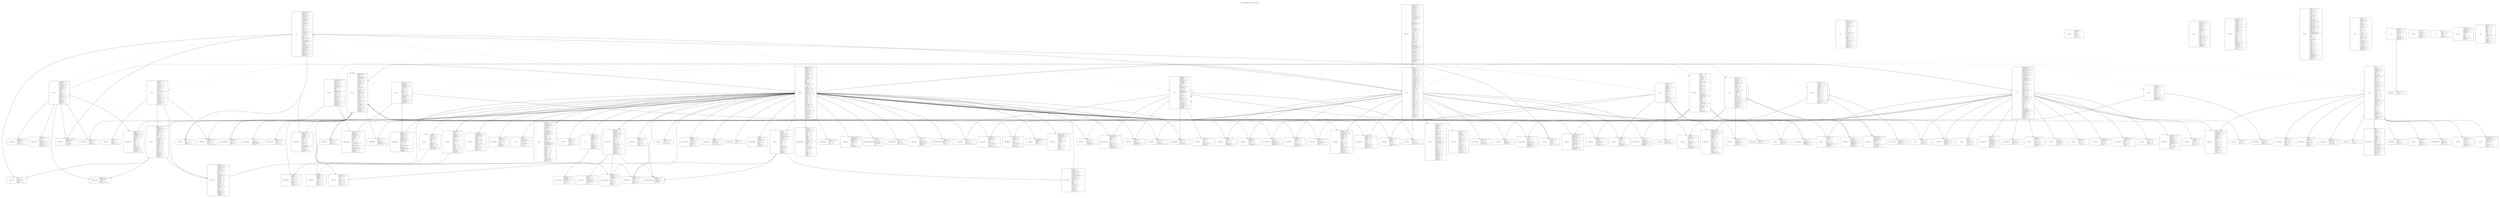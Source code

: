 digraph  {
rankdir = "LR";
ranksep = "0.5";
nodesep = "0.4";
pad = "0.4,0.4";
margin = "0,0";
concentrate = "true";
labelloc = "t";
fontsize = "13";
fontname = "Arial BoldMT";
node[ shape  =  "Mrecord" , fontsize  =  "10" , fontname  =  "ArialMT" , margin  =  "0.07,0.05" , penwidth  =  "1.0"];
edge[ fontname  =  "ArialMT" , fontsize  =  "7" , dir  =  "both" , arrowsize  =  "0.9" , penwidth  =  "1.0" , labelangle  =  "32" , labeldistance  =  "1.8"];
rankdir = "TB";
label = "Canadian Museum of Nature :: MIMSY XG\n\n";
m_Acquisition [label = <<table border="0" align="center" cellspacing="0.5" cellpadding="0" width="134">
  <tr><td align="center" valign="bottom" width="130"><font face="Arial BoldMT" point-size="11">Acquisition</font></td></tr>
</table>
|
<table border="0" align="left" cellspacing="2" cellpadding="0" width="134">
  <tr><td align="left" width="130" port="acquisition_number">acquisition_number <font face="Arial ItalicMT" color="grey60">string (48)</font></td></tr>
  <tr><td align="left" width="130" port="authorized_by">authorized_by <font face="Arial ItalicMT" color="grey60">string (500)</font></td></tr>
  <tr><td align="left" width="130" port="collection">collection <font face="Arial ItalicMT" color="grey60">string (4000)</font></td></tr>
  <tr><td align="left" width="130" port="create_date">create_date <font face="Arial ItalicMT" color="grey60">datetime ∗</font></td></tr>
  <tr><td align="left" width="130" port="created_by">created_by <font face="Arial ItalicMT" color="grey60">string (32) ∗</font></td></tr>
  <tr><td align="left" width="130" port="currency">currency <font face="Arial ItalicMT" color="grey60">string (100)</font></td></tr>
  <tr><td align="left" width="130" port="date_authorized">date_authorized <font face="Arial ItalicMT" color="grey60">string (11)</font></td></tr>
  <tr><td align="left" width="130" port="decision_reason">decision_reason <font face="Arial ItalicMT" color="grey60">string (4000)</font></td></tr>
  <tr><td align="left" width="130" port="external_file">external_file <font face="Arial ItalicMT" color="grey60">string (500)</font></td></tr>
  <tr><td align="left" width="130" port="flag1">flag1 <font face="Arial ItalicMT" color="grey60">boolean (0) ∗</font></td></tr>
  <tr><td align="left" width="130" port="flag2">flag2 <font face="Arial ItalicMT" color="grey60">boolean (0) ∗</font></td></tr>
  <tr><td align="left" width="130" port="id">id <font face="Arial ItalicMT" color="grey60">integer (0) ∗</font></td></tr>
  <tr><td align="left" width="130" port="legal_date">legal_date <font face="Arial ItalicMT" color="grey60">string (11)</font></td></tr>
  <tr><td align="left" width="130" port="legal_date_display">legal_date_display <font face="Arial ItalicMT" color="grey60">string (100)</font></td></tr>
  <tr><td align="left" width="130" port="method">method <font face="Arial ItalicMT" color="grey60">string (500)</font></td></tr>
  <tr><td align="left" width="130" port="note">note <font face="Arial ItalicMT" color="grey60">string (4000)</font></td></tr>
  <tr><td align="left" width="130" port="provisos">provisos <font face="Arial ItalicMT" color="grey60">string (4000)</font></td></tr>
  <tr><td align="left" width="130" port="reason">reason <font face="Arial ItalicMT" color="grey60">string (4000)</font></td></tr>
  <tr><td align="left" width="130" port="request_date">request_date <font face="Arial ItalicMT" color="grey60">string (11)</font></td></tr>
  <tr><td align="left" width="130" port="requested_by">requested_by <font face="Arial ItalicMT" color="grey60">string (500)</font></td></tr>
  <tr><td align="left" width="130" port="status">status <font face="Arial ItalicMT" color="grey60">string (100)</font></td></tr>
  <tr><td align="left" width="130" port="status_date">status_date <font face="Arial ItalicMT" color="grey60">string (11)</font></td></tr>
  <tr><td align="left" width="130" port="terms">terms <font face="Arial ItalicMT" color="grey60">string (4000)</font></td></tr>
  <tr><td align="left" width="130" port="total_approved">total_approved <font face="Arial ItalicMT" color="grey60">integer (10,0)</font></td></tr>
  <tr><td align="left" width="130" port="total_offer_price">total_offer_price <font face="Arial ItalicMT" color="grey60">decimal (12,2)</font></td></tr>
  <tr><td align="left" width="130" port="total_price">total_price <font face="Arial ItalicMT" color="grey60">decimal (12,2)</font></td></tr>
  <tr><td align="left" width="130" port="total_requested">total_requested <font face="Arial ItalicMT" color="grey60">string (4000)</font></td></tr>
  <tr><td align="left" width="130" port="update_date">update_date <font face="Arial ItalicMT" color="grey60">datetime</font></td></tr>
  <tr><td align="left" width="130" port="updated_by">updated_by <font face="Arial ItalicMT" color="grey60">string (32)</font></td></tr>
</table>
>];
m_AcquisitionCatalog [label = <<table border="0" align="center" cellspacing="0.5" cellpadding="0" width="134">
  <tr><td align="center" valign="bottom" width="130"><font face="Arial BoldMT" point-size="11">AcquisitionCatalog</font></td></tr>
</table>
|
<table border="0" align="left" cellspacing="2" cellpadding="0" width="134">
  <tr><td align="left" width="130" port="accession_date">accession_date <font face="Arial ItalicMT" color="grey60">string (11)</font></td></tr>
  <tr><td align="left" width="130" port="acquisition_id">acquisition_id <font face="Arial ItalicMT" color="grey60">integer (0) ∗</font></td></tr>
  <tr><td align="left" width="130" port="catalog_id">catalog_id <font face="Arial ItalicMT" color="grey60">integer (0)</font></td></tr>
  <tr><td align="left" width="130" port="catalog_number">catalog_number <font face="Arial ItalicMT" color="grey60">string (48) ∗</font></td></tr>
  <tr><td align="left" width="130" port="catalogued">catalogued <font face="Arial ItalicMT" color="grey60">boolean (0)</font></td></tr>
  <tr><td align="left" width="130" port="create_date">create_date <font face="Arial ItalicMT" color="grey60">datetime ∗</font></td></tr>
  <tr><td align="left" width="130" port="created_by">created_by <font face="Arial ItalicMT" color="grey60">string (32) ∗</font></td></tr>
  <tr><td align="left" width="130" port="description">description <font face="Arial ItalicMT" color="grey60">string (4000)</font></td></tr>
  <tr><td align="left" width="130" port="flag1">flag1 <font face="Arial ItalicMT" color="grey60">boolean (0) ∗</font></td></tr>
  <tr><td align="left" width="130" port="flag2">flag2 <font face="Arial ItalicMT" color="grey60">boolean (0) ∗</font></td></tr>
  <tr><td align="left" width="130" port="id">id <font face="Arial ItalicMT" color="grey60">integer (0) PK</font></td></tr>
  <tr><td align="left" width="130" port="id_sort">id_sort <font face="Arial ItalicMT" color="grey60">string (4000)</font></td></tr>
  <tr><td align="left" width="130" port="item_marked">item_marked <font face="Arial ItalicMT" color="grey60">boolean (0) ∗</font></td></tr>
  <tr><td align="left" width="130" port="marking_method">marking_method <font face="Arial ItalicMT" color="grey60">string (500)</font></td></tr>
  <tr><td align="left" width="130" port="note">note <font face="Arial ItalicMT" color="grey60">string (4000)</font></td></tr>
  <tr><td align="left" width="130" port="reproduction_requested">reproduction_requested <font face="Arial ItalicMT" color="grey60">boolean (0) ∗</font></td></tr>
  <tr><td align="left" width="130" port="status">status <font face="Arial ItalicMT" color="grey60">string (100)</font></td></tr>
  <tr><td align="left" width="130" port="status_date">status_date <font face="Arial ItalicMT" color="grey60">string (11)</font></td></tr>
  <tr><td align="left" width="130" port="title_transfer_requested">title_transfer_requested <font face="Arial ItalicMT" color="grey60">boolean (0) ∗</font></td></tr>
  <tr><td align="left" width="130" port="total_cost">total_cost <font face="Arial ItalicMT" color="grey60">string (13)</font></td></tr>
  <tr><td align="left" width="130" port="transfer_date">transfer_date <font face="Arial ItalicMT" color="grey60">string (11)</font></td></tr>
  <tr><td align="left" width="130" port="update_date">update_date <font face="Arial ItalicMT" color="grey60">datetime</font></td></tr>
  <tr><td align="left" width="130" port="updated_by">updated_by <font face="Arial ItalicMT" color="grey60">string (32)</font></td></tr>
</table>
>];
m_AcquisitionMedium [label = <<table border="0" align="center" cellspacing="0.5" cellpadding="0" width="134">
  <tr><td align="center" valign="bottom" width="130"><font face="Arial BoldMT" point-size="11">AcquisitionMedium</font></td></tr>
</table>
|
<table border="0" align="left" cellspacing="2" cellpadding="0" width="134">
  <tr><td align="left" width="130" port="acquisition">acquisition <font face="Arial ItalicMT" color="grey60">string (4000)</font></td></tr>
  <tr><td align="left" width="130" port="acquisition_id">acquisition_id <font face="Arial ItalicMT" color="grey60">integer (0) ∗</font></td></tr>
  <tr><td align="left" width="130" port="id">id <font face="Arial ItalicMT" color="grey60">integer (0) PK</font></td></tr>
  <tr><td align="left" width="130" port="media">media <font face="Arial ItalicMT" color="grey60">string (4000)</font></td></tr>
  <tr><td align="left" width="130" port="medium_id">medium_id <font face="Arial ItalicMT" color="grey60">integer (0) ∗</font></td></tr>
  <tr><td align="left" width="130" port="note">note <font face="Arial ItalicMT" color="grey60">string (4000)</font></td></tr>
</table>
>];
m_AcquisitionSource [label = <<table border="0" align="center" cellspacing="0.5" cellpadding="0" width="134">
  <tr><td align="center" valign="bottom" width="130"><font face="Arial BoldMT" point-size="11">AcquisitionSource</font></td></tr>
</table>
|
<table border="0" align="left" cellspacing="2" cellpadding="0" width="134">
  <tr><td align="left" width="130" port="acquisition_id">acquisition_id <font face="Arial ItalicMT" color="grey60">integer (0) ∗</font></td></tr>
  <tr><td align="left" width="130" port="address">address <font face="Arial ItalicMT" color="grey60">string (500)</font></td></tr>
  <tr><td align="left" width="130" port="amount_paid">amount_paid <font face="Arial ItalicMT" color="grey60">decimal (12,2)</font></td></tr>
  <tr><td align="left" width="130" port="contact">contact <font face="Arial ItalicMT" color="grey60">string (500)</font></td></tr>
  <tr><td align="left" width="130" port="id">id <font face="Arial ItalicMT" color="grey60">integer (0) PK</font></td></tr>
  <tr><td align="left" width="130" port="note">note <font face="Arial ItalicMT" color="grey60">string (4000)</font></td></tr>
  <tr><td align="left" width="130" port="person_id">person_id <font face="Arial ItalicMT" color="grey60">integer (0) ∗</font></td></tr>
  <tr><td align="left" width="130" port="person_variation_id">person_variation_id <font face="Arial ItalicMT" color="grey60">integer (10,0)</font></td></tr>
  <tr><td align="left" width="130" port="source">source <font face="Arial ItalicMT" color="grey60">string (4000)</font></td></tr>
  <tr><td align="left" width="130" port="source_role">source_role <font face="Arial ItalicMT" color="grey60">string (100)</font></td></tr>
  <tr><td align="left" width="130" port="unlinked_value">unlinked_value <font face="Arial ItalicMT" color="grey60">string (500)</font></td></tr>
</table>
>];
m_Action [label = <<table border="0" align="center" cellspacing="0.5" cellpadding="0" width="134">
  <tr><td align="center" valign="bottom" width="130"><font face="Arial BoldMT" point-size="11">Action</font></td></tr>
</table>
|
<table border="0" align="left" cellspacing="2" cellpadding="0" width="134">
  <tr><td align="left" width="130" port="action_by">action_by <font face="Arial ItalicMT" color="grey60">string (500)</font></td></tr>
  <tr><td align="left" width="130" port="action_completed_on">action_completed_on <font face="Arial ItalicMT" color="grey60">string (11)</font></td></tr>
  <tr><td align="left" width="130" port="action_due_date">action_due_date <font face="Arial ItalicMT" color="grey60">string (11)</font></td></tr>
  <tr><td align="left" width="130" port="action_type">action_type <font face="Arial ItalicMT" color="grey60">string (100)</font></td></tr>
  <tr><td align="left" width="130" port="actreqkey">actreqkey <font face="Arial ItalicMT" color="grey60">decimal</font></td></tr>
  <tr><td align="left" width="130" port="carryover">carryover <font face="Arial ItalicMT" color="grey60">string (4000)</font></td></tr>
  <tr><td align="left" width="130" port="create_date">create_date <font face="Arial ItalicMT" color="grey60">datetime ∗</font></td></tr>
  <tr><td align="left" width="130" port="created_by">created_by <font face="Arial ItalicMT" color="grey60">string (32) ∗</font></td></tr>
  <tr><td align="left" width="130" port="date1">date1 <font face="Arial ItalicMT" color="grey60">string (11)</font></td></tr>
  <tr><td align="left" width="130" port="date2">date2 <font face="Arial ItalicMT" color="grey60">string (11)</font></td></tr>
  <tr><td align="left" width="130" port="flag1">flag1 <font face="Arial ItalicMT" color="grey60">boolean (0) ∗</font></td></tr>
  <tr><td align="left" width="130" port="flag2">flag2 <font face="Arial ItalicMT" color="grey60">boolean (0) ∗</font></td></tr>
  <tr><td align="left" width="130" port="id">id <font face="Arial ItalicMT" color="grey60">integer (0) ∗</font></td></tr>
  <tr><td align="left" width="130" port="item_summary">item_summary <font face="Arial ItalicMT" color="grey60">string (4000)</font></td></tr>
  <tr><td align="left" width="130" port="job_number">job_number <font face="Arial ItalicMT" color="grey60">string (48)</font></td></tr>
  <tr><td align="left" width="130" port="move_to">move_to <font face="Arial ItalicMT" color="grey60">string (500)</font></td></tr>
  <tr><td align="left" width="130" port="note">note <font face="Arial ItalicMT" color="grey60">string (4000)</font></td></tr>
  <tr><td align="left" width="130" port="number1">number1 <font face="Arial ItalicMT" color="grey60">decimal (12,2)</font></td></tr>
  <tr><td align="left" width="130" port="number2">number2 <font face="Arial ItalicMT" color="grey60">decimal (12,2)</font></td></tr>
  <tr><td align="left" width="130" port="option1">option1 <font face="Arial ItalicMT" color="grey60">string (500)</font></td></tr>
  <tr><td align="left" width="130" port="option2">option2 <font face="Arial ItalicMT" color="grey60">string (500)</font></td></tr>
  <tr><td align="left" width="130" port="private">private <font face="Arial ItalicMT" color="grey60">boolean (0) ∗</font></td></tr>
  <tr><td align="left" width="130" port="reference_number">reference_number <font face="Arial ItalicMT" color="grey60">string (48)</font></td></tr>
  <tr><td align="left" width="130" port="requested_by">requested_by <font face="Arial ItalicMT" color="grey60">string (100)</font></td></tr>
  <tr><td align="left" width="130" port="status">status <font face="Arial ItalicMT" color="grey60">string (100)</font></td></tr>
  <tr><td align="left" width="130" port="status_date">status_date <font face="Arial ItalicMT" color="grey60">string (11)</font></td></tr>
  <tr><td align="left" width="130" port="table_key">table_key <font face="Arial ItalicMT" color="grey60">integer (10,0)</font></td></tr>
  <tr><td align="left" width="130" port="table_name">table_name <font face="Arial ItalicMT" color="grey60">string (32)</font></td></tr>
  <tr><td align="left" width="130" port="update_date">update_date <font face="Arial ItalicMT" color="grey60">datetime</font></td></tr>
  <tr><td align="left" width="130" port="updated_by">updated_by <font face="Arial ItalicMT" color="grey60">string (32)</font></td></tr>
</table>
>];
m_ActivityLink [label = <<table border="0" align="center" cellspacing="0.5" cellpadding="0" width="134">
  <tr><td align="center" valign="bottom" width="130"><font face="Arial BoldMT" point-size="11">ActivityLink</font></td></tr>
</table>
|
<table border="0" align="left" cellspacing="2" cellpadding="0" width="134">
  <tr><td align="left" width="130" port="childkey1">childkey1 <font face="Arial ItalicMT" color="grey60">decimal</font></td></tr>
  <tr><td align="left" width="130" port="childkey2">childkey2 <font face="Arial ItalicMT" color="grey60">decimal</font></td></tr>
  <tr><td align="left" width="130" port="id">id <font face="Arial ItalicMT" color="grey60">decimal PK</font></td></tr>
  <tr><td align="left" width="130" port="key1">key1 <font face="Arial ItalicMT" color="grey60">decimal ∗</font></td></tr>
  <tr><td align="left" width="130" port="key2">key2 <font face="Arial ItalicMT" color="grey60">decimal ∗</font></td></tr>
  <tr><td align="left" width="130" port="link_type">link_type <font face="Arial ItalicMT" color="grey60">decimal ∗</font></td></tr>
  <tr><td align="left" width="130" port="note">note <font face="Arial ItalicMT" color="grey60">string (4000)</font></td></tr>
  <tr><td align="left" width="130" port="step">step <font face="Arial ItalicMT" color="grey60">integer (10,0)</font></td></tr>
</table>
>];
m_Audit [label = <<table border="0" align="center" cellspacing="0.5" cellpadding="0" width="134">
  <tr><td align="center" valign="bottom" width="130"><font face="Arial BoldMT" point-size="11">Audit</font></td></tr>
</table>
|
<table border="0" align="left" cellspacing="2" cellpadding="0" width="134">
  <tr><td align="left" width="130" port="audit_by">audit_by <font face="Arial ItalicMT" color="grey60">string (500)</font></td></tr>
  <tr><td align="left" width="130" port="audit_number">audit_number <font face="Arial ItalicMT" color="grey60">string (48)</font></td></tr>
  <tr><td align="left" width="130" port="authorized_by">authorized_by <font face="Arial ItalicMT" color="grey60">string (500)</font></td></tr>
  <tr><td align="left" width="130" port="begin_date">begin_date <font face="Arial ItalicMT" color="grey60">string (11)</font></td></tr>
  <tr><td align="left" width="130" port="create_date">create_date <font face="Arial ItalicMT" color="grey60">datetime ∗</font></td></tr>
  <tr><td align="left" width="130" port="created_by">created_by <font face="Arial ItalicMT" color="grey60">string (32) ∗</font></td></tr>
  <tr><td align="left" width="130" port="date1">date1 <font face="Arial ItalicMT" color="grey60">string (11)</font></td></tr>
  <tr><td align="left" width="130" port="date2">date2 <font face="Arial ItalicMT" color="grey60">string (11)</font></td></tr>
  <tr><td align="left" width="130" port="date_authorized">date_authorized <font face="Arial ItalicMT" color="grey60">string (11)</font></td></tr>
  <tr><td align="left" width="130" port="end_date">end_date <font face="Arial ItalicMT" color="grey60">string (11)</font></td></tr>
  <tr><td align="left" width="130" port="external_file">external_file <font face="Arial ItalicMT" color="grey60">string (500)</font></td></tr>
  <tr><td align="left" width="130" port="flag1">flag1 <font face="Arial ItalicMT" color="grey60">boolean (0) ∗</font></td></tr>
  <tr><td align="left" width="130" port="flag2">flag2 <font face="Arial ItalicMT" color="grey60">boolean (0) ∗</font></td></tr>
  <tr><td align="left" width="130" port="id">id <font face="Arial ItalicMT" color="grey60">integer (0) ∗</font></td></tr>
  <tr><td align="left" width="130" port="note">note <font face="Arial ItalicMT" color="grey60">string (4000)</font></td></tr>
  <tr><td align="left" width="130" port="number1">number1 <font face="Arial ItalicMT" color="grey60">decimal (12,2)</font></td></tr>
  <tr><td align="left" width="130" port="number2">number2 <font face="Arial ItalicMT" color="grey60">decimal (12,2)</font></td></tr>
  <tr><td align="left" width="130" port="number_audited">number_audited <font face="Arial ItalicMT" color="grey60">integer (10,0)</font></td></tr>
  <tr><td align="left" width="130" port="number_missing">number_missing <font face="Arial ItalicMT" color="grey60">integer (10,0)</font></td></tr>
  <tr><td align="left" width="130" port="option1">option1 <font face="Arial ItalicMT" color="grey60">string (4000)</font></td></tr>
  <tr><td align="left" width="130" port="option2">option2 <font face="Arial ItalicMT" color="grey60">string (1000)</font></td></tr>
  <tr><td align="left" width="130" port="reason">reason <font face="Arial ItalicMT" color="grey60">string (4000)</font></td></tr>
  <tr><td align="left" width="130" port="record_view">record_view <font face="Arial ItalicMT" color="grey60">decimal ∗</font></td></tr>
  <tr><td align="left" width="130" port="status">status <font face="Arial ItalicMT" color="grey60">string (100)</font></td></tr>
  <tr><td align="left" width="130" port="status_date">status_date <font face="Arial ItalicMT" color="grey60">string (11)</font></td></tr>
  <tr><td align="left" width="130" port="total_requested">total_requested <font face="Arial ItalicMT" color="grey60">decimal</font></td></tr>
  <tr><td align="left" width="130" port="update_date">update_date <font face="Arial ItalicMT" color="grey60">datetime</font></td></tr>
  <tr><td align="left" width="130" port="updated_by">updated_by <font face="Arial ItalicMT" color="grey60">string (32)</font></td></tr>
</table>
>];
m_AuthorityLink [label = <<table border="0" align="center" cellspacing="0.5" cellpadding="0" width="134">
  <tr><td align="center" valign="bottom" width="130"><font face="Arial BoldMT" point-size="11">AuthorityLink</font></td></tr>
</table>
|
<table border="0" align="left" cellspacing="2" cellpadding="0" width="134">
  <tr><td align="left" width="130" port="affiliation">affiliation <font face="Arial ItalicMT" color="grey60">string (500)</font></td></tr>
  <tr><td align="left" width="130" port="attrib_comment">attrib_comment <font face="Arial ItalicMT" color="grey60">string (4000)</font></td></tr>
  <tr><td align="left" width="130" port="attrib_date">attrib_date <font face="Arial ItalicMT" color="grey60">string (11)</font></td></tr>
  <tr><td align="left" width="130" port="attrib_source">attrib_source <font face="Arial ItalicMT" color="grey60">string (500)</font></td></tr>
  <tr><td align="left" width="130" port="attrib_type">attrib_type <font face="Arial ItalicMT" color="grey60">string (100)</font></td></tr>
  <tr><td align="left" width="130" port="attributor">attributor <font face="Arial ItalicMT" color="grey60">string (500)</font></td></tr>
  <tr><td align="left" width="130" port="authlinkkey">authlinkkey <font face="Arial ItalicMT" color="grey60">integer (10,0) PK</font></td></tr>
  <tr><td align="left" width="130" port="begin_date">begin_date <font face="Arial ItalicMT" color="grey60">string (11)</font></td></tr>
  <tr><td align="left" width="130" port="certainty">certainty <font face="Arial ItalicMT" color="grey60">string (500)</font></td></tr>
  <tr><td align="left" width="130" port="disposition_method">disposition_method <font face="Arial ItalicMT" color="grey60">string (100)</font></td></tr>
  <tr><td align="left" width="130" port="end_date">end_date <font face="Arial ItalicMT" color="grey60">string (11)</font></td></tr>
  <tr><td align="left" width="130" port="habitat">habitat <font face="Arial ItalicMT" color="grey60">string (500)</font></td></tr>
  <tr><td align="left" width="130" port="how_acquired">how_acquired <font face="Arial ItalicMT" color="grey60">string (100)</font></td></tr>
  <tr><td align="left" width="130" port="illustration">illustration <font face="Arial ItalicMT" color="grey60">boolean (0) ∗</font></td></tr>
  <tr><td align="left" width="130" port="importance">importance <font face="Arial ItalicMT" color="grey60">decimal</font></td></tr>
  <tr><td align="left" width="130" port="key1">key1 <font face="Arial ItalicMT" color="grey60">integer (10,0) ∗</font></td></tr>
  <tr><td align="left" width="130" port="key2">key2 <font face="Arial ItalicMT" color="grey60">integer (10,0) ∗</font></td></tr>
  <tr><td align="left" width="130" port="link_type">link_type <font face="Arial ItalicMT" color="grey60">integer (10,0) ∗</font></td></tr>
  <tr><td align="left" width="130" port="note">note <font face="Arial ItalicMT" color="grey60">string (4000)</font></td></tr>
  <tr><td align="left" width="130" port="option1">option1 <font face="Arial ItalicMT" color="grey60">string (4000)</font></td></tr>
  <tr><td align="left" width="130" port="option2">option2 <font face="Arial ItalicMT" color="grey60">string (1000)</font></td></tr>
  <tr><td align="left" width="130" port="option3">option3 <font face="Arial ItalicMT" color="grey60">string (500)</font></td></tr>
  <tr><td align="left" width="130" port="option4">option4 <font face="Arial ItalicMT" color="grey60">string (500)</font></td></tr>
  <tr><td align="left" width="130" port="pages">pages <font face="Arial ItalicMT" color="grey60">string (100)</font></td></tr>
  <tr><td align="left" width="130" port="portion">portion <font face="Arial ItalicMT" color="grey60">string (500)</font></td></tr>
  <tr><td align="left" width="130" port="position">position <font face="Arial ItalicMT" color="grey60">string (500)</font></td></tr>
  <tr><td align="left" width="130" port="prior_attribution">prior_attribution <font face="Arial ItalicMT" color="grey60">boolean (0) ∗</font></td></tr>
  <tr><td align="left" width="130" port="record_type">record_type <font face="Arial ItalicMT" color="grey60">string (30) ∗</font></td></tr>
  <tr><td align="left" width="130" port="relationship">relationship <font face="Arial ItalicMT" color="grey60">string (500)</font></td></tr>
  <tr><td align="left" width="130" port="specific_locale">specific_locale <font face="Arial ItalicMT" color="grey60">string (500)</font></td></tr>
  <tr><td align="left" width="130" port="step">step <font face="Arial ItalicMT" color="grey60">integer (10,0)</font></td></tr>
  <tr><td align="left" width="130" port="unlinked_value">unlinked_value <font face="Arial ItalicMT" color="grey60">string (500)</font></td></tr>
  <tr><td align="left" width="130" port="varkey1">varkey1 <font face="Arial ItalicMT" color="grey60">integer (10,0)</font></td></tr>
  <tr><td align="left" width="130" port="varkey2">varkey2 <font face="Arial ItalicMT" color="grey60">integer (10,0)</font></td></tr>
</table>
>];
m_Catalog [label = <<table border="0" align="center" cellspacing="0.5" cellpadding="0" width="134">
  <tr><td align="center" valign="bottom" width="130"><font face="Arial BoldMT" point-size="11">Catalog</font></td></tr>
</table>
|
<table border="0" align="left" cellspacing="2" cellpadding="0" width="134">
  <tr><td align="left" width="130" port="acquisition_number">acquisition_number <font face="Arial ItalicMT" color="grey60">string (500)</font></td></tr>
  <tr><td align="left" width="130" port="broader_text">broader_text <font face="Arial ItalicMT" color="grey60">string (4000)</font></td></tr>
  <tr><td align="left" width="130" port="catalog_number">catalog_number <font face="Arial ItalicMT" color="grey60">string (48) ∗</font></td></tr>
  <tr><td align="left" width="130" port="collection">collection <font face="Arial ItalicMT" color="grey60">string (100)</font></td></tr>
  <tr><td align="left" width="130" port="collection_code">collection_code <font face="Arial ItalicMT" color="grey60">string (6)</font></td></tr>
  <tr><td align="left" width="130" port="collector">collector <font face="Arial ItalicMT" color="grey60">string (500)</font></td></tr>
  <tr><td align="left" width="130" port="condition">condition <font face="Arial ItalicMT" color="grey60">string (4000)</font></td></tr>
  <tr><td align="left" width="130" port="condition_date">condition_date <font face="Arial ItalicMT" color="grey60">string (4000)</font></td></tr>
  <tr><td align="left" width="130" port="create_date">create_date <font face="Arial ItalicMT" color="grey60">datetime ∗</font></td></tr>
  <tr><td align="left" width="130" port="created_by">created_by <font face="Arial ItalicMT" color="grey60">string (32) ∗</font></td></tr>
  <tr><td align="left" width="130" port="culture">culture <font face="Arial ItalicMT" color="grey60">string (500)</font></td></tr>
  <tr><td align="left" width="130" port="date_collected">date_collected <font face="Arial ItalicMT" color="grey60">string (500)</font></td></tr>
  <tr><td align="left" width="130" port="date_made">date_made <font face="Arial ItalicMT" color="grey60">string (500)</font></td></tr>
  <tr><td align="left" width="130" port="description">description <font face="Arial ItalicMT" color="grey60">string (4000)</font></td></tr>
  <tr><td align="left" width="130" port="flag1">flag1 <font face="Arial ItalicMT" color="grey60">boolean (0) ∗</font></td></tr>
  <tr><td align="left" width="130" port="flag2">flag2 <font face="Arial ItalicMT" color="grey60">boolean (0) ∗</font></td></tr>
  <tr><td align="left" width="130" port="flag3">flag3 <font face="Arial ItalicMT" color="grey60">boolean (0) ∗</font></td></tr>
  <tr><td align="left" width="130" port="gbif">gbif <font face="Arial ItalicMT" color="grey60">boolean (0) ∗</font></td></tr>
  <tr><td align="left" width="130" port="geologic_age">geologic_age <font face="Arial ItalicMT" color="grey60">string (500)</font></td></tr>
  <tr><td align="left" width="130" port="home_location">home_location <font face="Arial ItalicMT" color="grey60">string (500)</font></td></tr>
  <tr><td align="left" width="130" port="id">id <font face="Arial ItalicMT" color="grey60">integer (0) ∗</font></td></tr>
  <tr><td align="left" width="130" port="item_count">item_count <font face="Arial ItalicMT" color="grey60">integer (10,0)</font></td></tr>
  <tr><td align="left" width="130" port="language">language <font face="Arial ItalicMT" color="grey60">string (3) ∗</font></td></tr>
  <tr><td align="left" width="130" port="language_of_material">language_of_material <font face="Arial ItalicMT" color="grey60">string (100)</font></td></tr>
  <tr><td align="left" width="130" port="legal_status">legal_status <font face="Arial ItalicMT" color="grey60">string (4000)</font></td></tr>
  <tr><td align="left" width="130" port="loan_allowed">loan_allowed <font face="Arial ItalicMT" color="grey60">boolean (0) ∗</font></td></tr>
  <tr><td align="left" width="130" port="location">location <font face="Arial ItalicMT" color="grey60">string (4000)</font></td></tr>
  <tr><td align="left" width="130" port="location_date">location_date <font face="Arial ItalicMT" color="grey60">string (4000)</font></td></tr>
  <tr><td align="left" width="130" port="location_levels">location_levels <font face="Arial ItalicMT" color="grey60">string (4000)</font></td></tr>
  <tr><td align="left" width="130" port="maker">maker <font face="Arial ItalicMT" color="grey60">string (500)</font></td></tr>
  <tr><td align="left" width="130" port="measurements">measurements <font face="Arial ItalicMT" color="grey60">string (500)</font></td></tr>
  <tr><td align="left" width="130" port="note">note <font face="Arial ItalicMT" color="grey60">string (4000)</font></td></tr>
  <tr><td align="left" width="130" port="offsite">offsite <font face="Arial ItalicMT" color="grey60">boolean (0) ∗</font></td></tr>
  <tr><td align="left" width="130" port="option1">option1 <font face="Arial ItalicMT" color="grey60">string (4000)</font></td></tr>
  <tr><td align="left" width="130" port="option2">option2 <font face="Arial ItalicMT" color="grey60">string (2000)</font></td></tr>
  <tr><td align="left" width="130" port="option3">option3 <font face="Arial ItalicMT" color="grey60">string (500)</font></td></tr>
  <tr><td align="left" width="130" port="option4">option4 <font face="Arial ItalicMT" color="grey60">string (500)</font></td></tr>
  <tr><td align="left" width="130" port="option5">option5 <font face="Arial ItalicMT" color="grey60">string (500)</font></td></tr>
  <tr><td align="left" width="130" port="option6">option6 <font face="Arial ItalicMT" color="grey60">string (500)</font></td></tr>
  <tr><td align="left" width="130" port="option7">option7 <font face="Arial ItalicMT" color="grey60">string (500)</font></td></tr>
  <tr><td align="left" width="130" port="parent_key">parent_key <font face="Arial ItalicMT" color="grey60">integer (10,0)</font></td></tr>
  <tr><td align="left" width="130" port="place_collected">place_collected <font face="Arial ItalicMT" color="grey60">string (500)</font></td></tr>
  <tr><td align="left" width="130" port="place_made">place_made <font face="Arial ItalicMT" color="grey60">string (500)</font></td></tr>
  <tr><td align="left" width="130" port="publish">publish <font face="Arial ItalicMT" color="grey60">boolean (0) ∗</font></td></tr>
  <tr><td align="left" width="130" port="scientific_name">scientific_name <font face="Arial ItalicMT" color="grey60">string (500)</font></td></tr>
  <tr><td align="left" width="130" port="sex">sex <font face="Arial ItalicMT" color="grey60">string (500)</font></td></tr>
  <tr><td align="left" width="130" port="site">site <font face="Arial ItalicMT" color="grey60">string (500)</font></td></tr>
  <tr><td align="left" width="130" port="specimen_name">specimen_name <font face="Arial ItalicMT" color="grey60">string (500)</font></td></tr>
  <tr><td align="left" width="130" port="specimen_nature">specimen_nature <font face="Arial ItalicMT" color="grey60">string (500)</font></td></tr>
  <tr><td align="left" width="130" port="stage">stage <font face="Arial ItalicMT" color="grey60">string (500)</font></td></tr>
  <tr><td align="left" width="130" port="system_count">system_count <font face="Arial ItalicMT" color="grey60">integer (10,0)</font></td></tr>
  <tr><td align="left" width="130" port="update_date">update_date <font face="Arial ItalicMT" color="grey60">datetime</font></td></tr>
  <tr><td align="left" width="130" port="updated_by">updated_by <font face="Arial ItalicMT" color="grey60">string (32)</font></td></tr>
  <tr><td align="left" width="130" port="uuid">uuid <font face="Arial ItalicMT" color="grey60">string (36)</font></td></tr>
  <tr><td align="left" width="130" port="valuation">valuation <font face="Arial ItalicMT" color="grey60">string (4000)</font></td></tr>
  <tr><td align="left" width="130" port="valuation_date">valuation_date <font face="Arial ItalicMT" color="grey60">string (4000)</font></td></tr>
  <tr><td align="left" width="130" port="whole_part">whole_part <font face="Arial ItalicMT" color="grey60">string (100)</font></td></tr>
</table>
>];
m_CatalogAccessory [label = <<table border="0" align="center" cellspacing="0.5" cellpadding="0" width="134">
  <tr><td align="center" valign="bottom" width="130"><font face="Arial BoldMT" point-size="11">CatalogAccessory</font></td></tr>
</table>
|
<table border="0" align="left" cellspacing="2" cellpadding="0" width="134">
  <tr><td align="left" width="130" port="accessory">accessory <font face="Arial ItalicMT" color="grey60">string (500) ∗</font></td></tr>
  <tr><td align="left" width="130" port="catalog_id">catalog_id <font face="Arial ItalicMT" color="grey60">integer (0) ∗</font></td></tr>
  <tr><td align="left" width="130" port="condition_date">condition_date <font face="Arial ItalicMT" color="grey60">string (11)</font></td></tr>
  <tr><td align="left" width="130" port="id">id <font face="Arial ItalicMT" color="grey60">integer (0) PK</font></td></tr>
  <tr><td align="left" width="130" port="location">location <font face="Arial ItalicMT" color="grey60">string (200)</font></td></tr>
  <tr><td align="left" width="130" port="location_date">location_date <font face="Arial ItalicMT" color="grey60">string (11)</font></td></tr>
  <tr><td align="left" width="130" port="note">note <font face="Arial ItalicMT" color="grey60">string (4000)</font></td></tr>
  <tr><td align="left" width="130" port="quantity">quantity <font face="Arial ItalicMT" color="grey60">integer (10,0)</font></td></tr>
</table>
>];
m_CatalogAgent [label = <<table border="0" align="center" cellspacing="0.5" cellpadding="0" width="134">
  <tr><td align="center" valign="bottom" width="130"><font face="Arial BoldMT" point-size="11">CatalogAgent</font></td></tr>
</table>
|
<table border="0" align="left" cellspacing="2" cellpadding="0" width="134">
  <tr><td align="left" width="130" port="affiliation">affiliation <font face="Arial ItalicMT" color="grey60">string (500)</font></td></tr>
  <tr><td align="left" width="130" port="attribution_comment">attribution_comment <font face="Arial ItalicMT" color="grey60">string (4000)</font></td></tr>
  <tr><td align="left" width="130" port="attribution_date">attribution_date <font face="Arial ItalicMT" color="grey60">string (11)</font></td></tr>
  <tr><td align="left" width="130" port="attribution_source">attribution_source <font face="Arial ItalicMT" color="grey60">string (500)</font></td></tr>
  <tr><td align="left" width="130" port="attribution_type">attribution_type <font face="Arial ItalicMT" color="grey60">string (100)</font></td></tr>
  <tr><td align="left" width="130" port="attributor">attributor <font face="Arial ItalicMT" color="grey60">string (500)</font></td></tr>
  <tr><td align="left" width="130" port="begin_date">begin_date <font face="Arial ItalicMT" color="grey60">string (11)</font></td></tr>
  <tr><td align="left" width="130" port="catalog_id">catalog_id <font face="Arial ItalicMT" color="grey60">integer (0)</font></td></tr>
  <tr><td align="left" width="130" port="certainty">certainty <font face="Arial ItalicMT" color="grey60">string (500)</font></td></tr>
  <tr><td align="left" width="130" port="end_date">end_date <font face="Arial ItalicMT" color="grey60">string (11)</font></td></tr>
  <tr><td align="left" width="130" port="id">id <font face="Arial ItalicMT" color="grey60">integer (0)</font></td></tr>
  <tr><td align="left" width="130" port="name">name <font face="Arial ItalicMT" color="grey60">string (4000)</font></td></tr>
  <tr><td align="left" width="130" port="note">note <font face="Arial ItalicMT" color="grey60">string (4000)</font></td></tr>
  <tr><td align="left" width="130" port="option1">option1 <font face="Arial ItalicMT" color="grey60">string (4000)</font></td></tr>
  <tr><td align="left" width="130" port="option2">option2 <font face="Arial ItalicMT" color="grey60">string (1000)</font></td></tr>
  <tr><td align="left" width="130" port="option3">option3 <font face="Arial ItalicMT" color="grey60">string (500)</font></td></tr>
  <tr><td align="left" width="130" port="option4">option4 <font face="Arial ItalicMT" color="grey60">string (500)</font></td></tr>
  <tr><td align="left" width="130" port="person_id">person_id <font face="Arial ItalicMT" color="grey60">integer (0)</font></td></tr>
  <tr><td align="left" width="130" port="person_variation_id">person_variation_id <font face="Arial ItalicMT" color="grey60">integer (0)</font></td></tr>
  <tr><td align="left" width="130" port="portion">portion <font face="Arial ItalicMT" color="grey60">string (500)</font></td></tr>
  <tr><td align="left" width="130" port="position">position <font face="Arial ItalicMT" color="grey60">string (500)</font></td></tr>
  <tr><td align="left" width="130" port="prior_attribution">prior_attribution <font face="Arial ItalicMT" color="grey60">boolean (0)</font></td></tr>
  <tr><td align="left" width="130" port="record_type">record_type <font face="Arial ItalicMT" color="grey60">string (30)</font></td></tr>
  <tr><td align="left" width="130" port="relationship">relationship <font face="Arial ItalicMT" color="grey60">string (500)</font></td></tr>
  <tr><td align="left" width="130" port="unlinked_value">unlinked_value <font face="Arial ItalicMT" color="grey60">string (500)</font></td></tr>
</table>
>];
m_CatalogCollectionPlace [label = <<table border="0" align="center" cellspacing="0.5" cellpadding="0" width="134">
  <tr><td align="center" valign="bottom" width="130"><font face="Arial BoldMT" point-size="11">CatalogCollectionPlace</font></td></tr>
</table>
|
<table border="0" align="left" cellspacing="2" cellpadding="0" width="134">
  <tr><td align="left" width="130" port="attribution_comment">attribution_comment <font face="Arial ItalicMT" color="grey60">string (4000)</font></td></tr>
  <tr><td align="left" width="130" port="attribution_date">attribution_date <font face="Arial ItalicMT" color="grey60">string (11)</font></td></tr>
  <tr><td align="left" width="130" port="attributor">attributor <font face="Arial ItalicMT" color="grey60">string (500)</font></td></tr>
  <tr><td align="left" width="130" port="catalog_id">catalog_id <font face="Arial ItalicMT" color="grey60">integer (0) ∗</font></td></tr>
  <tr><td align="left" width="130" port="habitat">habitat <font face="Arial ItalicMT" color="grey60">string (500)</font></td></tr>
  <tr><td align="left" width="130" port="id">id <font face="Arial ItalicMT" color="grey60">integer (0) ∗</font></td></tr>
  <tr><td align="left" width="130" port="note">note <font face="Arial ItalicMT" color="grey60">string (4000)</font></td></tr>
  <tr><td align="left" width="130" port="place">place <font face="Arial ItalicMT" color="grey60">string (4000)</font></td></tr>
  <tr><td align="left" width="130" port="place_id">place_id <font face="Arial ItalicMT" color="grey60">integer (0) ∗</font></td></tr>
  <tr><td align="left" width="130" port="place_variation_id">place_variation_id <font face="Arial ItalicMT" color="grey60">integer (10,0)</font></td></tr>
  <tr><td align="left" width="130" port="portion">portion <font face="Arial ItalicMT" color="grey60">string (500)</font></td></tr>
  <tr><td align="left" width="130" port="prior_attribution">prior_attribution <font face="Arial ItalicMT" color="grey60">boolean (0) ∗</font></td></tr>
  <tr><td align="left" width="130" port="relationship">relationship <font face="Arial ItalicMT" color="grey60">string (500)</font></td></tr>
  <tr><td align="left" width="130" port="specific_locale">specific_locale <font face="Arial ItalicMT" color="grey60">string (500)</font></td></tr>
</table>
>];
m_CatalogCollector [label = <<table border="0" align="center" cellspacing="0.5" cellpadding="0" width="134">
  <tr><td align="center" valign="bottom" width="130"><font face="Arial BoldMT" point-size="11">CatalogCollector</font></td></tr>
</table>
|
<table border="0" align="left" cellspacing="2" cellpadding="0" width="134">
  <tr><td align="left" width="130" port="affiliation">affiliation <font face="Arial ItalicMT" color="grey60">string (500)</font></td></tr>
  <tr><td align="left" width="130" port="attribution_comment">attribution_comment <font face="Arial ItalicMT" color="grey60">string (4000)</font></td></tr>
  <tr><td align="left" width="130" port="attribution_date">attribution_date <font face="Arial ItalicMT" color="grey60">string (11)</font></td></tr>
  <tr><td align="left" width="130" port="attributor">attributor <font face="Arial ItalicMT" color="grey60">string (500)</font></td></tr>
  <tr><td align="left" width="130" port="catalog_id">catalog_id <font face="Arial ItalicMT" color="grey60">integer (0) ∗</font></td></tr>
  <tr><td align="left" width="130" port="id">id <font face="Arial ItalicMT" color="grey60">integer (0) ∗</font></td></tr>
  <tr><td align="left" width="130" port="name">name <font face="Arial ItalicMT" color="grey60">string (4000)</font></td></tr>
  <tr><td align="left" width="130" port="note">note <font face="Arial ItalicMT" color="grey60">string (4000)</font></td></tr>
  <tr><td align="left" width="130" port="option1">option1 <font face="Arial ItalicMT" color="grey60">string (4000)</font></td></tr>
  <tr><td align="left" width="130" port="person_id">person_id <font face="Arial ItalicMT" color="grey60">integer (0) ∗</font></td></tr>
  <tr><td align="left" width="130" port="person_variation_id">person_variation_id <font face="Arial ItalicMT" color="grey60">integer (0)</font></td></tr>
  <tr><td align="left" width="130" port="position">position <font face="Arial ItalicMT" color="grey60">string (500)</font></td></tr>
  <tr><td align="left" width="130" port="prior_attribution">prior_attribution <font face="Arial ItalicMT" color="grey60">boolean (0) ∗</font></td></tr>
  <tr><td align="left" width="130" port="relationship">relationship <font face="Arial ItalicMT" color="grey60">string (500)</font></td></tr>
</table>
>];
m_CatalogComponent [label = <<table border="0" align="center" cellspacing="0.5" cellpadding="0" width="134">
  <tr><td align="center" valign="bottom" width="130"><font face="Arial BoldMT" point-size="11">CatalogComponent</font></td></tr>
</table>
|
<table border="0" align="left" cellspacing="2" cellpadding="0" width="134">
  <tr><td align="left" width="130" port="catalog_id">catalog_id <font face="Arial ItalicMT" color="grey60">integer (0) ∗</font></td></tr>
  <tr><td align="left" width="130" port="component">component <font face="Arial ItalicMT" color="grey60">string (500) ∗</font></td></tr>
  <tr><td align="left" width="130" port="condition">condition <font face="Arial ItalicMT" color="grey60">string (200)</font></td></tr>
  <tr><td align="left" width="130" port="condition_date">condition_date <font face="Arial ItalicMT" color="grey60">string (11)</font></td></tr>
  <tr><td align="left" width="130" port="id">id <font face="Arial ItalicMT" color="grey60">integer (0) PK</font></td></tr>
  <tr><td align="left" width="130" port="location">location <font face="Arial ItalicMT" color="grey60">string (200)</font></td></tr>
  <tr><td align="left" width="130" port="location_date">location_date <font face="Arial ItalicMT" color="grey60">string (11)</font></td></tr>
  <tr><td align="left" width="130" port="note">note <font face="Arial ItalicMT" color="grey60">string (4000)</font></td></tr>
  <tr><td align="left" width="130" port="quantity">quantity <font face="Arial ItalicMT" color="grey60">integer (10,0)</font></td></tr>
</table>
>];
m_CatalogCulture [label = <<table border="0" align="center" cellspacing="0.5" cellpadding="0" width="134">
  <tr><td align="center" valign="bottom" width="130"><font face="Arial BoldMT" point-size="11">CatalogCulture</font></td></tr>
</table>
|
<table border="0" align="left" cellspacing="2" cellpadding="0" width="134">
  <tr><td align="left" width="130" port="catalog_id">catalog_id <font face="Arial ItalicMT" color="grey60">integer (0) ∗</font></td></tr>
  <tr><td align="left" width="130" port="culture">culture <font face="Arial ItalicMT" color="grey60">string (500)</font></td></tr>
  <tr><td align="left" width="130" port="id">id <font face="Arial ItalicMT" color="grey60">integer (0) PK</font></td></tr>
  <tr><td align="left" width="130" port="prior_culture">prior_culture <font face="Arial ItalicMT" color="grey60">boolean (0) ∗</font></td></tr>
</table>
>];
m_CatalogDescription [label = <<table border="0" align="center" cellspacing="0.5" cellpadding="0" width="134">
  <tr><td align="center" valign="bottom" width="130"><font face="Arial BoldMT" point-size="11">CatalogDescription</font></td></tr>
</table>
|
<table border="0" align="left" cellspacing="2" cellpadding="0" width="134">
  <tr><td align="left" width="130" port="catalog_id">catalog_id <font face="Arial ItalicMT" color="grey60">integer (0) ∗</font></td></tr>
  <tr><td align="left" width="130" port="description">description <font face="Arial ItalicMT" color="grey60">string (4000)</font></td></tr>
  <tr><td align="left" width="130" port="description_date">description_date <font face="Arial ItalicMT" color="grey60">string (11)</font></td></tr>
  <tr><td align="left" width="130" port="description_type">description_type <font face="Arial ItalicMT" color="grey60">string (100)</font></td></tr>
  <tr><td align="left" width="130" port="id">id <font face="Arial ItalicMT" color="grey60">integer (0) PK</font></td></tr>
  <tr><td align="left" width="130" port="prior_description">prior_description <font face="Arial ItalicMT" color="grey60">boolean (0) ∗</font></td></tr>
</table>
>];
m_CatalogEvent [label = <<table border="0" align="center" cellspacing="0.5" cellpadding="0" width="134">
  <tr><td align="center" valign="bottom" width="130"><font face="Arial BoldMT" point-size="11">CatalogEvent</font></td></tr>
</table>
|
<table border="0" align="left" cellspacing="2" cellpadding="0" width="134">
  <tr><td align="left" width="130" port="begin_date">begin_date <font face="Arial ItalicMT" color="grey60">string (11)</font></td></tr>
  <tr><td align="left" width="130" port="catalog_id">catalog_id <font face="Arial ItalicMT" color="grey60">integer (0) ∗</font></td></tr>
  <tr><td align="left" width="130" port="end_date">end_date <font face="Arial ItalicMT" color="grey60">string (11)</font></td></tr>
  <tr><td align="left" width="130" port="event">event <font face="Arial ItalicMT" color="grey60">string (4000)</font></td></tr>
  <tr><td align="left" width="130" port="event_id">event_id <font face="Arial ItalicMT" color="grey60">integer (0) ∗</font></td></tr>
  <tr><td align="left" width="130" port="id">id <font face="Arial ItalicMT" color="grey60">integer (0) ∗</font></td></tr>
  <tr><td align="left" width="130" port="prior_attribution">prior_attribution <font face="Arial ItalicMT" color="grey60">boolean (0) ∗</font></td></tr>
  <tr><td align="left" width="130" port="relationship">relationship <font face="Arial ItalicMT" color="grey60">string (500)</font></td></tr>
</table>
>];
m_CatalogFacility [label = <<table border="0" align="center" cellspacing="0.5" cellpadding="0" width="134">
  <tr><td align="center" valign="bottom" width="130"><font face="Arial BoldMT" point-size="11">CatalogFacility</font></td></tr>
</table>
|
<table border="0" align="left" cellspacing="2" cellpadding="0" width="134">
  <tr><td align="left" width="130" port="broader_text">broader_text <font face="Arial ItalicMT" color="grey60">string (4000)</font></td></tr>
  <tr><td align="left" width="130" port="catalog_id">catalog_id <font face="Arial ItalicMT" color="grey60">integer (0) ∗</font></td></tr>
  <tr><td align="left" width="130" port="facility">facility <font face="Arial ItalicMT" color="grey60">string (4000)</font></td></tr>
  <tr><td align="left" width="130" port="facility_id">facility_id <font face="Arial ItalicMT" color="grey60">integer (0) ∗</font></td></tr>
  <tr><td align="left" width="130" port="id">id <font face="Arial ItalicMT" color="grey60">integer (0) ∗</font></td></tr>
  <tr><td align="left" width="130" port="prior_attribution">prior_attribution <font face="Arial ItalicMT" color="grey60">boolean (0) ∗</font></td></tr>
</table>
>];
m_CatalogInscription [label = <<table border="0" align="center" cellspacing="0.5" cellpadding="0" width="134">
  <tr><td align="center" valign="bottom" width="130"><font face="Arial BoldMT" point-size="11">CatalogInscription</font></td></tr>
</table>
|
<table border="0" align="left" cellspacing="2" cellpadding="0" width="134">
  <tr><td align="left" width="130" port="catalog_id">catalog_id <font face="Arial ItalicMT" color="grey60">integer (0) ∗</font></td></tr>
  <tr><td align="left" width="130" port="id">id <font face="Arial ItalicMT" color="grey60">integer (0) PK</font></td></tr>
  <tr><td align="left" width="130" port="text">text <font face="Arial ItalicMT" color="grey60">string (4000)</font></td></tr>
</table>
>];
m_CatalogLegalStatus [label = <<table border="0" align="center" cellspacing="0.5" cellpadding="0" width="134">
  <tr><td align="center" valign="bottom" width="130"><font face="Arial BoldMT" point-size="11">CatalogLegalStatus</font></td></tr>
</table>
|
<table border="0" align="left" cellspacing="2" cellpadding="0" width="134">
  <tr><td align="left" width="130" port="catalog_id">catalog_id <font face="Arial ItalicMT" color="grey60">integer (0) ∗</font></td></tr>
  <tr><td align="left" width="130" port="collection">collection <font face="Arial ItalicMT" color="grey60">string (500)</font></td></tr>
  <tr><td align="left" width="130" port="current_record">current_record <font face="Arial ItalicMT" color="grey60">boolean (0) ∗</font></td></tr>
  <tr><td align="left" width="130" port="department">department <font face="Arial ItalicMT" color="grey60">string (500)</font></td></tr>
  <tr><td align="left" width="130" port="id">id <font face="Arial ItalicMT" color="grey60">integer (0) PK</font></td></tr>
  <tr><td align="left" width="130" port="legal_status">legal_status <font face="Arial ItalicMT" color="grey60">string (24)</font></td></tr>
  <tr><td align="left" width="130" port="note">note <font face="Arial ItalicMT" color="grey60">string (4000)</font></td></tr>
  <tr><td align="left" width="130" port="owner">owner <font face="Arial ItalicMT" color="grey60">string (100)</font></td></tr>
  <tr><td align="left" width="130" port="physical_holder">physical_holder <font face="Arial ItalicMT" color="grey60">string (100)</font></td></tr>
  <tr><td align="left" width="130" port="status_date">status_date <font face="Arial ItalicMT" color="grey60">string (11)</font></td></tr>
</table>
>];
m_CatalogMadePlace [label = <<table border="0" align="center" cellspacing="0.5" cellpadding="0" width="134">
  <tr><td align="center" valign="bottom" width="130"><font face="Arial BoldMT" point-size="11">CatalogMadePlace</font></td></tr>
</table>
|
<table border="0" align="left" cellspacing="2" cellpadding="0" width="134">
  <tr><td align="left" width="130" port="catalog_id">catalog_id <font face="Arial ItalicMT" color="grey60">integer (0) ∗</font></td></tr>
  <tr><td align="left" width="130" port="id">id <font face="Arial ItalicMT" color="grey60">integer (0) ∗</font></td></tr>
  <tr><td align="left" width="130" port="place">place <font face="Arial ItalicMT" color="grey60">string (4000)</font></td></tr>
  <tr><td align="left" width="130" port="place_id">place_id <font face="Arial ItalicMT" color="grey60">integer (0) ∗</font></td></tr>
  <tr><td align="left" width="130" port="prior_attribution">prior_attribution <font face="Arial ItalicMT" color="grey60">boolean (0) ∗</font></td></tr>
</table>
>];
m_CatalogMaker [label = <<table border="0" align="center" cellspacing="0.5" cellpadding="0" width="134">
  <tr><td align="center" valign="bottom" width="130"><font face="Arial BoldMT" point-size="11">CatalogMaker</font></td></tr>
</table>
|
<table border="0" align="left" cellspacing="2" cellpadding="0" width="134">
  <tr><td align="left" width="130" port="affiliation">affiliation <font face="Arial ItalicMT" color="grey60">string (500)</font></td></tr>
  <tr><td align="left" width="130" port="brief_bio">brief_bio <font face="Arial ItalicMT" color="grey60">string (4000)</font></td></tr>
  <tr><td align="left" width="130" port="catalog_id">catalog_id <font face="Arial ItalicMT" color="grey60">integer (0) ∗</font></td></tr>
  <tr><td align="left" width="130" port="id">id <font face="Arial ItalicMT" color="grey60">integer (0) ∗</font></td></tr>
  <tr><td align="left" width="130" port="name">name <font face="Arial ItalicMT" color="grey60">string (4000)</font></td></tr>
  <tr><td align="left" width="130" port="person_id">person_id <font face="Arial ItalicMT" color="grey60">integer (0) ∗</font></td></tr>
  <tr><td align="left" width="130" port="prior_attribution">prior_attribution <font face="Arial ItalicMT" color="grey60">boolean (0) ∗</font></td></tr>
  <tr><td align="left" width="130" port="relationship">relationship <font face="Arial ItalicMT" color="grey60">string (500)</font></td></tr>
</table>
>];
m_CatalogMeasurement [label = <<table border="0" align="center" cellspacing="0.5" cellpadding="0" width="134">
  <tr><td align="center" valign="bottom" width="130"><font face="Arial BoldMT" point-size="11">CatalogMeasurement</font></td></tr>
</table>
|
<table border="0" align="left" cellspacing="2" cellpadding="0" width="134">
  <tr><td align="left" width="130" port="catalog_id">catalog_id <font face="Arial ItalicMT" color="grey60">integer (0) ∗</font></td></tr>
  <tr><td align="left" width="130" port="cdimension1">cdimension1 <font face="Arial ItalicMT" color="grey60">string (4000)</font></td></tr>
  <tr><td align="left" width="130" port="cdimension2">cdimension2 <font face="Arial ItalicMT" color="grey60">string (4000)</font></td></tr>
  <tr><td align="left" width="130" port="cdimension3">cdimension3 <font face="Arial ItalicMT" color="grey60">string (4000)</font></td></tr>
  <tr><td align="left" width="130" port="cdimension4">cdimension4 <font face="Arial ItalicMT" color="grey60">string (4000)</font></td></tr>
  <tr><td align="left" width="130" port="cunit1">cunit1 <font face="Arial ItalicMT" color="grey60">string (4000)</font></td></tr>
  <tr><td align="left" width="130" port="cunit2">cunit2 <font face="Arial ItalicMT" color="grey60">string (4000)</font></td></tr>
  <tr><td align="left" width="130" port="cunit3">cunit3 <font face="Arial ItalicMT" color="grey60">string (4000)</font></td></tr>
  <tr><td align="left" width="130" port="cunit4">cunit4 <font face="Arial ItalicMT" color="grey60">string (4000)</font></td></tr>
  <tr><td align="left" width="130" port="cweight1">cweight1 <font face="Arial ItalicMT" color="grey60">decimal</font></td></tr>
  <tr><td align="left" width="130" port="cweight2">cweight2 <font face="Arial ItalicMT" color="grey60">decimal</font></td></tr>
  <tr><td align="left" width="130" port="cwunit1">cwunit1 <font face="Arial ItalicMT" color="grey60">string (4000)</font></td></tr>
  <tr><td align="left" width="130" port="cwunit2">cwunit2 <font face="Arial ItalicMT" color="grey60">string (4000)</font></td></tr>
  <tr><td align="left" width="130" port="dimension1">dimension1 <font face="Arial ItalicMT" color="grey60">decimal (15,5)</font></td></tr>
  <tr><td align="left" width="130" port="dimension2">dimension2 <font face="Arial ItalicMT" color="grey60">decimal (15,5)</font></td></tr>
  <tr><td align="left" width="130" port="dimension3">dimension3 <font face="Arial ItalicMT" color="grey60">decimal (15,5)</font></td></tr>
  <tr><td align="left" width="130" port="dimension4">dimension4 <font face="Arial ItalicMT" color="grey60">decimal (15,5)</font></td></tr>
  <tr><td align="left" width="130" port="display">display <font face="Arial ItalicMT" color="grey60">string (500)</font></td></tr>
  <tr><td align="left" width="130" port="id">id <font face="Arial ItalicMT" color="grey60">integer (0) PK</font></td></tr>
  <tr><td align="left" width="130" port="imperial">imperial <font face="Arial ItalicMT" color="grey60">boolean (0) ∗</font></td></tr>
  <tr><td align="left" width="130" port="note">note <font face="Arial ItalicMT" color="grey60">string (4000)</font></td></tr>
  <tr><td align="left" width="130" port="part_measured">part_measured <font face="Arial ItalicMT" color="grey60">string (500)</font></td></tr>
  <tr><td align="left" width="130" port="prior_attribution">prior_attribution <font face="Arial ItalicMT" color="grey60">boolean (0) ∗</font></td></tr>
  <tr><td align="left" width="130" port="unit1">unit1 <font face="Arial ItalicMT" color="grey60">string (5)</font></td></tr>
  <tr><td align="left" width="130" port="unit2">unit2 <font face="Arial ItalicMT" color="grey60">string (5)</font></td></tr>
  <tr><td align="left" width="130" port="unit3">unit3 <font face="Arial ItalicMT" color="grey60">string (5)</font></td></tr>
  <tr><td align="left" width="130" port="unit4">unit4 <font face="Arial ItalicMT" color="grey60">string (5)</font></td></tr>
  <tr><td align="left" width="130" port="weight1">weight1 <font face="Arial ItalicMT" color="grey60">decimal (15,5)</font></td></tr>
  <tr><td align="left" width="130" port="weight2">weight2 <font face="Arial ItalicMT" color="grey60">decimal (15,5)</font></td></tr>
  <tr><td align="left" width="130" port="wunit1">wunit1 <font face="Arial ItalicMT" color="grey60">string (5)</font></td></tr>
  <tr><td align="left" width="130" port="wunit2">wunit2 <font face="Arial ItalicMT" color="grey60">string (5)</font></td></tr>
</table>
>];
m_CatalogMedium [label = <<table border="0" align="center" cellspacing="0.5" cellpadding="0" width="134">
  <tr><td align="center" valign="bottom" width="130"><font face="Arial BoldMT" point-size="11">CatalogMedium</font></td></tr>
</table>
|
<table border="0" align="left" cellspacing="2" cellpadding="0" width="134">
  <tr><td align="left" width="130" port="catalog_id">catalog_id <font face="Arial ItalicMT" color="grey60">integer (0) ∗</font></td></tr>
  <tr><td align="left" width="130" port="id">id <font face="Arial ItalicMT" color="grey60">integer (0) ∗</font></td></tr>
  <tr><td align="left" width="130" port="media">media <font face="Arial ItalicMT" color="grey60">string (4000)</font></td></tr>
  <tr><td align="left" width="130" port="medium_id">medium_id <font face="Arial ItalicMT" color="grey60">integer (0) ∗</font></td></tr>
  <tr><td align="left" width="130" port="prior_attribution">prior_attribution <font face="Arial ItalicMT" color="grey60">boolean (0) ∗</font></td></tr>
  <tr><td align="left" width="130" port="relationship">relationship <font face="Arial ItalicMT" color="grey60">string (500)</font></td></tr>
  <tr><td align="left" width="130" port="sort">sort <font face="Arial ItalicMT" color="grey60">integer (10,0)</font></td></tr>
</table>
>];
m_CatalogMultifield [label = <<table border="0" align="center" cellspacing="0.5" cellpadding="0" width="134">
  <tr><td align="center" valign="bottom" width="130"><font face="Arial BoldMT" point-size="11">CatalogMultifield</font></td></tr>
</table>
|
<table border="0" align="left" cellspacing="2" cellpadding="0" width="134">
  <tr><td align="left" width="130" port="catalog_id">catalog_id <font face="Arial ItalicMT" color="grey60">integer (0) ∗</font></td></tr>
  <tr><td align="left" width="130" port="descriptor">descriptor <font face="Arial ItalicMT" color="grey60">string (100) ∗</font></td></tr>
  <tr><td align="left" width="130" port="id">id <font face="Arial ItalicMT" color="grey60">integer (0) PK</font></td></tr>
  <tr><td align="left" width="130" port="note">note <font face="Arial ItalicMT" color="grey60">string (4000)</font></td></tr>
  <tr><td align="left" width="130" port="term">term <font face="Arial ItalicMT" color="grey60">string (500) ∗</font></td></tr>
</table>
>];
m_CatalogName [label = <<table border="0" align="center" cellspacing="0.5" cellpadding="0" width="134">
  <tr><td align="center" valign="bottom" width="130"><font face="Arial BoldMT" point-size="11">CatalogName</font></td></tr>
</table>
|
<table border="0" align="left" cellspacing="2" cellpadding="0" width="134">
  <tr><td align="left" width="130" port="attribution_comment">attribution_comment <font face="Arial ItalicMT" color="grey60">string (0)</font></td></tr>
  <tr><td align="left" width="130" port="attribution_date">attribution_date <font face="Arial ItalicMT" color="grey60">string (11)</font></td></tr>
  <tr><td align="left" width="130" port="attribution_source">attribution_source <font face="Arial ItalicMT" color="grey60">string (500)</font></td></tr>
  <tr><td align="left" width="130" port="attribution_type">attribution_type <font face="Arial ItalicMT" color="grey60">string (100)</font></td></tr>
  <tr><td align="left" width="130" port="attributor">attributor <font face="Arial ItalicMT" color="grey60">string (500)</font></td></tr>
  <tr><td align="left" width="130" port="catalog_id">catalog_id <font face="Arial ItalicMT" color="grey60">integer (0) ∗</font></td></tr>
  <tr><td align="left" width="130" port="certainty">certainty <font face="Arial ItalicMT" color="grey60">string (500)</font></td></tr>
  <tr><td align="left" width="130" port="id">id <font face="Arial ItalicMT" color="grey60">integer (0) PK</font></td></tr>
  <tr><td align="left" width="130" port="note">note <font face="Arial ItalicMT" color="grey60">string (4000)</font></td></tr>
  <tr><td align="left" width="130" port="prior_name">prior_name <font face="Arial ItalicMT" color="grey60">boolean (0) ∗</font></td></tr>
  <tr><td align="left" width="130" port="scientific_name">scientific_name <font face="Arial ItalicMT" color="grey60">string (500)</font></td></tr>
</table>
>];
m_CatalogOtherMeasurement [label = <<table border="0" align="center" cellspacing="0.5" cellpadding="0" width="134">
  <tr><td align="center" valign="bottom" width="130"><font face="Arial BoldMT" point-size="11">CatalogOtherMeasurement</font></td></tr>
</table>
|
<table border="0" align="left" cellspacing="2" cellpadding="0" width="134">
  <tr><td align="left" width="130" port="catalog_id">catalog_id <font face="Arial ItalicMT" color="grey60">integer (0) ∗</font></td></tr>
  <tr><td align="left" width="130" port="id">id <font face="Arial ItalicMT" color="grey60">integer (0) PK</font></td></tr>
  <tr><td align="left" width="130" port="measurement">measurement <font face="Arial ItalicMT" color="grey60">decimal (15,5)</font></td></tr>
  <tr><td align="left" width="130" port="note">note <font face="Arial ItalicMT" color="grey60">string (4000)</font></td></tr>
  <tr><td align="left" width="130" port="part_measured">part_measured <font face="Arial ItalicMT" color="grey60">string (500)</font></td></tr>
  <tr><td align="left" width="130" port="prior_attribution">prior_attribution <font face="Arial ItalicMT" color="grey60">boolean (0) ∗</font></td></tr>
  <tr><td align="left" width="130" port="size">size <font face="Arial ItalicMT" color="grey60">string (500)</font></td></tr>
  <tr><td align="left" width="130" port="unit">unit <font face="Arial ItalicMT" color="grey60">string (100)</font></td></tr>
</table>
>];
m_CatalogOtherNumber [label = <<table border="0" align="center" cellspacing="0.5" cellpadding="0" width="134">
  <tr><td align="center" valign="bottom" width="130"><font face="Arial BoldMT" point-size="11">CatalogOtherNumber</font></td></tr>
</table>
|
<table border="0" align="left" cellspacing="2" cellpadding="0" width="134">
  <tr><td align="left" width="130" port="catalog_id">catalog_id <font face="Arial ItalicMT" color="grey60">integer (0) ∗</font></td></tr>
  <tr><td align="left" width="130" port="id">id <font face="Arial ItalicMT" color="grey60">integer (0) PK</font></td></tr>
  <tr><td align="left" width="130" port="note">note <font face="Arial ItalicMT" color="grey60">string (4000)</font></td></tr>
  <tr><td align="left" width="130" port="other_number">other_number <font face="Arial ItalicMT" color="grey60">string (48) ∗</font></td></tr>
  <tr><td align="left" width="130" port="source">source <font face="Arial ItalicMT" color="grey60">string (500)</font></td></tr>
</table>
>];
m_CatalogOwner [label = <<table border="0" align="center" cellspacing="0.5" cellpadding="0" width="134">
  <tr><td align="center" valign="bottom" width="130"><font face="Arial BoldMT" point-size="11">CatalogOwner</font></td></tr>
</table>
|
<table border="0" align="left" cellspacing="2" cellpadding="0" width="134">
  <tr><td align="left" width="130" port="begin_date">begin_date <font face="Arial ItalicMT" color="grey60">string (11)</font></td></tr>
  <tr><td align="left" width="130" port="catalog_id">catalog_id <font face="Arial ItalicMT" color="grey60">integer (0) ∗</font></td></tr>
  <tr><td align="left" width="130" port="end_date">end_date <font face="Arial ItalicMT" color="grey60">string (11)</font></td></tr>
  <tr><td align="left" width="130" port="id">id <font face="Arial ItalicMT" color="grey60">integer (0) ∗</font></td></tr>
  <tr><td align="left" width="130" port="name">name <font face="Arial ItalicMT" color="grey60">string (4000)</font></td></tr>
  <tr><td align="left" width="130" port="person_id">person_id <font face="Arial ItalicMT" color="grey60">integer (0) ∗</font></td></tr>
  <tr><td align="left" width="130" port="prior_attribution">prior_attribution <font face="Arial ItalicMT" color="grey60">boolean (0) ∗</font></td></tr>
</table>
>];
m_CatalogPerson [label = <<table border="0" align="center" cellspacing="0.5" cellpadding="0" width="134">
  <tr><td align="center" valign="bottom" width="130"><font face="Arial BoldMT" point-size="11">CatalogPerson</font></td></tr>
</table>
|
<table border="0" align="left" cellspacing="2" cellpadding="0" width="134">
  <tr><td align="left" width="130" port="begin_date">begin_date <font face="Arial ItalicMT" color="grey60">string (11)</font></td></tr>
  <tr><td align="left" width="130" port="catalog_id">catalog_id <font face="Arial ItalicMT" color="grey60">integer (0) ∗</font></td></tr>
  <tr><td align="left" width="130" port="end_date">end_date <font face="Arial ItalicMT" color="grey60">string (11)</font></td></tr>
  <tr><td align="left" width="130" port="id">id <font face="Arial ItalicMT" color="grey60">integer (0) ∗</font></td></tr>
  <tr><td align="left" width="130" port="name">name <font face="Arial ItalicMT" color="grey60">string (4000)</font></td></tr>
  <tr><td align="left" width="130" port="note">note <font face="Arial ItalicMT" color="grey60">string (4000)</font></td></tr>
  <tr><td align="left" width="130" port="person_id">person_id <font face="Arial ItalicMT" color="grey60">integer (0) ∗</font></td></tr>
  <tr><td align="left" width="130" port="prior_attribution">prior_attribution <font face="Arial ItalicMT" color="grey60">boolean (0) ∗</font></td></tr>
  <tr><td align="left" width="130" port="relationship">relationship <font face="Arial ItalicMT" color="grey60">string (500)</font></td></tr>
</table>
>];
m_CatalogPhysicalDescriptor [label = <<table border="0" align="center" cellspacing="0.5" cellpadding="0" width="134">
  <tr><td align="center" valign="bottom" width="130"><font face="Arial BoldMT" point-size="11">CatalogPhysicalDescriptor</font></td></tr>
</table>
|
<table border="0" align="left" cellspacing="2" cellpadding="0" width="134">
  <tr><td align="left" width="130" port="catalog_id">catalog_id <font face="Arial ItalicMT" color="grey60">integer (0) ∗</font></td></tr>
  <tr><td align="left" width="130" port="component">component <font face="Arial ItalicMT" color="grey60">string (500)</font></td></tr>
  <tr><td align="left" width="130" port="descriptor">descriptor <font face="Arial ItalicMT" color="grey60">string (100) ∗</font></td></tr>
  <tr><td align="left" width="130" port="id">id <font face="Arial ItalicMT" color="grey60">integer (0) PK</font></td></tr>
  <tr><td align="left" width="130" port="note">note <font face="Arial ItalicMT" color="grey60">string (4000)</font></td></tr>
  <tr><td align="left" width="130" port="value">value <font face="Arial ItalicMT" color="grey60">string (500) ∗</font></td></tr>
</table>
>];
m_CatalogPlace [label = <<table border="0" align="center" cellspacing="0.5" cellpadding="0" width="134">
  <tr><td align="center" valign="bottom" width="130"><font face="Arial BoldMT" point-size="11">CatalogPlace</font></td></tr>
</table>
|
<table border="0" align="left" cellspacing="2" cellpadding="0" width="134">
  <tr><td align="left" width="130" port="catalog_id">catalog_id <font face="Arial ItalicMT" color="grey60">integer (0) ∗</font></td></tr>
  <tr><td align="left" width="130" port="id">id <font face="Arial ItalicMT" color="grey60">integer (0) ∗</font></td></tr>
  <tr><td align="left" width="130" port="place">place <font face="Arial ItalicMT" color="grey60">string (4000)</font></td></tr>
  <tr><td align="left" width="130" port="place_id">place_id <font face="Arial ItalicMT" color="grey60">integer (0) ∗</font></td></tr>
  <tr><td align="left" width="130" port="prior_attribution">prior_attribution <font face="Arial ItalicMT" color="grey60">boolean (0) ∗</font></td></tr>
  <tr><td align="left" width="130" port="relationship">relationship <font face="Arial ItalicMT" color="grey60">string (500)</font></td></tr>
</table>
>];
m_CatalogPublication [label = <<table border="0" align="center" cellspacing="0.5" cellpadding="0" width="134">
  <tr><td align="center" valign="bottom" width="130"><font face="Arial BoldMT" point-size="11">CatalogPublication</font></td></tr>
</table>
|
<table border="0" align="left" cellspacing="2" cellpadding="0" width="134">
  <tr><td align="left" width="130" port="catalog_id">catalog_id <font face="Arial ItalicMT" color="grey60">integer (0) ∗</font></td></tr>
  <tr><td align="left" width="130" port="id">id <font face="Arial ItalicMT" color="grey60">integer (0) ∗</font></td></tr>
  <tr><td align="left" width="130" port="illustated">illustated <font face="Arial ItalicMT" color="grey60">boolean (0) ∗</font></td></tr>
  <tr><td align="left" width="130" port="note">note <font face="Arial ItalicMT" color="grey60">string (4000)</font></td></tr>
  <tr><td align="left" width="130" port="pages">pages <font face="Arial ItalicMT" color="grey60">string (100)</font></td></tr>
  <tr><td align="left" width="130" port="plate_figure">plate_figure <font face="Arial ItalicMT" color="grey60">string (500)</font></td></tr>
  <tr><td align="left" width="130" port="prior_attribution">prior_attribution <font face="Arial ItalicMT" color="grey60">boolean (0) ∗</font></td></tr>
  <tr><td align="left" width="130" port="publication">publication <font face="Arial ItalicMT" color="grey60">string (4000)</font></td></tr>
  <tr><td align="left" width="130" port="publication_date">publication_date <font face="Arial ItalicMT" color="grey60">string (4000)</font></td></tr>
  <tr><td align="left" width="130" port="publication_id">publication_id <font face="Arial ItalicMT" color="grey60">integer (0) ∗</font></td></tr>
  <tr><td align="left" width="130" port="relationship">relationship <font face="Arial ItalicMT" color="grey60">string (500)</font></td></tr>
</table>
>];
m_CatalogSite [label = <<table border="0" align="center" cellspacing="0.5" cellpadding="0" width="134">
  <tr><td align="center" valign="bottom" width="130"><font face="Arial BoldMT" point-size="11">CatalogSite</font></td></tr>
</table>
|
<table border="0" align="left" cellspacing="2" cellpadding="0" width="134">
  <tr><td align="left" width="130" port="catalog_id">catalog_id <font face="Arial ItalicMT" color="grey60">integer (0) ∗</font></td></tr>
  <tr><td align="left" width="130" port="end_latitude">end_latitude <font face="Arial ItalicMT" color="grey60">string (4000)</font></td></tr>
  <tr><td align="left" width="130" port="end_longitude">end_longitude <font face="Arial ItalicMT" color="grey60">string (4000)</font></td></tr>
  <tr><td align="left" width="130" port="habitat">habitat <font face="Arial ItalicMT" color="grey60">string (500)</font></td></tr>
  <tr><td align="left" width="130" port="id">id <font face="Arial ItalicMT" color="grey60">integer (0) ∗</font></td></tr>
  <tr><td align="left" width="130" port="note">note <font face="Arial ItalicMT" color="grey60">string (4000)</font></td></tr>
  <tr><td align="left" width="130" port="position">position <font face="Arial ItalicMT" color="grey60">string (500)</font></td></tr>
  <tr><td align="left" width="130" port="prior_attribution">prior_attribution <font face="Arial ItalicMT" color="grey60">boolean (0) ∗</font></td></tr>
  <tr><td align="left" width="130" port="relationship">relationship <font face="Arial ItalicMT" color="grey60">string (500)</font></td></tr>
  <tr><td align="left" width="130" port="site">site <font face="Arial ItalicMT" color="grey60">string (4000)</font></td></tr>
  <tr><td align="left" width="130" port="site_id">site_id <font face="Arial ItalicMT" color="grey60">integer (0) ∗</font></td></tr>
  <tr><td align="left" width="130" port="specific_locale">specific_locale <font face="Arial ItalicMT" color="grey60">string (500)</font></td></tr>
  <tr><td align="left" width="130" port="start_latitude">start_latitude <font face="Arial ItalicMT" color="grey60">string (4000)</font></td></tr>
  <tr><td align="left" width="130" port="start_longitude">start_longitude <font face="Arial ItalicMT" color="grey60">string (4000)</font></td></tr>
</table>
>];
m_CatalogSubject [label = <<table border="0" align="center" cellspacing="0.5" cellpadding="0" width="134">
  <tr><td align="center" valign="bottom" width="130"><font face="Arial BoldMT" point-size="11">CatalogSubject</font></td></tr>
</table>
|
<table border="0" align="left" cellspacing="2" cellpadding="0" width="134">
  <tr><td align="left" width="130" port="affiliation">affiliation <font face="Arial ItalicMT" color="grey60">string (500)</font></td></tr>
  <tr><td align="left" width="130" port="attribution_comment">attribution_comment <font face="Arial ItalicMT" color="grey60">string (4000)</font></td></tr>
  <tr><td align="left" width="130" port="attribution_date">attribution_date <font face="Arial ItalicMT" color="grey60">string (11)</font></td></tr>
  <tr><td align="left" width="130" port="attribution_source">attribution_source <font face="Arial ItalicMT" color="grey60">string (500)</font></td></tr>
  <tr><td align="left" width="130" port="attribution_type">attribution_type <font face="Arial ItalicMT" color="grey60">string (100)</font></td></tr>
  <tr><td align="left" width="130" port="attributor">attributor <font face="Arial ItalicMT" color="grey60">string (500)</font></td></tr>
  <tr><td align="left" width="130" port="begin_date">begin_date <font face="Arial ItalicMT" color="grey60">string (11)</font></td></tr>
  <tr><td align="left" width="130" port="catalog_id">catalog_id <font face="Arial ItalicMT" color="grey60">integer (0) ∗</font></td></tr>
  <tr><td align="left" width="130" port="certainty">certainty <font face="Arial ItalicMT" color="grey60">string (500)</font></td></tr>
  <tr><td align="left" width="130" port="end_date">end_date <font face="Arial ItalicMT" color="grey60">string (11)</font></td></tr>
  <tr><td align="left" width="130" port="id">id <font face="Arial ItalicMT" color="grey60">integer (0) ∗</font></td></tr>
  <tr><td align="left" width="130" port="importance">importance <font face="Arial ItalicMT" color="grey60">decimal</font></td></tr>
  <tr><td align="left" width="130" port="note">note <font face="Arial ItalicMT" color="grey60">string (4000)</font></td></tr>
  <tr><td align="left" width="130" port="option1">option1 <font face="Arial ItalicMT" color="grey60">string (4000)</font></td></tr>
  <tr><td align="left" width="130" port="option2">option2 <font face="Arial ItalicMT" color="grey60">string (1000)</font></td></tr>
  <tr><td align="left" width="130" port="option3">option3 <font face="Arial ItalicMT" color="grey60">string (500)</font></td></tr>
  <tr><td align="left" width="130" port="option4">option4 <font face="Arial ItalicMT" color="grey60">string (500)</font></td></tr>
  <tr><td align="left" width="130" port="portion">portion <font face="Arial ItalicMT" color="grey60">string (500)</font></td></tr>
  <tr><td align="left" width="130" port="position">position <font face="Arial ItalicMT" color="grey60">string (500)</font></td></tr>
  <tr><td align="left" width="130" port="prior_attribution">prior_attribution <font face="Arial ItalicMT" color="grey60">boolean (0) ∗</font></td></tr>
  <tr><td align="left" width="130" port="relationship">relationship <font face="Arial ItalicMT" color="grey60">string (500)</font></td></tr>
  <tr><td align="left" width="130" port="sort">sort <font face="Arial ItalicMT" color="grey60">integer (10,0)</font></td></tr>
  <tr><td align="left" width="130" port="subject">subject <font face="Arial ItalicMT" color="grey60">string (4000)</font></td></tr>
  <tr><td align="left" width="130" port="subject_id">subject_id <font face="Arial ItalicMT" color="grey60">integer (0) ∗</font></td></tr>
  <tr><td align="left" width="130" port="subject_variation_id">subject_variation_id <font face="Arial ItalicMT" color="grey60">integer (0)</font></td></tr>
  <tr><td align="left" width="130" port="unlinked_value">unlinked_value <font face="Arial ItalicMT" color="grey60">string (500)</font></td></tr>
</table>
>];
m_CatalogTaxon [label = <<table border="0" align="center" cellspacing="0.5" cellpadding="0" width="134">
  <tr><td align="center" valign="bottom" width="130"><font face="Arial BoldMT" point-size="11">CatalogTaxon</font></td></tr>
</table>
|
<table border="0" align="left" cellspacing="2" cellpadding="0" width="134">
  <tr><td align="left" width="130" port="attribution_source">attribution_source <font face="Arial ItalicMT" color="grey60">string (500)</font></td></tr>
  <tr><td align="left" width="130" port="attribution_type">attribution_type <font face="Arial ItalicMT" color="grey60">string (100)</font></td></tr>
  <tr><td align="left" width="130" port="catalog_id">catalog_id <font face="Arial ItalicMT" color="grey60">integer (0) ∗</font></td></tr>
  <tr><td align="left" width="130" port="date_identified">date_identified <font face="Arial ItalicMT" color="grey60">string (11)</font></td></tr>
  <tr><td align="left" width="130" port="higher_taxonomy">higher_taxonomy <font face="Arial ItalicMT" color="grey60">string (4000)</font></td></tr>
  <tr><td align="left" width="130" port="id">id <font face="Arial ItalicMT" color="grey60">integer (0) ∗</font></td></tr>
  <tr><td align="left" width="130" port="identified_by">identified_by <font face="Arial ItalicMT" color="grey60">string (500)</font></td></tr>
  <tr><td align="left" width="130" port="identifier_comment">identifier_comment <font face="Arial ItalicMT" color="grey60">string (4000)</font></td></tr>
  <tr><td align="left" width="130" port="note">note <font face="Arial ItalicMT" color="grey60">string (4000)</font></td></tr>
  <tr><td align="left" width="130" port="prior_attribution">prior_attribution <font face="Arial ItalicMT" color="grey60">boolean (0) ∗</font></td></tr>
  <tr><td align="left" width="130" port="relationship">relationship <font face="Arial ItalicMT" color="grey60">string (500)</font></td></tr>
  <tr><td align="left" width="130" port="scientific_name">scientific_name <font face="Arial ItalicMT" color="grey60">string (4000)</font></td></tr>
  <tr><td align="left" width="130" port="sort">sort <font face="Arial ItalicMT" color="grey60">integer (10,0)</font></td></tr>
  <tr><td align="left" width="130" port="taxon_id">taxon_id <font face="Arial ItalicMT" color="grey60">integer (0) ∗</font></td></tr>
  <tr><td align="left" width="130" port="taxon_variation_id">taxon_variation_id <font face="Arial ItalicMT" color="grey60">integer (0)</font></td></tr>
  <tr><td align="left" width="130" port="type_specimen">type_specimen <font face="Arial ItalicMT" color="grey60">boolean (0) ∗</font></td></tr>
  <tr><td align="left" width="130" port="type_status">type_status <font face="Arial ItalicMT" color="grey60">string (500)</font></td></tr>
</table>
>];
m_CatalogTerm [label = <<table border="0" align="center" cellspacing="0.5" cellpadding="0" width="134">
  <tr><td align="center" valign="bottom" width="130"><font face="Arial BoldMT" point-size="11">CatalogTerm</font></td></tr>
</table>
|
<table border="0" align="left" cellspacing="2" cellpadding="0" width="134">
  <tr><td align="left" width="130" port="broader_text">broader_text <font face="Arial ItalicMT" color="grey60">string (4000)</font></td></tr>
  <tr><td align="left" width="130" port="catalog_id">catalog_id <font face="Arial ItalicMT" color="grey60">integer (0) ∗</font></td></tr>
  <tr><td align="left" width="130" port="id">id <font face="Arial ItalicMT" color="grey60">integer (0) ∗</font></td></tr>
  <tr><td align="left" width="130" port="prior_attribution">prior_attribution <font face="Arial ItalicMT" color="grey60">boolean (0) ∗</font></td></tr>
  <tr><td align="left" width="130" port="relationship">relationship <font face="Arial ItalicMT" color="grey60">string (500)</font></td></tr>
  <tr><td align="left" width="130" port="term">term <font face="Arial ItalicMT" color="grey60">string (4000)</font></td></tr>
  <tr><td align="left" width="130" port="thesaurus_id">thesaurus_id <font face="Arial ItalicMT" color="grey60">integer (0) ∗</font></td></tr>
  <tr><td align="left" width="130" port="type_specimen">type_specimen <font face="Arial ItalicMT" color="grey60">boolean (0) ∗</font></td></tr>
</table>
>];
m_CatalogTitle [label = <<table border="0" align="center" cellspacing="0.5" cellpadding="0" width="134">
  <tr><td align="center" valign="bottom" width="130"><font face="Arial BoldMT" point-size="11">CatalogTitle</font></td></tr>
</table>
|
<table border="0" align="left" cellspacing="2" cellpadding="0" width="134">
  <tr><td align="left" width="130" port="attribution_date">attribution_date <font face="Arial ItalicMT" color="grey60">string (11)</font></td></tr>
  <tr><td align="left" width="130" port="attributor">attributor <font face="Arial ItalicMT" color="grey60">string (500)</font></td></tr>
  <tr><td align="left" width="130" port="catalog_id">catalog_id <font face="Arial ItalicMT" color="grey60">integer (0) ∗</font></td></tr>
  <tr><td align="left" width="130" port="id">id <font face="Arial ItalicMT" color="grey60">integer (0) PK</font></td></tr>
  <tr><td align="left" width="130" port="prior_title">prior_title <font face="Arial ItalicMT" color="grey60">boolean (0) ∗</font></td></tr>
  <tr><td align="left" width="130" port="title">title <font face="Arial ItalicMT" color="grey60">string (500)</font></td></tr>
</table>
>];
m_CatalogUsage [label = <<table border="0" align="center" cellspacing="0.5" cellpadding="0" width="134">
  <tr><td align="center" valign="bottom" width="130"><font face="Arial BoldMT" point-size="11">CatalogUsage</font></td></tr>
</table>
|
<table border="0" align="left" cellspacing="2" cellpadding="0" width="134">
  <tr><td align="left" width="130" port="attribution_comment">attribution_comment <font face="Arial ItalicMT" color="grey60">string (4000)</font></td></tr>
  <tr><td align="left" width="130" port="attribution_date">attribution_date <font face="Arial ItalicMT" color="grey60">string (11)</font></td></tr>
  <tr><td align="left" width="130" port="attribution_source">attribution_source <font face="Arial ItalicMT" color="grey60">string (500)</font></td></tr>
  <tr><td align="left" width="130" port="attribution_type">attribution_type <font face="Arial ItalicMT" color="grey60">string (100)</font></td></tr>
  <tr><td align="left" width="130" port="attributor">attributor <font face="Arial ItalicMT" color="grey60">string (100)</font></td></tr>
  <tr><td align="left" width="130" port="begin_date">begin_date <font face="Arial ItalicMT" color="grey60">string (11)</font></td></tr>
  <tr><td align="left" width="130" port="catalog_id">catalog_id <font face="Arial ItalicMT" color="grey60">integer (0) ∗</font></td></tr>
  <tr><td align="left" width="130" port="certainty">certainty <font face="Arial ItalicMT" color="grey60">string (500)</font></td></tr>
  <tr><td align="left" width="130" port="description">description <font face="Arial ItalicMT" color="grey60">string (4000)</font></td></tr>
  <tr><td align="left" width="130" port="end_date">end_date <font face="Arial ItalicMT" color="grey60">string (11)</font></td></tr>
  <tr><td align="left" width="130" port="id">id <font face="Arial ItalicMT" color="grey60">integer (0) ∗</font></td></tr>
  <tr><td align="left" width="130" port="note">note <font face="Arial ItalicMT" color="grey60">string (4000)</font></td></tr>
  <tr><td align="left" width="130" port="option1">option1 <font face="Arial ItalicMT" color="grey60">string (4000)</font></td></tr>
  <tr><td align="left" width="130" port="option2">option2 <font face="Arial ItalicMT" color="grey60">string (1000)</font></td></tr>
  <tr><td align="left" width="130" port="option3">option3 <font face="Arial ItalicMT" color="grey60">string (500)</font></td></tr>
  <tr><td align="left" width="130" port="option4">option4 <font face="Arial ItalicMT" color="grey60">string (500)</font></td></tr>
  <tr><td align="left" width="130" port="prior_use">prior_use <font face="Arial ItalicMT" color="grey60">boolean (0) ∗</font></td></tr>
  <tr><td align="left" width="130" port="sort">sort <font face="Arial ItalicMT" color="grey60">integer (10,0)</font></td></tr>
</table>
>];
m_CatalogVessel [label = <<table border="0" align="center" cellspacing="0.5" cellpadding="0" width="134">
  <tr><td align="center" valign="bottom" width="130"><font face="Arial BoldMT" point-size="11">CatalogVessel</font></td></tr>
</table>
|
<table border="0" align="left" cellspacing="2" cellpadding="0" width="134">
  <tr><td align="left" width="130" port="affiliation">affiliation <font face="Arial ItalicMT" color="grey60">string (500)</font></td></tr>
  <tr><td align="left" width="130" port="attribution_comment">attribution_comment <font face="Arial ItalicMT" color="grey60">string (4000)</font></td></tr>
  <tr><td align="left" width="130" port="attribution_date">attribution_date <font face="Arial ItalicMT" color="grey60">string (11)</font></td></tr>
  <tr><td align="left" width="130" port="attribution_source">attribution_source <font face="Arial ItalicMT" color="grey60">string (500)</font></td></tr>
  <tr><td align="left" width="130" port="attribution_type">attribution_type <font face="Arial ItalicMT" color="grey60">string (100)</font></td></tr>
  <tr><td align="left" width="130" port="attributor">attributor <font face="Arial ItalicMT" color="grey60">string (500)</font></td></tr>
  <tr><td align="left" width="130" port="begin_date">begin_date <font face="Arial ItalicMT" color="grey60">string (11)</font></td></tr>
  <tr><td align="left" width="130" port="catalog_id">catalog_id <font face="Arial ItalicMT" color="grey60">integer (0) ∗</font></td></tr>
  <tr><td align="left" width="130" port="certainty">certainty <font face="Arial ItalicMT" color="grey60">string (500)</font></td></tr>
  <tr><td align="left" width="130" port="end_date">end_date <font face="Arial ItalicMT" color="grey60">string (11)</font></td></tr>
  <tr><td align="left" width="130" port="id">id <font face="Arial ItalicMT" color="grey60">integer (0) ∗</font></td></tr>
  <tr><td align="left" width="130" port="note">note <font face="Arial ItalicMT" color="grey60">string (4000)</font></td></tr>
  <tr><td align="left" width="130" port="option1">option1 <font face="Arial ItalicMT" color="grey60">string (4000)</font></td></tr>
  <tr><td align="left" width="130" port="option2">option2 <font face="Arial ItalicMT" color="grey60">string (1000)</font></td></tr>
  <tr><td align="left" width="130" port="option3">option3 <font face="Arial ItalicMT" color="grey60">string (500)</font></td></tr>
  <tr><td align="left" width="130" port="option4">option4 <font face="Arial ItalicMT" color="grey60">string (500)</font></td></tr>
  <tr><td align="left" width="130" port="portion">portion <font face="Arial ItalicMT" color="grey60">string (500)</font></td></tr>
  <tr><td align="left" width="130" port="position">position <font face="Arial ItalicMT" color="grey60">string (500)</font></td></tr>
  <tr><td align="left" width="130" port="prior_attribution">prior_attribution <font face="Arial ItalicMT" color="grey60">boolean (0) ∗</font></td></tr>
  <tr><td align="left" width="130" port="relationship">relationship <font face="Arial ItalicMT" color="grey60">string (500)</font></td></tr>
  <tr><td align="left" width="130" port="sort">sort <font face="Arial ItalicMT" color="grey60">integer (10,0)</font></td></tr>
  <tr><td align="left" width="130" port="unlinked_value">unlinked_value <font face="Arial ItalicMT" color="grey60">string (500)</font></td></tr>
  <tr><td align="left" width="130" port="vessel">vessel <font face="Arial ItalicMT" color="grey60">string (4000)</font></td></tr>
  <tr><td align="left" width="130" port="vessel_id">vessel_id <font face="Arial ItalicMT" color="grey60">integer (0) ∗</font></td></tr>
  <tr><td align="left" width="130" port="vessel_name">vessel_name <font face="Arial ItalicMT" color="grey60">string (4000)</font></td></tr>
</table>
>];
m_CollectedDate [label = <<table border="0" align="center" cellspacing="0.5" cellpadding="0" width="134">
  <tr><td align="center" valign="bottom" width="130"><font face="Arial BoldMT" point-size="11">CollectedDate</font></td></tr>
</table>
|
<table border="0" align="left" cellspacing="2" cellpadding="0" width="134">
  <tr><td align="left" width="130" port="attribution_date">attribution_date <font face="Arial ItalicMT" color="grey60">string (11)</font></td></tr>
  <tr><td align="left" width="130" port="attribution_source">attribution_source <font face="Arial ItalicMT" color="grey60">string (500)</font></td></tr>
  <tr><td align="left" width="130" port="attribution_type">attribution_type <font face="Arial ItalicMT" color="grey60">string (100)</font></td></tr>
  <tr><td align="left" width="130" port="attributor">attributor <font face="Arial ItalicMT" color="grey60">string (500)</font></td></tr>
  <tr><td align="left" width="130" port="catalog_id">catalog_id <font face="Arial ItalicMT" color="grey60">integer (0) ∗</font></td></tr>
  <tr><td align="left" width="130" port="century">century <font face="Arial ItalicMT" color="grey60">string (10)</font></td></tr>
  <tr><td align="left" width="130" port="certainty">certainty <font face="Arial ItalicMT" color="grey60">string (500)</font></td></tr>
  <tr><td align="left" width="130" port="collection_method">collection_method <font face="Arial ItalicMT" color="grey60">string (100)</font></td></tr>
  <tr><td align="left" width="130" port="context">context <font face="Arial ItalicMT" color="grey60">string (500)</font></td></tr>
  <tr><td align="left" width="130" port="date_text">date_text <font face="Arial ItalicMT" color="grey60">string (500)</font></td></tr>
  <tr><td align="left" width="130" port="date_type">date_type <font face="Arial ItalicMT" color="grey60">string (100)</font></td></tr>
  <tr><td align="left" width="130" port="earliest_monthday">earliest_monthday <font face="Arial ItalicMT" color="grey60">integer (4,0)</font></td></tr>
  <tr><td align="left" width="130" port="earliest_year">earliest_year <font face="Arial ItalicMT" color="grey60">integer (10,0)</font></td></tr>
  <tr><td align="left" width="130" port="id">id <font face="Arial ItalicMT" color="grey60">integer (0) ∗</font></td></tr>
  <tr><td align="left" width="130" port="latest_monthday">latest_monthday <font face="Arial ItalicMT" color="grey60">integer (4,0)</font></td></tr>
  <tr><td align="left" width="130" port="latest_year">latest_year <font face="Arial ItalicMT" color="grey60">integer (10,0)</font></td></tr>
  <tr><td align="left" width="130" port="note">note <font face="Arial ItalicMT" color="grey60">string (4000)</font></td></tr>
  <tr><td align="left" width="130" port="period_era">period_era <font face="Arial ItalicMT" color="grey60">string (500)</font></td></tr>
  <tr><td align="left" width="130" port="prior_date">prior_date <font face="Arial ItalicMT" color="grey60">boolean (0) ∗</font></td></tr>
</table>
>];
m_Condition [label = <<table border="0" align="center" cellspacing="0.5" cellpadding="0" width="134">
  <tr><td align="center" valign="bottom" width="130"><font face="Arial BoldMT" point-size="11">Condition</font></td></tr>
</table>
|
<table border="0" align="left" cellspacing="2" cellpadding="0" width="134">
  <tr><td align="left" width="130" port="audit_by">audit_by <font face="Arial ItalicMT" color="grey60">string (500)</font></td></tr>
  <tr><td align="left" width="130" port="audit_date">audit_date <font face="Arial ItalicMT" color="grey60">string (11)</font></td></tr>
  <tr><td align="left" width="130" port="catalog_id">catalog_id <font face="Arial ItalicMT" color="grey60">integer (0) ∗</font></td></tr>
  <tr><td align="left" width="130" port="component_accessory">component_accessory <font face="Arial ItalicMT" color="grey60">string (500)</font></td></tr>
  <tr><td align="left" width="130" port="condition">condition <font face="Arial ItalicMT" color="grey60">string (100)</font></td></tr>
  <tr><td align="left" width="130" port="condition_date">condition_date <font face="Arial ItalicMT" color="grey60">string (11)</font></td></tr>
  <tr><td align="left" width="130" port="conservation_request_date">conservation_request_date <font face="Arial ItalicMT" color="grey60">string (11)</font></td></tr>
  <tr><td align="left" width="130" port="create_date">create_date <font face="Arial ItalicMT" color="grey60">datetime ∗</font></td></tr>
  <tr><td align="left" width="130" port="created_by">created_by <font face="Arial ItalicMT" color="grey60">string (32) ∗</font></td></tr>
  <tr><td align="left" width="130" port="current_record">current_record <font face="Arial ItalicMT" color="grey60">boolean (0) ∗</font></td></tr>
  <tr><td align="left" width="130" port="examined_by">examined_by <font face="Arial ItalicMT" color="grey60">string (500)</font></td></tr>
  <tr><td align="left" width="130" port="flag1">flag1 <font face="Arial ItalicMT" color="grey60">boolean (0) ∗</font></td></tr>
  <tr><td align="left" width="130" port="flag2">flag2 <font face="Arial ItalicMT" color="grey60">boolean (0) ∗</font></td></tr>
  <tr><td align="left" width="130" port="flag3">flag3 <font face="Arial ItalicMT" color="grey60">boolean (0) ∗</font></td></tr>
  <tr><td align="left" width="130" port="flag4">flag4 <font face="Arial ItalicMT" color="grey60">boolean (0) ∗</font></td></tr>
  <tr><td align="left" width="130" port="id">id <font face="Arial ItalicMT" color="grey60">integer (0) ∗</font></td></tr>
  <tr><td align="left" width="130" port="note">note <font face="Arial ItalicMT" color="grey60">string (4000)</font></td></tr>
  <tr><td align="left" width="130" port="priority_flag1">priority_flag1 <font face="Arial ItalicMT" color="grey60">boolean (0)</font></td></tr>
  <tr><td align="left" width="130" port="priority_flag2">priority_flag2 <font face="Arial ItalicMT" color="grey60">boolean (0)</font></td></tr>
  <tr><td align="left" width="130" port="purpose">purpose <font face="Arial ItalicMT" color="grey60">string (100)</font></td></tr>
  <tr><td align="left" width="130" port="status">status <font face="Arial ItalicMT" color="grey60">string (100)</font></td></tr>
  <tr><td align="left" width="130" port="status_date">status_date <font face="Arial ItalicMT" color="grey60">string (11)</font></td></tr>
  <tr><td align="left" width="130" port="summary">summary <font face="Arial ItalicMT" color="grey60">text</font></td></tr>
  <tr><td align="left" width="130" port="update_date">update_date <font face="Arial ItalicMT" color="grey60">datetime</font></td></tr>
  <tr><td align="left" width="130" port="updated_by">updated_by <font face="Arial ItalicMT" color="grey60">string (32)</font></td></tr>
</table>
>];
m_ConditionConservation [label = <<table border="0" align="center" cellspacing="0.5" cellpadding="0" width="134">
  <tr><td align="center" valign="bottom" width="130"><font face="Arial BoldMT" point-size="11">ConditionConservation</font></td></tr>
</table>
|
<table border="0" align="left" cellspacing="2" cellpadding="0" width="134">
  <tr><td align="left" width="130" port="catalog_id">catalog_id <font face="Arial ItalicMT" color="grey60">integer (0) ∗</font></td></tr>
  <tr><td align="left" width="130" port="condition">condition <font face="Arial ItalicMT" color="grey60">string (4000)</font></td></tr>
  <tr><td align="left" width="130" port="condition_id">condition_id <font face="Arial ItalicMT" color="grey60">integer (0)</font></td></tr>
  <tr><td align="left" width="130" port="conservation">conservation <font face="Arial ItalicMT" color="grey60">string (4000)</font></td></tr>
  <tr><td align="left" width="130" port="conservation_id">conservation_id <font face="Arial ItalicMT" color="grey60">integer (0)</font></td></tr>
  <tr><td align="left" width="130" port="id">id <font face="Arial ItalicMT" color="grey60">integer (0) PK</font></td></tr>
</table>
>];
m_ConditionMedium [label = <<table border="0" align="center" cellspacing="0.5" cellpadding="0" width="134">
  <tr><td align="center" valign="bottom" width="130"><font face="Arial BoldMT" point-size="11">ConditionMedium</font></td></tr>
</table>
|
<table border="0" align="left" cellspacing="2" cellpadding="0" width="134">
  <tr><td align="left" width="130" port="catalog_id">catalog_id <font face="Arial ItalicMT" color="grey60">integer (0) ∗</font></td></tr>
  <tr><td align="left" width="130" port="condition">condition <font face="Arial ItalicMT" color="grey60">string (4000)</font></td></tr>
  <tr><td align="left" width="130" port="condition_id">condition_id <font face="Arial ItalicMT" color="grey60">integer (0)</font></td></tr>
  <tr><td align="left" width="130" port="id">id <font face="Arial ItalicMT" color="grey60">integer (0) PK</font></td></tr>
  <tr><td align="left" width="130" port="media">media <font face="Arial ItalicMT" color="grey60">string (4000)</font></td></tr>
  <tr><td align="left" width="130" port="medium_id">medium_id <font face="Arial ItalicMT" color="grey60">integer (0) ∗</font></td></tr>
  <tr><td align="left" width="130" port="object">object <font face="Arial ItalicMT" color="grey60">string (4000)</font></td></tr>
</table>
>];
m_Conservation [label = <<table border="0" align="center" cellspacing="0.5" cellpadding="0" width="134">
  <tr><td align="center" valign="bottom" width="130"><font face="Arial BoldMT" point-size="11">Conservation</font></td></tr>
</table>
|
<table border="0" align="left" cellspacing="2" cellpadding="0" width="134">
  <tr><td align="left" width="130" port="actual_end">actual_end <font face="Arial ItalicMT" color="grey60">string (11)</font></td></tr>
  <tr><td align="left" width="130" port="actual_start">actual_start <font face="Arial ItalicMT" color="grey60">string (11)</font></td></tr>
  <tr><td align="left" width="130" port="authorized_by">authorized_by <font face="Arial ItalicMT" color="grey60">string (500)</font></td></tr>
  <tr><td align="left" width="130" port="catalog_id">catalog_id <font face="Arial ItalicMT" color="grey60">integer (0) ∗</font></td></tr>
  <tr><td align="left" width="130" port="component_accessory">component_accessory <font face="Arial ItalicMT" color="grey60">string (500)</font></td></tr>
  <tr><td align="left" width="130" port="condition_id">condition_id <font face="Arial ItalicMT" color="grey60">string (4000)</font></td></tr>
  <tr><td align="left" width="130" port="conservator">conservator <font face="Arial ItalicMT" color="grey60">string (500)</font></td></tr>
  <tr><td align="left" width="130" port="create_date">create_date <font face="Arial ItalicMT" color="grey60">datetime ∗</font></td></tr>
  <tr><td align="left" width="130" port="created_by">created_by <font face="Arial ItalicMT" color="grey60">string (32) ∗</font></td></tr>
  <tr><td align="left" width="130" port="flag1">flag1 <font face="Arial ItalicMT" color="grey60">boolean (0) ∗</font></td></tr>
  <tr><td align="left" width="130" port="flag2">flag2 <font face="Arial ItalicMT" color="grey60">boolean (0) ∗</font></td></tr>
  <tr><td align="left" width="130" port="flag3">flag3 <font face="Arial ItalicMT" color="grey60">boolean (0) ∗</font></td></tr>
  <tr><td align="left" width="130" port="flag4">flag4 <font face="Arial ItalicMT" color="grey60">boolean (0) ∗</font></td></tr>
  <tr><td align="left" width="130" port="id">id <font face="Arial ItalicMT" color="grey60">integer (0) ∗</font></td></tr>
  <tr><td align="left" width="130" port="linked_condition">linked_condition <font face="Arial ItalicMT" color="grey60">string (4000)</font></td></tr>
  <tr><td align="left" width="130" port="portion">portion <font face="Arial ItalicMT" color="grey60">string (100)</font></td></tr>
  <tr><td align="left" width="130" port="post_treat_condition">post_treat_condition <font face="Arial ItalicMT" color="grey60">string (100)</font></td></tr>
  <tr><td align="left" width="130" port="process">process <font face="Arial ItalicMT" color="grey60">string (100)</font></td></tr>
  <tr><td align="left" width="130" port="projected_start">projected_start <font face="Arial ItalicMT" color="grey60">string (11)</font></td></tr>
  <tr><td align="left" width="130" port="purpose">purpose <font face="Arial ItalicMT" color="grey60">string (100)</font></td></tr>
  <tr><td align="left" width="130" port="request_date">request_date <font face="Arial ItalicMT" color="grey60">string (11)</font></td></tr>
  <tr><td align="left" width="130" port="requested_by">requested_by <font face="Arial ItalicMT" color="grey60">string (500)</font></td></tr>
  <tr><td align="left" width="130" port="status">status <font face="Arial ItalicMT" color="grey60">string (100)</font></td></tr>
  <tr><td align="left" width="130" port="status_date">status_date <font face="Arial ItalicMT" color="grey60">string (11)</font></td></tr>
  <tr><td align="left" width="130" port="summary">summary <font face="Arial ItalicMT" color="grey60">string (4000)</font></td></tr>
  <tr><td align="left" width="130" port="update_date">update_date <font face="Arial ItalicMT" color="grey60">datetime</font></td></tr>
  <tr><td align="left" width="130" port="updated_by">updated_by <font face="Arial ItalicMT" color="grey60">string (32)</font></td></tr>
</table>
>];
m_ConservationDetail [label = <<table border="0" align="center" cellspacing="0.5" cellpadding="0" width="134">
  <tr><td align="center" valign="bottom" width="130"><font face="Arial BoldMT" point-size="11">ConservationDetail</font></td></tr>
</table>
|
<table border="0" align="left" cellspacing="2" cellpadding="0" width="134">
  <tr><td align="left" width="130" port="applied_by">applied_by <font face="Arial ItalicMT" color="grey60">string (100)</font></td></tr>
  <tr><td align="left" width="130" port="area_applied">area_applied <font face="Arial ItalicMT" color="grey60">string (500)</font></td></tr>
  <tr><td align="left" width="130" port="conservation_id">conservation_id <font face="Arial ItalicMT" color="grey60">integer (0) ∗</font></td></tr>
  <tr><td align="left" width="130" port="date_applied">date_applied <font face="Arial ItalicMT" color="grey60">string (11)</font></td></tr>
  <tr><td align="left" width="130" port="date_removed">date_removed <font face="Arial ItalicMT" color="grey60">string (11)</font></td></tr>
  <tr><td align="left" width="130" port="id">id <font face="Arial ItalicMT" color="grey60">integer (0) ∗</font></td></tr>
  <tr><td align="left" width="130" port="material">material <font face="Arial ItalicMT" color="grey60">string (100)</font></td></tr>
  <tr><td align="left" width="130" port="note">note <font face="Arial ItalicMT" color="grey60">string (4000)</font></td></tr>
</table>
>];
m_ConservationFee [label = <<table border="0" align="center" cellspacing="0.5" cellpadding="0" width="134">
  <tr><td align="center" valign="bottom" width="130"><font face="Arial BoldMT" point-size="11">ConservationFee</font></td></tr>
</table>
|
<table border="0" align="left" cellspacing="2" cellpadding="0" width="134">
  <tr><td align="left" width="130" port="activity">activity <font face="Arial ItalicMT" color="grey60">string (500)</font></td></tr>
  <tr><td align="left" width="130" port="activity_by">activity_by <font face="Arial ItalicMT" color="grey60">string (100)</font></td></tr>
  <tr><td align="left" width="130" port="activity_date">activity_date <font face="Arial ItalicMT" color="grey60">string (11)</font></td></tr>
  <tr><td align="left" width="130" port="actual_cost">actual_cost <font face="Arial ItalicMT" color="grey60">decimal (12,2)</font></td></tr>
  <tr><td align="left" width="130" port="conservation_detail_id">conservation_detail_id <font face="Arial ItalicMT" color="grey60">integer (0)</font></td></tr>
  <tr><td align="left" width="130" port="conservation_id">conservation_id <font face="Arial ItalicMT" color="grey60">integer (0) ∗</font></td></tr>
  <tr><td align="left" width="130" port="estimated_cost">estimated_cost <font face="Arial ItalicMT" color="grey60">decimal (12,2)</font></td></tr>
  <tr><td align="left" width="130" port="id">id <font face="Arial ItalicMT" color="grey60">integer (0) PK</font></td></tr>
  <tr><td align="left" width="130" port="note">note <font face="Arial ItalicMT" color="grey60">string (4000)</font></td></tr>
</table>
>];
m_ConservationMedium [label = <<table border="0" align="center" cellspacing="0.5" cellpadding="0" width="134">
  <tr><td align="center" valign="bottom" width="130"><font face="Arial BoldMT" point-size="11">ConservationMedium</font></td></tr>
</table>
|
<table border="0" align="left" cellspacing="2" cellpadding="0" width="134">
  <tr><td align="left" width="130" port="begin_date">begin_date <font face="Arial ItalicMT" color="grey60">string (11)</font></td></tr>
  <tr><td align="left" width="130" port="catalog_id">catalog_id <font face="Arial ItalicMT" color="grey60">integer (0) ∗</font></td></tr>
  <tr><td align="left" width="130" port="conservation">conservation <font face="Arial ItalicMT" color="grey60">string (4000)</font></td></tr>
  <tr><td align="left" width="130" port="conservation_id">conservation_id <font face="Arial ItalicMT" color="grey60">integer (0)</font></td></tr>
  <tr><td align="left" width="130" port="end_date">end_date <font face="Arial ItalicMT" color="grey60">string (11)</font></td></tr>
  <tr><td align="left" width="130" port="id">id <font face="Arial ItalicMT" color="grey60">integer (0) PK</font></td></tr>
  <tr><td align="left" width="130" port="media">media <font face="Arial ItalicMT" color="grey60">string (4000)</font></td></tr>
  <tr><td align="left" width="130" port="medium_id">medium_id <font face="Arial ItalicMT" color="grey60">integer (0) ∗</font></td></tr>
  <tr><td align="left" width="130" port="note">note <font face="Arial ItalicMT" color="grey60">string (4000)</font></td></tr>
  <tr><td align="left" width="130" port="object">object <font face="Arial ItalicMT" color="grey60">string (4000)</font></td></tr>
  <tr><td align="left" width="130" port="relationship">relationship <font face="Arial ItalicMT" color="grey60">string (500)</font></td></tr>
  <tr><td align="left" width="130" port="sort">sort <font face="Arial ItalicMT" color="grey60">integer (10,0)</font></td></tr>
</table>
>];
m_CurrentCondition [label = <<table border="0" align="center" cellspacing="0.5" cellpadding="0" width="134">
  <tr><td align="center" valign="bottom" width="130"><font face="Arial BoldMT" point-size="11">CurrentCondition</font></td></tr>
</table>
|
<table border="0" align="left" cellspacing="2" cellpadding="0" width="134">
  <tr><td align="left" width="130" port="audit_by">audit_by <font face="Arial ItalicMT" color="grey60">string (500)</font></td></tr>
  <tr><td align="left" width="130" port="audit_date">audit_date <font face="Arial ItalicMT" color="grey60">string (11)</font></td></tr>
  <tr><td align="left" width="130" port="catalog_id">catalog_id <font face="Arial ItalicMT" color="grey60">integer (0) ∗</font></td></tr>
  <tr><td align="left" width="130" port="component_accessory">component_accessory <font face="Arial ItalicMT" color="grey60">string (500)</font></td></tr>
  <tr><td align="left" width="130" port="condition">condition <font face="Arial ItalicMT" color="grey60">string (100)</font></td></tr>
  <tr><td align="left" width="130" port="condition_date">condition_date <font face="Arial ItalicMT" color="grey60">string (11)</font></td></tr>
  <tr><td align="left" width="130" port="condition_id">condition_id <font face="Arial ItalicMT" color="grey60">integer (0) ∗</font></td></tr>
  <tr><td align="left" width="130" port="conservation_request_date">conservation_request_date <font face="Arial ItalicMT" color="grey60">string (11)</font></td></tr>
  <tr><td align="left" width="130" port="create_date">create_date <font face="Arial ItalicMT" color="grey60">datetime ∗</font></td></tr>
  <tr><td align="left" width="130" port="created_by">created_by <font face="Arial ItalicMT" color="grey60">string (32) ∗</font></td></tr>
  <tr><td align="left" width="130" port="current_record">current_record <font face="Arial ItalicMT" color="grey60">boolean (0) ∗</font></td></tr>
  <tr><td align="left" width="130" port="examined_by">examined_by <font face="Arial ItalicMT" color="grey60">string (500)</font></td></tr>
  <tr><td align="left" width="130" port="flag1">flag1 <font face="Arial ItalicMT" color="grey60">boolean (0) ∗</font></td></tr>
  <tr><td align="left" width="130" port="flag2">flag2 <font face="Arial ItalicMT" color="grey60">boolean (0) ∗</font></td></tr>
  <tr><td align="left" width="130" port="flag3">flag3 <font face="Arial ItalicMT" color="grey60">boolean (0) ∗</font></td></tr>
  <tr><td align="left" width="130" port="flag4">flag4 <font face="Arial ItalicMT" color="grey60">boolean (0) ∗</font></td></tr>
  <tr><td align="left" width="130" port="note">note <font face="Arial ItalicMT" color="grey60">string (4000)</font></td></tr>
  <tr><td align="left" width="130" port="priority_flag1">priority_flag1 <font face="Arial ItalicMT" color="grey60">boolean (0)</font></td></tr>
  <tr><td align="left" width="130" port="priority_flag2">priority_flag2 <font face="Arial ItalicMT" color="grey60">boolean (0)</font></td></tr>
  <tr><td align="left" width="130" port="purpose">purpose <font face="Arial ItalicMT" color="grey60">string (100)</font></td></tr>
  <tr><td align="left" width="130" port="status">status <font face="Arial ItalicMT" color="grey60">string (100)</font></td></tr>
  <tr><td align="left" width="130" port="status_date">status_date <font face="Arial ItalicMT" color="grey60">string (11)</font></td></tr>
  <tr><td align="left" width="130" port="summary">summary <font face="Arial ItalicMT" color="grey60">text</font></td></tr>
  <tr><td align="left" width="130" port="update_date">update_date <font face="Arial ItalicMT" color="grey60">datetime</font></td></tr>
  <tr><td align="left" width="130" port="updated_by">updated_by <font face="Arial ItalicMT" color="grey60">string (32)</font></td></tr>
</table>
>];
m_CurrentLegalStatus [label = <<table border="0" align="center" cellspacing="0.5" cellpadding="0" width="134">
  <tr><td align="center" valign="bottom" width="130"><font face="Arial BoldMT" point-size="11">CurrentLegalStatus</font></td></tr>
</table>
|
<table border="0" align="left" cellspacing="2" cellpadding="0" width="134">
  <tr><td align="left" width="130" port="catalog_id">catalog_id <font face="Arial ItalicMT" color="grey60">integer (0) ∗</font></td></tr>
  <tr><td align="left" width="130" port="collection">collection <font face="Arial ItalicMT" color="grey60">string (500)</font></td></tr>
  <tr><td align="left" width="130" port="current_record">current_record <font face="Arial ItalicMT" color="grey60">boolean (0) ∗</font></td></tr>
  <tr><td align="left" width="130" port="department">department <font face="Arial ItalicMT" color="grey60">string (500)</font></td></tr>
  <tr><td align="left" width="130" port="id">id <font face="Arial ItalicMT" color="grey60">integer (0) PK</font></td></tr>
  <tr><td align="left" width="130" port="legal_status">legal_status <font face="Arial ItalicMT" color="grey60">string (24)</font></td></tr>
  <tr><td align="left" width="130" port="notes">notes <font face="Arial ItalicMT" color="grey60">string (4000)</font></td></tr>
  <tr><td align="left" width="130" port="owner">owner <font face="Arial ItalicMT" color="grey60">string (100)</font></td></tr>
  <tr><td align="left" width="130" port="physical_holder">physical_holder <font face="Arial ItalicMT" color="grey60">string (100)</font></td></tr>
  <tr><td align="left" width="130" port="status_date">status_date <font face="Arial ItalicMT" color="grey60">string (11)</font></td></tr>
</table>
>];
m_CurrentLocation [label = <<table border="0" align="center" cellspacing="0.5" cellpadding="0" width="134">
  <tr><td align="center" valign="bottom" width="130"><font face="Arial BoldMT" point-size="11">CurrentLocation</font></td></tr>
</table>
|
<table border="0" align="left" cellspacing="2" cellpadding="0" width="134">
  <tr><td align="left" width="130" port="authorized_by">authorized_by <font face="Arial ItalicMT" color="grey60">string (500)</font></td></tr>
  <tr><td align="left" width="130" port="catalog_id">catalog_id <font face="Arial ItalicMT" color="grey60">integer (0) ∗</font></td></tr>
  <tr><td align="left" width="130" port="component_accessory">component_accessory <font face="Arial ItalicMT" color="grey60">string (500)</font></td></tr>
  <tr><td align="left" width="130" port="create_date">create_date <font face="Arial ItalicMT" color="grey60">datetime ∗</font></td></tr>
  <tr><td align="left" width="130" port="created_by">created_by <font face="Arial ItalicMT" color="grey60">string (32) ∗</font></td></tr>
  <tr><td align="left" width="130" port="current_record">current_record <font face="Arial ItalicMT" color="grey60">boolean (0) ∗</font></td></tr>
  <tr><td align="left" width="130" port="expected_end">expected_end <font face="Arial ItalicMT" color="grey60">string (11)</font></td></tr>
  <tr><td align="left" width="130" port="facility_id">facility_id <font face="Arial ItalicMT" color="grey60">integer (10,0)</font></td></tr>
  <tr><td align="left" width="130" port="flag1">flag1 <font face="Arial ItalicMT" color="grey60">boolean (0) ∗</font></td></tr>
  <tr><td align="left" width="130" port="flag2">flag2 <font face="Arial ItalicMT" color="grey60">boolean (0) ∗</font></td></tr>
  <tr><td align="left" width="130" port="future_commit">future_commit <font face="Arial ItalicMT" color="grey60">boolean (0) ∗</font></td></tr>
  <tr><td align="left" width="130" port="inventory_status">inventory_status <font face="Arial ItalicMT" color="grey60">string (100)</font></td></tr>
  <tr><td align="left" width="130" port="job_number">job_number <font face="Arial ItalicMT" color="grey60">string (48)</font></td></tr>
  <tr><td align="left" width="130" port="last_level1">last_level1 <font face="Arial ItalicMT" color="grey60">string (50)</font></td></tr>
  <tr><td align="left" width="130" port="last_level2">last_level2 <font face="Arial ItalicMT" color="grey60">string (50)</font></td></tr>
  <tr><td align="left" width="130" port="last_level3">last_level3 <font face="Arial ItalicMT" color="grey60">string (50)</font></td></tr>
  <tr><td align="left" width="130" port="last_level4">last_level4 <font face="Arial ItalicMT" color="grey60">string (50)</font></td></tr>
  <tr><td align="left" width="130" port="last_location">last_location <font face="Arial ItalicMT" color="grey60">string (500)</font></td></tr>
  <tr><td align="left" width="130" port="loc_level1">loc_level1 <font face="Arial ItalicMT" color="grey60">string (50)</font></td></tr>
  <tr><td align="left" width="130" port="loc_level2">loc_level2 <font face="Arial ItalicMT" color="grey60">string (50)</font></td></tr>
  <tr><td align="left" width="130" port="loc_level3">loc_level3 <font face="Arial ItalicMT" color="grey60">string (50)</font></td></tr>
  <tr><td align="left" width="130" port="loc_level4">loc_level4 <font face="Arial ItalicMT" color="grey60">string (50)</font></td></tr>
  <tr><td align="left" width="130" port="location">location <font face="Arial ItalicMT" color="grey60">string (500)</font></td></tr>
  <tr><td align="left" width="130" port="location_date">location_date <font face="Arial ItalicMT" color="grey60">string (11)</font></td></tr>
  <tr><td align="left" width="130" port="location_id">location_id <font face="Arial ItalicMT" color="grey60">integer (0) ∗</font></td></tr>
  <tr><td align="left" width="130" port="moved_by">moved_by <font face="Arial ItalicMT" color="grey60">string (500)</font></td></tr>
  <tr><td align="left" width="130" port="note">note <font face="Arial ItalicMT" color="grey60">string (4000)</font></td></tr>
  <tr><td align="left" width="130" port="purpose">purpose <font face="Arial ItalicMT" color="grey60">string (100)</font></td></tr>
  <tr><td align="left" width="130" port="request_date">request_date <font face="Arial ItalicMT" color="grey60">string (11)</font></td></tr>
  <tr><td align="left" width="130" port="requested_by">requested_by <font face="Arial ItalicMT" color="grey60">string (500)</font></td></tr>
  <tr><td align="left" width="130" port="scheduled_date">scheduled_date <font face="Arial ItalicMT" color="grey60">string (11)</font></td></tr>
  <tr><td align="left" width="130" port="status_date">status_date <font face="Arial ItalicMT" color="grey60">string (11)</font></td></tr>
  <tr><td align="left" width="130" port="update_date">update_date <font face="Arial ItalicMT" color="grey60">datetime</font></td></tr>
  <tr><td align="left" width="130" port="updated_by">updated_by <font face="Arial ItalicMT" color="grey60">string (32)</font></td></tr>
</table>
>];
m_Damage [label = <<table border="0" align="center" cellspacing="0.5" cellpadding="0" width="134">
  <tr><td align="center" valign="bottom" width="130"><font face="Arial BoldMT" point-size="11">Damage</font></td></tr>
</table>
|
<table border="0" align="left" cellspacing="2" cellpadding="0" width="134">
  <tr><td align="left" width="130" port="action_taken">action_taken <font face="Arial ItalicMT" color="grey60">string (4000)</font></td></tr>
  <tr><td align="left" width="130" port="catalog_id">catalog_id <font face="Arial ItalicMT" color="grey60">integer (0) ∗</font></td></tr>
  <tr><td align="left" width="130" port="cause">cause <font face="Arial ItalicMT" color="grey60">string (500)</font></td></tr>
  <tr><td align="left" width="130" port="create_date">create_date <font face="Arial ItalicMT" color="grey60">datetime ∗</font></td></tr>
  <tr><td align="left" width="130" port="created_by">created_by <font face="Arial ItalicMT" color="grey60">string (32) ∗</font></td></tr>
  <tr><td align="left" width="130" port="damage_date">damage_date <font face="Arial ItalicMT" color="grey60">string (11)</font></td></tr>
  <tr><td align="left" width="130" port="damaged_by">damaged_by <font face="Arial ItalicMT" color="grey60">string (500)</font></td></tr>
  <tr><td align="left" width="130" port="date1">date1 <font face="Arial ItalicMT" color="grey60">string (11)</font></td></tr>
  <tr><td align="left" width="130" port="date2">date2 <font face="Arial ItalicMT" color="grey60">string (11)</font></td></tr>
  <tr><td align="left" width="130" port="description">description <font face="Arial ItalicMT" color="grey60">string (4000)</font></td></tr>
  <tr><td align="left" width="130" port="external_file">external_file <font face="Arial ItalicMT" color="grey60">string (500)</font></td></tr>
  <tr><td align="left" width="130" port="flag1">flag1 <font face="Arial ItalicMT" color="grey60">boolean (0) ∗</font></td></tr>
  <tr><td align="left" width="130" port="flag2">flag2 <font face="Arial ItalicMT" color="grey60">boolean (0) ∗</font></td></tr>
  <tr><td align="left" width="130" port="id">id <font face="Arial ItalicMT" color="grey60">integer (0) ∗</font></td></tr>
  <tr><td align="left" width="130" port="location">location <font face="Arial ItalicMT" color="grey60">string (500)</font></td></tr>
  <tr><td align="left" width="130" port="note">note <font face="Arial ItalicMT" color="grey60">string (4000)</font></td></tr>
  <tr><td align="left" width="130" port="number1">number1 <font face="Arial ItalicMT" color="grey60">decimal (12,2)</font></td></tr>
  <tr><td align="left" width="130" port="number2">number2 <font face="Arial ItalicMT" color="grey60">decimal (12,2)</font></td></tr>
  <tr><td align="left" width="130" port="option1">option1 <font face="Arial ItalicMT" color="grey60">string (4000)</font></td></tr>
  <tr><td align="left" width="130" port="option2">option2 <font face="Arial ItalicMT" color="grey60">string (1000)</font></td></tr>
  <tr><td align="left" width="130" port="record_view">record_view <font face="Arial ItalicMT" color="grey60">decimal ∗</font></td></tr>
  <tr><td align="left" width="130" port="recorded_by">recorded_by <font face="Arial ItalicMT" color="grey60">string (500)</font></td></tr>
  <tr><td align="left" width="130" port="update_date">update_date <font face="Arial ItalicMT" color="grey60">datetime</font></td></tr>
  <tr><td align="left" width="130" port="updated_by">updated_by <font face="Arial ItalicMT" color="grey60">string (32)</font></td></tr>
</table>
>];
m_DamageMedium [label = <<table border="0" align="center" cellspacing="0.5" cellpadding="0" width="134">
  <tr><td align="center" valign="bottom" width="130"><font face="Arial BoldMT" point-size="11">DamageMedium</font></td></tr>
</table>
|
<table border="0" align="left" cellspacing="2" cellpadding="0" width="134">
  <tr><td align="left" width="130" port="begin_date">begin_date <font face="Arial ItalicMT" color="grey60">string (11)</font></td></tr>
  <tr><td align="left" width="130" port="catalog_id">catalog_id <font face="Arial ItalicMT" color="grey60">integer (0) ∗</font></td></tr>
  <tr><td align="left" width="130" port="damage">damage <font face="Arial ItalicMT" color="grey60">string (4000)</font></td></tr>
  <tr><td align="left" width="130" port="damage_id">damage_id <font face="Arial ItalicMT" color="grey60">integer (0)</font></td></tr>
  <tr><td align="left" width="130" port="end_date">end_date <font face="Arial ItalicMT" color="grey60">string (11)</font></td></tr>
  <tr><td align="left" width="130" port="id">id <font face="Arial ItalicMT" color="grey60">integer (0) PK</font></td></tr>
  <tr><td align="left" width="130" port="media">media <font face="Arial ItalicMT" color="grey60">string (4000)</font></td></tr>
  <tr><td align="left" width="130" port="medium_id">medium_id <font face="Arial ItalicMT" color="grey60">integer (0) ∗</font></td></tr>
  <tr><td align="left" width="130" port="note">note <font face="Arial ItalicMT" color="grey60">string (4000)</font></td></tr>
  <tr><td align="left" width="130" port="object">object <font face="Arial ItalicMT" color="grey60">string (4000)</font></td></tr>
  <tr><td align="left" width="130" port="relationship">relationship <font face="Arial ItalicMT" color="grey60">string (500)</font></td></tr>
  <tr><td align="left" width="130" port="sort">sort <font face="Arial ItalicMT" color="grey60">integer (10,0)</font></td></tr>
</table>
>];
m_Dayte [label = <<table border="0" align="center" cellspacing="0.5" cellpadding="0" width="134">
  <tr><td align="center" valign="bottom" width="130"><font face="Arial BoldMT" point-size="11">Dayte</font></td></tr>
</table>
|
<table border="0" align="left" cellspacing="2" cellpadding="0" width="134">
  <tr><td align="left" width="130" port="bp">bp <font face="Arial ItalicMT" color="grey60">boolean (0) ∗</font></td></tr>
  <tr><td align="left" width="130" port="catalog_id">catalog_id <font face="Arial ItalicMT" color="grey60">integer (0) ∗</font></td></tr>
  <tr><td align="left" width="130" port="date_text">date_text <font face="Arial ItalicMT" color="grey60">string (500)</font></td></tr>
  <tr><td align="left" width="130" port="earliest_monthday">earliest_monthday <font face="Arial ItalicMT" color="grey60">integer (4,0)</font></td></tr>
  <tr><td align="left" width="130" port="earliest_year">earliest_year <font face="Arial ItalicMT" color="grey60">integer (10,0)</font></td></tr>
  <tr><td align="left" width="130" port="id">id <font face="Arial ItalicMT" color="grey60">integer (0) ∗</font></td></tr>
  <tr><td align="left" width="130" port="latest_monthday">latest_monthday <font face="Arial ItalicMT" color="grey60">integer (4,0)</font></td></tr>
  <tr><td align="left" width="130" port="latest_year">latest_year <font face="Arial ItalicMT" color="grey60">integer (10,0)</font></td></tr>
  <tr><td align="left" width="130" port="note">note <font face="Arial ItalicMT" color="grey60">string (4000)</font></td></tr>
  <tr><td align="left" width="130" port="prior_date">prior_date <font face="Arial ItalicMT" color="grey60">boolean (0) ∗</font></td></tr>
</table>
>];
m_Dispatch [label = <<table border="0" align="center" cellspacing="0.5" cellpadding="0" width="134">
  <tr><td align="center" valign="bottom" width="130"><font face="Arial BoldMT" point-size="11">Dispatch</font></td></tr>
</table>
|
<table border="0" align="left" cellspacing="2" cellpadding="0" width="134">
  <tr><td align="left" width="130" port="actual_cost">actual_cost <font face="Arial ItalicMT" color="grey60">decimal (12,2)</font></td></tr>
  <tr><td align="left" width="130" port="address">address <font face="Arial ItalicMT" color="grey60">string (500)</font></td></tr>
  <tr><td align="left" width="130" port="authorized_by">authorized_by <font face="Arial ItalicMT" color="grey60">string (500)</font></td></tr>
  <tr><td align="left" width="130" port="broker1">broker1 <font face="Arial ItalicMT" color="grey60">string (500)</font></td></tr>
  <tr><td align="left" width="130" port="broker2">broker2 <font face="Arial ItalicMT" color="grey60">string (500)</font></td></tr>
  <tr><td align="left" width="130" port="contact">contact <font face="Arial ItalicMT" color="grey60">string (500)</font></td></tr>
  <tr><td align="left" width="130" port="courier">courier <font face="Arial ItalicMT" color="grey60">string (500)</font></td></tr>
  <tr><td align="left" width="130" port="create_date">create_date <font face="Arial ItalicMT" color="grey60">datetime ∗</font></td></tr>
  <tr><td align="left" width="130" port="created_by">created_by <font face="Arial ItalicMT" color="grey60">string (32) ∗</font></td></tr>
  <tr><td align="left" width="130" port="date1">date1 <font face="Arial ItalicMT" color="grey60">string (11)</font></td></tr>
  <tr><td align="left" width="130" port="date2">date2 <font face="Arial ItalicMT" color="grey60">string (11)</font></td></tr>
  <tr><td align="left" width="130" port="date_authorized">date_authorized <font face="Arial ItalicMT" color="grey60">string (11)</font></td></tr>
  <tr><td align="left" width="130" port="delivery_date">delivery_date <font face="Arial ItalicMT" color="grey60">string (11)</font></td></tr>
  <tr><td align="left" width="130" port="dispatch_address">dispatch_address <font face="Arial ItalicMT" color="grey60">string (500)</font></td></tr>
  <tr><td align="left" width="130" port="dispatch_contact">dispatch_contact <font face="Arial ItalicMT" color="grey60">string (500)</font></td></tr>
  <tr><td align="left" width="130" port="dispatch_count">dispatch_count <font face="Arial ItalicMT" color="grey60">integer (10,0)</font></td></tr>
  <tr><td align="left" width="130" port="dispatch_date">dispatch_date <font face="Arial ItalicMT" color="grey60">string (11)</font></td></tr>
  <tr><td align="left" width="130" port="dispatch_email">dispatch_email <font face="Arial ItalicMT" color="grey60">string (100)</font></td></tr>
  <tr><td align="left" width="130" port="dispatch_fax">dispatch_fax <font face="Arial ItalicMT" color="grey60">string (50)</font></td></tr>
  <tr><td align="left" width="130" port="dispatch_location">dispatch_location <font face="Arial ItalicMT" color="grey60">string (4000)</font></td></tr>
  <tr><td align="left" width="130" port="dispatch_number">dispatch_number <font face="Arial ItalicMT" color="grey60">string (48)</font></td></tr>
  <tr><td align="left" width="130" port="dispatch_phone">dispatch_phone <font face="Arial ItalicMT" color="grey60">string (50)</font></td></tr>
  <tr><td align="left" width="130" port="dispatch_reason">dispatch_reason <font face="Arial ItalicMT" color="grey60">string (500)</font></td></tr>
  <tr><td align="left" width="130" port="dispatcher">dispatcher <font face="Arial ItalicMT" color="grey60">string (500)</font></td></tr>
  <tr><td align="left" width="130" port="email">email <font face="Arial ItalicMT" color="grey60">string (100)</font></td></tr>
  <tr><td align="left" width="130" port="estimated_cost">estimated_cost <font face="Arial ItalicMT" color="grey60">decimal (12,2)</font></td></tr>
  <tr><td align="left" width="130" port="estimated_delivery_date">estimated_delivery_date <font face="Arial ItalicMT" color="grey60">string (11)</font></td></tr>
  <tr><td align="left" width="130" port="estimated_dispatch_date">estimated_dispatch_date <font face="Arial ItalicMT" color="grey60">string (11)</font></td></tr>
  <tr><td align="left" width="130" port="external_file">external_file <font face="Arial ItalicMT" color="grey60">string (500)</font></td></tr>
  <tr><td align="left" width="130" port="fax">fax <font face="Arial ItalicMT" color="grey60">string (50)</font></td></tr>
  <tr><td align="left" width="130" port="flag1">flag1 <font face="Arial ItalicMT" color="grey60">boolean (0) ∗</font></td></tr>
  <tr><td align="left" width="130" port="flag2">flag2 <font face="Arial ItalicMT" color="grey60">boolean (0) ∗</font></td></tr>
  <tr><td align="left" width="130" port="id">id <font face="Arial ItalicMT" color="grey60">integer (10,0) ∗</font></td></tr>
  <tr><td align="left" width="130" port="insured_amount">insured_amount <font face="Arial ItalicMT" color="grey60">decimal (12,2)</font></td></tr>
  <tr><td align="left" width="130" port="insured_by">insured_by <font face="Arial ItalicMT" color="grey60">string (100)</font></td></tr>
  <tr><td align="left" width="130" port="link_id">link_id <font face="Arial ItalicMT" color="grey60">decimal</font></td></tr>
  <tr><td align="left" width="130" port="lockey">lockey <font face="Arial ItalicMT" color="grey60">decimal</font></td></tr>
  <tr><td align="left" width="130" port="note">note <font face="Arial ItalicMT" color="grey60">string (4000)</font></td></tr>
  <tr><td align="left" width="130" port="number1">number1 <font face="Arial ItalicMT" color="grey60">decimal (12,2)</font></td></tr>
  <tr><td align="left" width="130" port="number2">number2 <font face="Arial ItalicMT" color="grey60">decimal (12,2)</font></td></tr>
  <tr><td align="left" width="130" port="nvarkey">nvarkey <font face="Arial ItalicMT" color="grey60">decimal</font></td></tr>
  <tr><td align="left" width="130" port="option1">option1 <font face="Arial ItalicMT" color="grey60">string (4000)</font></td></tr>
  <tr><td align="left" width="130" port="option2">option2 <font face="Arial ItalicMT" color="grey60">string (1000)</font></td></tr>
  <tr><td align="left" width="130" port="phone">phone <font face="Arial ItalicMT" color="grey60">string (50)</font></td></tr>
  <tr><td align="left" width="130" port="recipient">recipient <font face="Arial ItalicMT" color="grey60">string (4000)</font></td></tr>
  <tr><td align="left" width="130" port="record_view">record_view <font face="Arial ItalicMT" color="grey60">decimal ∗</font></td></tr>
  <tr><td align="left" width="130" port="shipper">shipper <font face="Arial ItalicMT" color="grey60">string (500)</font></td></tr>
  <tr><td align="left" width="130" port="shipping_agent">shipping_agent <font face="Arial ItalicMT" color="grey60">string (500)</font></td></tr>
  <tr><td align="left" width="130" port="status">status <font face="Arial ItalicMT" color="grey60">string (100)</font></td></tr>
  <tr><td align="left" width="130" port="status_date">status_date <font face="Arial ItalicMT" color="grey60">string (11)</font></td></tr>
  <tr><td align="left" width="130" port="total_pkg_count">total_pkg_count <font face="Arial ItalicMT" color="grey60">decimal</font></td></tr>
  <tr><td align="left" width="130" port="total_requested">total_requested <font face="Arial ItalicMT" color="grey60">string (4000)</font></td></tr>
  <tr><td align="left" width="130" port="total_weight">total_weight <font face="Arial ItalicMT" color="grey60">decimal (15,5)</font></td></tr>
  <tr><td align="left" width="130" port="update_date">update_date <font face="Arial ItalicMT" color="grey60">datetime</font></td></tr>
  <tr><td align="left" width="130" port="updated_by">updated_by <font face="Arial ItalicMT" color="grey60">string (32)</font></td></tr>
  <tr><td align="left" width="130" port="weight_unit">weight_unit <font face="Arial ItalicMT" color="grey60">string (10)</font></td></tr>
</table>
>];
m_Disposal [label = <<table border="0" align="center" cellspacing="0.5" cellpadding="0" width="134">
  <tr><td align="center" valign="bottom" width="130"><font face="Arial BoldMT" point-size="11">Disposal</font></td></tr>
</table>
|
<table border="0" align="left" cellspacing="2" cellpadding="0" width="134">
  <tr><td align="left" width="130" port="authorized_by">authorized_by <font face="Arial ItalicMT" color="grey60">string (500)</font></td></tr>
  <tr><td align="left" width="130" port="create_date">create_date <font face="Arial ItalicMT" color="grey60">datetime ∗</font></td></tr>
  <tr><td align="left" width="130" port="created_by">created_by <font face="Arial ItalicMT" color="grey60">string (32) ∗</font></td></tr>
  <tr><td align="left" width="130" port="date_authorized">date_authorized <font face="Arial ItalicMT" color="grey60">string (11)</font></td></tr>
  <tr><td align="left" width="130" port="decision_reason">decision_reason <font face="Arial ItalicMT" color="grey60">string (4000)</font></td></tr>
  <tr><td align="left" width="130" port="external_file">external_file <font face="Arial ItalicMT" color="grey60">string (500)</font></td></tr>
  <tr><td align="left" width="130" port="flag1">flag1 <font face="Arial ItalicMT" color="grey60">boolean (0) ∗</font></td></tr>
  <tr><td align="left" width="130" port="flag2">flag2 <font face="Arial ItalicMT" color="grey60">boolean (0) ∗</font></td></tr>
  <tr><td align="left" width="130" port="id">id <font face="Arial ItalicMT" color="grey60">integer (0) ∗</font></td></tr>
  <tr><td align="left" width="130" port="legal_date">legal_date <font face="Arial ItalicMT" color="grey60">string (11)</font></td></tr>
  <tr><td align="left" width="130" port="method">method <font face="Arial ItalicMT" color="grey60">string (500)</font></td></tr>
  <tr><td align="left" width="130" port="note">note <font face="Arial ItalicMT" color="grey60">string (4000)</font></td></tr>
  <tr><td align="left" width="130" port="reason">reason <font face="Arial ItalicMT" color="grey60">string (4000)</font></td></tr>
  <tr><td align="left" width="130" port="recipient">recipient <font face="Arial ItalicMT" color="grey60">string (500)</font></td></tr>
  <tr><td align="left" width="130" port="reference_number">reference_number <font face="Arial ItalicMT" color="grey60">string (48)</font></td></tr>
  <tr><td align="left" width="130" port="request_date">request_date <font face="Arial ItalicMT" color="grey60">string (11)</font></td></tr>
  <tr><td align="left" width="130" port="requested_by">requested_by <font face="Arial ItalicMT" color="grey60">string (500)</font></td></tr>
  <tr><td align="left" width="130" port="status">status <font face="Arial ItalicMT" color="grey60">string (100)</font></td></tr>
  <tr><td align="left" width="130" port="status_date">status_date <font face="Arial ItalicMT" color="grey60">string (11)</font></td></tr>
  <tr><td align="left" width="130" port="total_approved">total_approved <font face="Arial ItalicMT" color="grey60">integer (10,0)</font></td></tr>
  <tr><td align="left" width="130" port="total_requested">total_requested <font face="Arial ItalicMT" color="grey60">string (4000)</font></td></tr>
  <tr><td align="left" width="130" port="update_date">update_date <font face="Arial ItalicMT" color="grey60">datetime</font></td></tr>
  <tr><td align="left" width="130" port="updated_by">updated_by <font face="Arial ItalicMT" color="grey60">string (32)</font></td></tr>
</table>
>];
m_DisposalCatalog [label = <<table border="0" align="center" cellspacing="0.5" cellpadding="0" width="134">
  <tr><td align="center" valign="bottom" width="130"><font face="Arial BoldMT" point-size="11">DisposalCatalog</font></td></tr>
</table>
|
<table border="0" align="left" cellspacing="2" cellpadding="0" width="134">
  <tr><td align="left" width="130" port="catalog_id">catalog_id <font face="Arial ItalicMT" color="grey60">integer (0)</font></td></tr>
  <tr><td align="left" width="130" port="catalog_number">catalog_number <font face="Arial ItalicMT" color="grey60">string (48) ∗</font></td></tr>
  <tr><td align="left" width="130" port="catalogued">catalogued <font face="Arial ItalicMT" color="grey60">boolean (0)</font></td></tr>
  <tr><td align="left" width="130" port="create_date">create_date <font face="Arial ItalicMT" color="grey60">datetime ∗</font></td></tr>
  <tr><td align="left" width="130" port="created_by">created_by <font face="Arial ItalicMT" color="grey60">string (32) ∗</font></td></tr>
  <tr><td align="left" width="130" port="deaccession_date">deaccession_date <font face="Arial ItalicMT" color="grey60">string (11)</font></td></tr>
  <tr><td align="left" width="130" port="description">description <font face="Arial ItalicMT" color="grey60">string (4000)</font></td></tr>
  <tr><td align="left" width="130" port="dispatch_requested">dispatch_requested <font face="Arial ItalicMT" color="grey60">boolean (0) ∗</font></td></tr>
  <tr><td align="left" width="130" port="disposal_date">disposal_date <font face="Arial ItalicMT" color="grey60">string (11)</font></td></tr>
  <tr><td align="left" width="130" port="disposal_id">disposal_id <font face="Arial ItalicMT" color="grey60">integer (0) ∗</font></td></tr>
  <tr><td align="left" width="130" port="disposal_method">disposal_method <font face="Arial ItalicMT" color="grey60">string (500)</font></td></tr>
  <tr><td align="left" width="130" port="id">id <font face="Arial ItalicMT" color="grey60">integer (0) PK</font></td></tr>
  <tr><td align="left" width="130" port="id_sort">id_sort <font face="Arial ItalicMT" color="grey60">string (4000)</font></td></tr>
  <tr><td align="left" width="130" port="note">note <font face="Arial ItalicMT" color="grey60">string (4000)</font></td></tr>
  <tr><td align="left" width="130" port="reproduction_requested">reproduction_requested <font face="Arial ItalicMT" color="grey60">boolean (0) ∗</font></td></tr>
  <tr><td align="left" width="130" port="status">status <font face="Arial ItalicMT" color="grey60">string (100)</font></td></tr>
  <tr><td align="left" width="130" port="status_date">status_date <font face="Arial ItalicMT" color="grey60">string (11)</font></td></tr>
  <tr><td align="left" width="130" port="title_transfer_requested">title_transfer_requested <font face="Arial ItalicMT" color="grey60">boolean (0) ∗</font></td></tr>
  <tr><td align="left" width="130" port="transfer_date">transfer_date <font face="Arial ItalicMT" color="grey60">string (11)</font></td></tr>
  <tr><td align="left" width="130" port="update_date">update_date <font face="Arial ItalicMT" color="grey60">datetime</font></td></tr>
  <tr><td align="left" width="130" port="updated_by">updated_by <font face="Arial ItalicMT" color="grey60">string (32)</font></td></tr>
</table>
>];
m_DisposalMedium [label = <<table border="0" align="center" cellspacing="0.5" cellpadding="0" width="134">
  <tr><td align="center" valign="bottom" width="130"><font face="Arial BoldMT" point-size="11">DisposalMedium</font></td></tr>
</table>
|
<table border="0" align="left" cellspacing="2" cellpadding="0" width="134">
  <tr><td align="left" width="130" port="disposal">disposal <font face="Arial ItalicMT" color="grey60">string (4000)</font></td></tr>
  <tr><td align="left" width="130" port="disposal_id">disposal_id <font face="Arial ItalicMT" color="grey60">integer (0) ∗</font></td></tr>
  <tr><td align="left" width="130" port="id">id <font face="Arial ItalicMT" color="grey60">integer (0) PK</font></td></tr>
  <tr><td align="left" width="130" port="media">media <font face="Arial ItalicMT" color="grey60">string (4000)</font></td></tr>
  <tr><td align="left" width="130" port="medium_id">medium_id <font face="Arial ItalicMT" color="grey60">integer (0) ∗</font></td></tr>
</table>
>];
m_DisposalSource [label = <<table border="0" align="center" cellspacing="0.5" cellpadding="0" width="134">
  <tr><td align="center" valign="bottom" width="130"><font face="Arial BoldMT" point-size="11">DisposalSource</font></td></tr>
</table>
|
<table border="0" align="left" cellspacing="2" cellpadding="0" width="134">
  <tr><td align="left" width="130" port="address">address <font face="Arial ItalicMT" color="grey60">string (500)</font></td></tr>
  <tr><td align="left" width="130" port="amount_paid">amount_paid <font face="Arial ItalicMT" color="grey60">decimal (12,2)</font></td></tr>
  <tr><td align="left" width="130" port="contact">contact <font face="Arial ItalicMT" color="grey60">string (500)</font></td></tr>
  <tr><td align="left" width="130" port="disposal_id">disposal_id <font face="Arial ItalicMT" color="grey60">integer (0) ∗</font></td></tr>
  <tr><td align="left" width="130" port="id">id <font face="Arial ItalicMT" color="grey60">integer (0) PK</font></td></tr>
  <tr><td align="left" width="130" port="note">note <font face="Arial ItalicMT" color="grey60">string (4000)</font></td></tr>
  <tr><td align="left" width="130" port="person_id">person_id <font face="Arial ItalicMT" color="grey60">integer (0) ∗</font></td></tr>
  <tr><td align="left" width="130" port="person_variation_id">person_variation_id <font face="Arial ItalicMT" color="grey60">integer (0)</font></td></tr>
  <tr><td align="left" width="130" port="source">source <font face="Arial ItalicMT" color="grey60">string (4000)</font></td></tr>
  <tr><td align="left" width="130" port="source_role">source_role <font face="Arial ItalicMT" color="grey60">string (100)</font></td></tr>
  <tr><td align="left" width="130" port="unlinked_value">unlinked_value <font face="Arial ItalicMT" color="grey60">string (500)</font></td></tr>
</table>
>];
m_Entry [label = <<table border="0" align="center" cellspacing="0.5" cellpadding="0" width="134">
  <tr><td align="center" valign="bottom" width="130"><font face="Arial BoldMT" point-size="11">Entry</font></td></tr>
</table>
|
<table border="0" align="left" cellspacing="2" cellpadding="0" width="134">
  <tr><td align="left" width="130" port="address">address <font face="Arial ItalicMT" color="grey60">string (500)</font></td></tr>
  <tr><td align="left" width="130" port="contact">contact <font face="Arial ItalicMT" color="grey60">string (500)</font></td></tr>
  <tr><td align="left" width="130" port="create_date">create_date <font face="Arial ItalicMT" color="grey60">datetime ∗</font></td></tr>
  <tr><td align="left" width="130" port="created_by">created_by <font face="Arial ItalicMT" color="grey60">string (32) ∗</font></td></tr>
  <tr><td align="left" width="130" port="date1">date1 <font face="Arial ItalicMT" color="grey60">string (11)</font></td></tr>
  <tr><td align="left" width="130" port="date2">date2 <font face="Arial ItalicMT" color="grey60">string (11)</font></td></tr>
  <tr><td align="left" width="130" port="depositor">depositor <font face="Arial ItalicMT" color="grey60">string (4000)</font></td></tr>
  <tr><td align="left" width="130" port="description">description <font face="Arial ItalicMT" color="grey60">string (4000)</font></td></tr>
  <tr><td align="left" width="130" port="email">email <font face="Arial ItalicMT" color="grey60">string (100)</font></td></tr>
  <tr><td align="left" width="130" port="entry_date">entry_date <font face="Arial ItalicMT" color="grey60">string (11)</font></td></tr>
  <tr><td align="left" width="130" port="external_file">external_file <font face="Arial ItalicMT" color="grey60">string (500)</font></td></tr>
  <tr><td align="left" width="130" port="fax">fax <font face="Arial ItalicMT" color="grey60">string (50)</font></td></tr>
  <tr><td align="left" width="130" port="flag1">flag1 <font face="Arial ItalicMT" color="grey60">boolean (0) ∗</font></td></tr>
  <tr><td align="left" width="130" port="flag2">flag2 <font face="Arial ItalicMT" color="grey60">boolean (0) ∗</font></td></tr>
  <tr><td align="left" width="130" port="id">id <font face="Arial ItalicMT" color="grey60">integer (0) ∗</font></td></tr>
  <tr><td align="left" width="130" port="note">note <font face="Arial ItalicMT" color="grey60">string (4000)</font></td></tr>
  <tr><td align="left" width="130" port="number1">number1 <font face="Arial ItalicMT" color="grey60">decimal (12,2)</font></td></tr>
  <tr><td align="left" width="130" port="number2">number2 <font face="Arial ItalicMT" color="grey60">decimal (12,2)</font></td></tr>
  <tr><td align="left" width="130" port="option1">option1 <font face="Arial ItalicMT" color="grey60">string (4000)</font></td></tr>
  <tr><td align="left" width="130" port="option2">option2 <font face="Arial ItalicMT" color="grey60">string (1000)</font></td></tr>
  <tr><td align="left" width="130" port="person_id">person_id <font face="Arial ItalicMT" color="grey60">integer (0)</font></td></tr>
  <tr><td align="left" width="130" port="person_variation_id">person_variation_id <font face="Arial ItalicMT" color="grey60">integer (0)</font></td></tr>
  <tr><td align="left" width="130" port="phone">phone <font face="Arial ItalicMT" color="grey60">string (50)</font></td></tr>
  <tr><td align="left" width="130" port="reason">reason <font face="Arial ItalicMT" color="grey60">string (500)</font></td></tr>
  <tr><td align="left" width="130" port="receipt_number">receipt_number <font face="Arial ItalicMT" color="grey60">string (48) ∗</font></td></tr>
  <tr><td align="left" width="130" port="received_by">received_by <font face="Arial ItalicMT" color="grey60">string (500)</font></td></tr>
  <tr><td align="left" width="130" port="record_type">record_type <font face="Arial ItalicMT" color="grey60">string (100) ∗</font></td></tr>
  <tr><td align="left" width="130" port="record_view">record_view <font face="Arial ItalicMT" color="grey60">integer (0) ∗</font></td></tr>
  <tr><td align="left" width="130" port="return_instructions">return_instructions <font face="Arial ItalicMT" color="grey60">string (4000)</font></td></tr>
  <tr><td align="left" width="130" port="status">status <font face="Arial ItalicMT" color="grey60">string (100)</font></td></tr>
  <tr><td align="left" width="130" port="status_date">status_date <font face="Arial ItalicMT" color="grey60">string (11)</font></td></tr>
  <tr><td align="left" width="130" port="total_objects">total_objects <font face="Arial ItalicMT" color="grey60">integer (0)</font></td></tr>
  <tr><td align="left" width="130" port="total_recorded">total_recorded <font face="Arial ItalicMT" color="grey60">string (4000)</font></td></tr>
  <tr><td align="left" width="130" port="update_date">update_date <font face="Arial ItalicMT" color="grey60">datetime</font></td></tr>
  <tr><td align="left" width="130" port="updated_by">updated_by <font face="Arial ItalicMT" color="grey60">string (32)</font></td></tr>
</table>
>];
m_Event [label = <<table border="0" align="center" cellspacing="0.5" cellpadding="0" width="134">
  <tr><td align="center" valign="bottom" width="130"><font face="Arial BoldMT" point-size="11">Event</font></td></tr>
</table>
|
<table border="0" align="left" cellspacing="2" cellpadding="0" width="134">
  <tr><td align="left" width="130" port="begin_date">begin_date <font face="Arial ItalicMT" color="grey60">string (11)</font></td></tr>
  <tr><td align="left" width="130" port="brief_name">brief_name <font face="Arial ItalicMT" color="grey60">string (100)</font></td></tr>
  <tr><td align="left" width="130" port="category">category <font face="Arial ItalicMT" color="grey60">string (100)</font></td></tr>
  <tr><td align="left" width="130" port="create_date">create_date <font face="Arial ItalicMT" color="grey60">datetime ∗</font></td></tr>
  <tr><td align="left" width="130" port="created_by">created_by <font face="Arial ItalicMT" color="grey60">string (32) ∗</font></td></tr>
  <tr><td align="left" width="130" port="current_status">current_status <font face="Arial ItalicMT" color="grey60">string (100)</font></td></tr>
  <tr><td align="left" width="130" port="description">description <font face="Arial ItalicMT" color="grey60">text</font></td></tr>
  <tr><td align="left" width="130" port="duration">duration <font face="Arial ItalicMT" color="grey60">integer (10,0)</font></td></tr>
  <tr><td align="left" width="130" port="duration_unit">duration_unit <font face="Arial ItalicMT" color="grey60">string (100)</font></td></tr>
  <tr><td align="left" width="130" port="end_date">end_date <font face="Arial ItalicMT" color="grey60">string (11)</font></td></tr>
  <tr><td align="left" width="130" port="flag1">flag1 <font face="Arial ItalicMT" color="grey60">boolean (0) ∗</font></td></tr>
  <tr><td align="left" width="130" port="flag2">flag2 <font face="Arial ItalicMT" color="grey60">boolean (0) ∗</font></td></tr>
  <tr><td align="left" width="130" port="full_name">full_name <font face="Arial ItalicMT" color="grey60">string (500) ∗</font></td></tr>
  <tr><td align="left" width="130" port="id">id <font face="Arial ItalicMT" color="grey60">integer (0) ∗</font></td></tr>
  <tr><td align="left" width="130" port="language">language <font face="Arial ItalicMT" color="grey60">string (3) ∗</font></td></tr>
  <tr><td align="left" width="130" port="mev_id">mev_id <font face="Arial ItalicMT" color="grey60">decimal ∗</font></td></tr>
  <tr><td align="left" width="130" port="occurrence_type">occurrence_type <font face="Arial ItalicMT" color="grey60">string (100)</font></td></tr>
  <tr><td align="left" width="130" port="publish">publish <font face="Arial ItalicMT" color="grey60">boolean (0) ∗</font></td></tr>
  <tr><td align="left" width="130" port="sort_name">sort_name <font face="Arial ItalicMT" color="grey60">string (500)</font></td></tr>
  <tr><td align="left" width="130" port="update_date">update_date <font face="Arial ItalicMT" color="grey60">datetime</font></td></tr>
  <tr><td align="left" width="130" port="updated_by">updated_by <font face="Arial ItalicMT" color="grey60">string (32)</font></td></tr>
</table>
>];
m_EventComponent [label = <<table border="0" align="center" cellspacing="0.5" cellpadding="0" width="134">
  <tr><td align="center" valign="bottom" width="130"><font face="Arial BoldMT" point-size="11">EventComponent</font></td></tr>
</table>
|
<table border="0" align="left" cellspacing="2" cellpadding="0" width="134">
  <tr><td align="left" width="130" port="component">component <font face="Arial ItalicMT" color="grey60">string (500) ∗</font></td></tr>
  <tr><td align="left" width="130" port="event_id">event_id <font face="Arial ItalicMT" color="grey60">integer (0) ∗</font></td></tr>
  <tr><td align="left" width="130" port="id">id <font face="Arial ItalicMT" color="grey60">integer (0) PK</font></td></tr>
</table>
>];
m_EventPerson [label = <<table border="0" align="center" cellspacing="0.5" cellpadding="0" width="134">
  <tr><td align="center" valign="bottom" width="130"><font face="Arial BoldMT" point-size="11">EventPerson</font></td></tr>
</table>
|
<table border="0" align="left" cellspacing="2" cellpadding="0" width="134">
  <tr><td align="left" width="130" port="begin_date">begin_date <font face="Arial ItalicMT" color="grey60">string (11)</font></td></tr>
  <tr><td align="left" width="130" port="end_date">end_date <font face="Arial ItalicMT" color="grey60">string (11)</font></td></tr>
  <tr><td align="left" width="130" port="event_id">event_id <font face="Arial ItalicMT" color="grey60">integer (0) ∗</font></td></tr>
  <tr><td align="left" width="130" port="id">id <font face="Arial ItalicMT" color="grey60">integer (0) ∗</font></td></tr>
  <tr><td align="left" width="130" port="name">name <font face="Arial ItalicMT" color="grey60">string (4000)</font></td></tr>
  <tr><td align="left" width="130" port="note">note <font face="Arial ItalicMT" color="grey60">string (4000)</font></td></tr>
  <tr><td align="left" width="130" port="person_id">person_id <font face="Arial ItalicMT" color="grey60">integer (0) ∗</font></td></tr>
  <tr><td align="left" width="130" port="prior_attribution">prior_attribution <font face="Arial ItalicMT" color="grey60">boolean (0) ∗</font></td></tr>
  <tr><td align="left" width="130" port="relationship">relationship <font face="Arial ItalicMT" color="grey60">string (500)</font></td></tr>
</table>
>];
m_EventPublication [label = <<table border="0" align="center" cellspacing="0.5" cellpadding="0" width="134">
  <tr><td align="center" valign="bottom" width="130"><font face="Arial BoldMT" point-size="11">EventPublication</font></td></tr>
</table>
|
<table border="0" align="left" cellspacing="2" cellpadding="0" width="134">
  <tr><td align="left" width="130" port="event_id">event_id <font face="Arial ItalicMT" color="grey60">integer (0) ∗</font></td></tr>
  <tr><td align="left" width="130" port="id">id <font face="Arial ItalicMT" color="grey60">integer (0) ∗</font></td></tr>
  <tr><td align="left" width="130" port="illustrated">illustrated <font face="Arial ItalicMT" color="grey60">boolean (0) ∗</font></td></tr>
  <tr><td align="left" width="130" port="prior_attribution">prior_attribution <font face="Arial ItalicMT" color="grey60">boolean (0) ∗</font></td></tr>
  <tr><td align="left" width="130" port="publication">publication <font face="Arial ItalicMT" color="grey60">string (4000)</font></td></tr>
  <tr><td align="left" width="130" port="publication_id">publication_id <font face="Arial ItalicMT" color="grey60">integer (0) ∗</font></td></tr>
</table>
>];
m_EventVariation [label = <<table border="0" align="center" cellspacing="0.5" cellpadding="0" width="134">
  <tr><td align="center" valign="bottom" width="130"><font face="Arial BoldMT" point-size="11">EventVariation</font></td></tr>
</table>
|
<table border="0" align="left" cellspacing="2" cellpadding="0" width="134">
  <tr><td align="left" width="130" port="event_id">event_id <font face="Arial ItalicMT" color="grey60">integer (0) ∗</font></td></tr>
  <tr><td align="left" width="130" port="id">id <font face="Arial ItalicMT" color="grey60">integer (0) ∗</font></td></tr>
  <tr><td align="left" width="130" port="prior_attribution">prior_attribution <font face="Arial ItalicMT" color="grey60">boolean (0) ∗</font></td></tr>
  <tr><td align="left" width="130" port="variation">variation <font face="Arial ItalicMT" color="grey60">string (500) ∗</font></td></tr>
</table>
>];
m_Exhibition [label = <<table border="0" align="center" cellspacing="0.5" cellpadding="0" width="134">
  <tr><td align="center" valign="bottom" width="130"><font face="Arial BoldMT" point-size="11">Exhibition</font></td></tr>
</table>
|
<table border="0" align="left" cellspacing="2" cellpadding="0" width="134">
  <tr><td align="left" width="130" port="authorized_by">authorized_by <font face="Arial ItalicMT" color="grey60">string (500)</font></td></tr>
  <tr><td align="left" width="130" port="brief_name">brief_name <font face="Arial ItalicMT" color="grey60">string (100)</font></td></tr>
  <tr><td align="left" width="130" port="create_date">create_date <font face="Arial ItalicMT" color="grey60">datetime ∗</font></td></tr>
  <tr><td align="left" width="130" port="created_by">created_by <font face="Arial ItalicMT" color="grey60">string (32) ∗</font></td></tr>
  <tr><td align="left" width="130" port="date_authorized">date_authorized <font face="Arial ItalicMT" color="grey60">string (11)</font></td></tr>
  <tr><td align="left" width="130" port="date_initiated">date_initiated <font face="Arial ItalicMT" color="grey60">string (11)</font></td></tr>
  <tr><td align="left" width="130" port="description">description <font face="Arial ItalicMT" color="grey60">string (4000)</font></td></tr>
  <tr><td align="left" width="130" port="exhibit_end">exhibit_end <font face="Arial ItalicMT" color="grey60">string (11)</font></td></tr>
  <tr><td align="left" width="130" port="exhibit_start">exhibit_start <font face="Arial ItalicMT" color="grey60">string (11)</font></td></tr>
  <tr><td align="left" width="130" port="flag1">flag1 <font face="Arial ItalicMT" color="grey60">boolean (0) ∗</font></td></tr>
  <tr><td align="left" width="130" port="flag2">flag2 <font face="Arial ItalicMT" color="grey60">boolean (0) ∗</font></td></tr>
  <tr><td align="left" width="130" port="full_name">full_name <font face="Arial ItalicMT" color="grey60">string (500)</font></td></tr>
  <tr><td align="left" width="130" port="id">id <font face="Arial ItalicMT" color="grey60">integer (0)</font></td></tr>
  <tr><td align="left" width="130" port="initiated_by">initiated_by <font face="Arial ItalicMT" color="grey60">string (500)</font></td></tr>
  <tr><td align="left" width="130" port="language">language <font face="Arial ItalicMT" color="grey60">string (3) ∗</font></td></tr>
  <tr><td align="left" width="130" port="pexh_id">pexh_id <font face="Arial ItalicMT" color="grey60">integer (0) ∗</font></td></tr>
  <tr><td align="left" width="130" port="publish">publish <font face="Arial ItalicMT" color="grey60">boolean (0)</font></td></tr>
  <tr><td align="left" width="130" port="reference_number">reference_number <font face="Arial ItalicMT" color="grey60">string (48)</font></td></tr>
  <tr><td align="left" width="130" port="status">status <font face="Arial ItalicMT" color="grey60">string (100)</font></td></tr>
  <tr><td align="left" width="130" port="status_date">status_date <font face="Arial ItalicMT" color="grey60">string (11)</font></td></tr>
  <tr><td align="left" width="130" port="total_cost">total_cost <font face="Arial ItalicMT" color="grey60">string (13)</font></td></tr>
  <tr><td align="left" width="130" port="total_venues">total_venues <font face="Arial ItalicMT" color="grey60">integer (4,0)</font></td></tr>
  <tr><td align="left" width="130" port="update_date">update_date <font face="Arial ItalicMT" color="grey60">datetime</font></td></tr>
  <tr><td align="left" width="130" port="updated_by">updated_by <font face="Arial ItalicMT" color="grey60">string (32)</font></td></tr>
  <tr><td align="left" width="130" port="venues">venues <font face="Arial ItalicMT" color="grey60">string (4000)</font></td></tr>
</table>
>];
m_ExhibitionCatalog [label = <<table border="0" align="center" cellspacing="0.5" cellpadding="0" width="134">
  <tr><td align="center" valign="bottom" width="130"><font face="Arial BoldMT" point-size="11">ExhibitionCatalog</font></td></tr>
</table>
|
<table border="0" align="left" cellspacing="2" cellpadding="0" width="134">
  <tr><td align="left" width="130" port="catalog_id">catalog_id <font face="Arial ItalicMT" color="grey60">integer (0)</font></td></tr>
  <tr><td align="left" width="130" port="catalog_number">catalog_number <font face="Arial ItalicMT" color="grey60">string (48) ∗</font></td></tr>
  <tr><td align="left" width="130" port="catalogued">catalogued <font face="Arial ItalicMT" color="grey60">boolean (0)</font></td></tr>
  <tr><td align="left" width="130" port="catalogued_item">catalogued_item <font face="Arial ItalicMT" color="grey60">boolean (0) ∗</font></td></tr>
  <tr><td align="left" width="130" port="create_date">create_date <font face="Arial ItalicMT" color="grey60">datetime ∗</font></td></tr>
  <tr><td align="left" width="130" port="created_by">created_by <font face="Arial ItalicMT" color="grey60">string (32) ∗</font></td></tr>
  <tr><td align="left" width="130" port="description">description <font face="Arial ItalicMT" color="grey60">string (4000)</font></td></tr>
  <tr><td align="left" width="130" port="exhibition_id">exhibition_id <font face="Arial ItalicMT" color="grey60">integer (0) ∗</font></td></tr>
  <tr><td align="left" width="130" port="flag1">flag1 <font face="Arial ItalicMT" color="grey60">boolean (0) ∗</font></td></tr>
  <tr><td align="left" width="130" port="flag2">flag2 <font face="Arial ItalicMT" color="grey60">boolean (0) ∗</font></td></tr>
  <tr><td align="left" width="130" port="flag3">flag3 <font face="Arial ItalicMT" color="grey60">boolean (0) ∗</font></td></tr>
  <tr><td align="left" width="130" port="flag4">flag4 <font face="Arial ItalicMT" color="grey60">boolean (0) ∗</font></td></tr>
  <tr><td align="left" width="130" port="id">id <font face="Arial ItalicMT" color="grey60">integer (0) ∗</font></td></tr>
  <tr><td align="left" width="130" port="id_sort">id_sort <font face="Arial ItalicMT" color="grey60">string (4000)</font></td></tr>
  <tr><td align="left" width="130" port="location">location <font face="Arial ItalicMT" color="grey60">string (500)</font></td></tr>
  <tr><td align="left" width="130" port="status">status <font face="Arial ItalicMT" color="grey60">string (100)</font></td></tr>
  <tr><td align="left" width="130" port="status_date">status_date <font face="Arial ItalicMT" color="grey60">string (11)</font></td></tr>
  <tr><td align="left" width="130" port="theme_section">theme_section <font face="Arial ItalicMT" color="grey60">string (500)</font></td></tr>
  <tr><td align="left" width="130" port="theme_sub1">theme_sub1 <font face="Arial ItalicMT" color="grey60">string (500)</font></td></tr>
  <tr><td align="left" width="130" port="theme_sub2">theme_sub2 <font face="Arial ItalicMT" color="grey60">string (500)</font></td></tr>
  <tr><td align="left" width="130" port="theme_sub3">theme_sub3 <font face="Arial ItalicMT" color="grey60">string (500)</font></td></tr>
  <tr><td align="left" width="130" port="update_date">update_date <font face="Arial ItalicMT" color="grey60">datetime</font></td></tr>
  <tr><td align="left" width="130" port="updated_by">updated_by <font face="Arial ItalicMT" color="grey60">string (32)</font></td></tr>
</table>
>];
m_ExhibitionLoan [label = <<table border="0" align="center" cellspacing="0.5" cellpadding="0" width="134">
  <tr><td align="center" valign="bottom" width="130"><font face="Arial BoldMT" point-size="11">ExhibitionLoan</font></td></tr>
</table>
|
<table border="0" align="left" cellspacing="2" cellpadding="0" width="134">
  <tr><td align="left" width="130" port="exhibition">exhibition <font face="Arial ItalicMT" color="grey60">string (4000)</font></td></tr>
  <tr><td align="left" width="130" port="exhibition_catalog_id">exhibition_catalog_id <font face="Arial ItalicMT" color="grey60">integer (0)</font></td></tr>
  <tr><td align="left" width="130" port="exhibition_id">exhibition_id <font face="Arial ItalicMT" color="grey60">integer (0) ∗</font></td></tr>
  <tr><td align="left" width="130" port="id">id <font face="Arial ItalicMT" color="grey60">integer (0) PK</font></td></tr>
  <tr><td align="left" width="130" port="loan">loan <font face="Arial ItalicMT" color="grey60">string (4000)</font></td></tr>
  <tr><td align="left" width="130" port="loan_catalog_id">loan_catalog_id <font face="Arial ItalicMT" color="grey60">decimal</font></td></tr>
  <tr><td align="left" width="130" port="loan_id">loan_id <font face="Arial ItalicMT" color="grey60">integer (0) ∗</font></td></tr>
</table>
>];
m_ExhibitionLocation [label = <<table border="0" align="center" cellspacing="0.5" cellpadding="0" width="134">
  <tr><td align="center" valign="bottom" width="130"><font face="Arial BoldMT" point-size="11">ExhibitionLocation</font></td></tr>
</table>
|
<table border="0" align="left" cellspacing="2" cellpadding="0" width="134">
  <tr><td align="left" width="130" port="exhibition">exhibition <font face="Arial ItalicMT" color="grey60">string (4000)</font></td></tr>
  <tr><td align="left" width="130" port="exhibition_catalog_id">exhibition_catalog_id <font face="Arial ItalicMT" color="grey60">integer (0)</font></td></tr>
  <tr><td align="left" width="130" port="exhibition_id">exhibition_id <font face="Arial ItalicMT" color="grey60">integer (0) ∗</font></td></tr>
  <tr><td align="left" width="130" port="id">id <font face="Arial ItalicMT" color="grey60">integer (0) PK</font></td></tr>
  <tr><td align="left" width="130" port="location">location <font face="Arial ItalicMT" color="grey60">string (4000)</font></td></tr>
  <tr><td align="left" width="130" port="location_id">location_id <font face="Arial ItalicMT" color="grey60">integer (0) ∗</font></td></tr>
</table>
>];
m_ExhibitionMedium [label = <<table border="0" align="center" cellspacing="0.5" cellpadding="0" width="134">
  <tr><td align="center" valign="bottom" width="130"><font face="Arial BoldMT" point-size="11">ExhibitionMedium</font></td></tr>
</table>
|
<table border="0" align="left" cellspacing="2" cellpadding="0" width="134">
  <tr><td align="left" width="130" port="exhibition">exhibition <font face="Arial ItalicMT" color="grey60">string (4000)</font></td></tr>
  <tr><td align="left" width="130" port="exhibition_id">exhibition_id <font face="Arial ItalicMT" color="grey60">integer (0) ∗</font></td></tr>
  <tr><td align="left" width="130" port="id">id <font face="Arial ItalicMT" color="grey60">integer (0) PK</font></td></tr>
  <tr><td align="left" width="130" port="media">media <font face="Arial ItalicMT" color="grey60">string (4000)</font></td></tr>
  <tr><td align="left" width="130" port="medium_id">medium_id <font face="Arial ItalicMT" color="grey60">integer (0) ∗</font></td></tr>
</table>
>];
m_ExhibitionTheme [label = <<table border="0" align="center" cellspacing="0.5" cellpadding="0" width="134">
  <tr><td align="center" valign="bottom" width="130"><font face="Arial BoldMT" point-size="11">ExhibitionTheme</font></td></tr>
</table>
|
<table border="0" align="left" cellspacing="2" cellpadding="0" width="134">
  <tr><td align="left" width="130" port="description">description <font face="Arial ItalicMT" color="grey60">string (4000)</font></td></tr>
  <tr><td align="left" width="130" port="exhibition_id">exhibition_id <font face="Arial ItalicMT" color="grey60">integer (0) ∗</font></td></tr>
  <tr><td align="left" width="130" port="id">id <font face="Arial ItalicMT" color="grey60">integer (0) PK</font></td></tr>
  <tr><td align="left" width="130" port="location">location <font face="Arial ItalicMT" color="grey60">string (500)</font></td></tr>
  <tr><td align="left" width="130" port="theme_section">theme_section <font face="Arial ItalicMT" color="grey60">string (500)</font></td></tr>
  <tr><td align="left" width="130" port="theme_sub1">theme_sub1 <font face="Arial ItalicMT" color="grey60">string (500)</font></td></tr>
  <tr><td align="left" width="130" port="theme_sub2">theme_sub2 <font face="Arial ItalicMT" color="grey60">string (500)</font></td></tr>
  <tr><td align="left" width="130" port="theme_sub3">theme_sub3 <font face="Arial ItalicMT" color="grey60">string (500)</font></td></tr>
  <tr><td align="left" width="130" port="theme_sub4">theme_sub4 <font face="Arial ItalicMT" color="grey60">string (500)</font></td></tr>
  <tr><td align="left" width="130" port="theme_sub5">theme_sub5 <font face="Arial ItalicMT" color="grey60">string (500)</font></td></tr>
</table>
>];
m_ExhibitionVenue [label = <<table border="0" align="center" cellspacing="0.5" cellpadding="0" width="134">
  <tr><td align="center" valign="bottom" width="130"><font face="Arial BoldMT" point-size="11">ExhibitionVenue</font></td></tr>
</table>
|
<table border="0" align="left" cellspacing="2" cellpadding="0" width="134">
  <tr><td align="left" width="130" port="display_end">display_end <font face="Arial ItalicMT" color="grey60">string (11)</font></td></tr>
  <tr><td align="left" width="130" port="display_start">display_start <font face="Arial ItalicMT" color="grey60">string (11)</font></td></tr>
  <tr><td align="left" width="130" port="exhibition_id">exhibition_id <font face="Arial ItalicMT" color="grey60">integer (0) ∗</font></td></tr>
  <tr><td align="left" width="130" port="id">id <font face="Arial ItalicMT" color="grey60">integer (0) PK</font></td></tr>
  <tr><td align="left" width="130" port="person_id">person_id <font face="Arial ItalicMT" color="grey60">integer (0)</font></td></tr>
  <tr><td align="left" width="130" port="venue">venue <font face="Arial ItalicMT" color="grey60">string (4000)</font></td></tr>
</table>
>];
m_Facility [label = <<table border="0" align="center" cellspacing="0.5" cellpadding="0" width="134">
  <tr><td align="center" valign="bottom" width="130"><font face="Arial BoldMT" point-size="11">Facility</font></td></tr>
</table>
|
<table border="0" align="left" cellspacing="2" cellpadding="0" width="134">
  <tr><td align="left" width="130" port="address_line1">address_line1 <font face="Arial ItalicMT" color="grey60">string (100)</font></td></tr>
  <tr><td align="left" width="130" port="available">available <font face="Arial ItalicMT" color="grey60">boolean (0) ∗</font></td></tr>
  <tr><td align="left" width="130" port="broader_text">broader_text <font face="Arial ItalicMT" color="grey60">string (4000)</font></td></tr>
  <tr><td align="left" width="130" port="city">city <font face="Arial ItalicMT" color="grey60">string (100)</font></td></tr>
  <tr><td align="left" width="130" port="computer_onsite">computer_onsite <font face="Arial ItalicMT" color="grey60">boolean (0) ∗</font></td></tr>
  <tr><td align="left" width="130" port="country">country <font face="Arial ItalicMT" color="grey60">string (100)</font></td></tr>
  <tr><td align="left" width="130" port="create_date">create_date <font face="Arial ItalicMT" color="grey60">datetime ∗</font></td></tr>
  <tr><td align="left" width="130" port="created_by">created_by <font face="Arial ItalicMT" color="grey60">string (32) ∗</font></td></tr>
  <tr><td align="left" width="130" port="description">description <font face="Arial ItalicMT" color="grey60">string (4000)</font></td></tr>
  <tr><td align="left" width="130" port="flag1">flag1 <font face="Arial ItalicMT" color="grey60">boolean (0) ∗</font></td></tr>
  <tr><td align="left" width="130" port="flag2">flag2 <font face="Arial ItalicMT" color="grey60">boolean (0) ∗</font></td></tr>
  <tr><td align="left" width="130" port="freight_elevator">freight_elevator <font face="Arial ItalicMT" color="grey60">boolean (0) ∗</font></td></tr>
  <tr><td align="left" width="130" port="hierarchy_level">hierarchy_level <font face="Arial ItalicMT" color="grey60">integer (10,0)</font></td></tr>
  <tr><td align="left" width="130" port="id">id <font face="Arial ItalicMT" color="grey60">integer (0) ∗</font></td></tr>
  <tr><td align="left" width="130" port="insured">insured <font face="Arial ItalicMT" color="grey60">boolean (0) ∗</font></td></tr>
  <tr><td align="left" width="130" port="loading_dock">loading_dock <font face="Arial ItalicMT" color="grey60">boolean (0) ∗</font></td></tr>
  <tr><td align="left" width="130" port="location">location <font face="Arial ItalicMT" color="grey60">string (500)</font></td></tr>
  <tr><td align="left" width="130" port="networked">networked <font face="Arial ItalicMT" color="grey60">boolean (0) ∗</font></td></tr>
  <tr><td align="left" width="130" port="number_of_exits">number_of_exits <font face="Arial ItalicMT" color="grey60">integer (2,0)</font></td></tr>
  <tr><td align="left" width="130" port="parent_id">parent_id <font face="Arial ItalicMT" color="grey60">integer (10,0)</font></td></tr>
  <tr><td align="left" width="130" port="postal_code">postal_code <font face="Arial ItalicMT" color="grey60">string (24)</font></td></tr>
  <tr><td align="left" width="130" port="publish">publish <font face="Arial ItalicMT" color="grey60">boolean (0) ∗</font></td></tr>
  <tr><td align="left" width="130" port="sort_name">sort_name <font face="Arial ItalicMT" color="grey60">string (500)</font></td></tr>
  <tr><td align="left" width="130" port="state_province">state_province <font face="Arial ItalicMT" color="grey60">string (100)</font></td></tr>
  <tr><td align="left" width="130" port="update_date">update_date <font face="Arial ItalicMT" color="grey60">datetime</font></td></tr>
  <tr><td align="left" width="130" port="updated_by">updated_by <font face="Arial ItalicMT" color="grey60">string (32)</font></td></tr>
</table>
>];
m_FacilityLevel [label = <<table border="0" align="center" cellspacing="0.5" cellpadding="0" width="134">
  <tr><td align="center" valign="bottom" width="130"><font face="Arial BoldMT" point-size="11">FacilityLevel</font></td></tr>
</table>
|
<table border="0" align="left" cellspacing="2" cellpadding="0" width="134">
  <tr><td align="left" width="130" port="facility_id">facility_id <font face="Arial ItalicMT" color="grey60">integer (0) ∗</font></td></tr>
  <tr><td align="left" width="130" port="id">id <font face="Arial ItalicMT" color="grey60">integer (0) PK</font></td></tr>
  <tr><td align="left" width="130" port="level1">level1 <font face="Arial ItalicMT" color="grey60">string (50)</font></td></tr>
  <tr><td align="left" width="130" port="level2">level2 <font face="Arial ItalicMT" color="grey60">string (50)</font></td></tr>
  <tr><td align="left" width="130" port="unavailable">unavailable <font face="Arial ItalicMT" color="grey60">boolean (0) ∗</font></td></tr>
</table>
>];
m_Group [label = <<table border="0" align="center" cellspacing="0.5" cellpadding="0" width="134">
  <tr><td align="center" valign="bottom" width="130"><font face="Arial BoldMT" point-size="11">Group</font></td></tr>
</table>
|
<table border="0" align="left" cellspacing="2" cellpadding="0" width="134">
  <tr><td align="left" width="130" port="create_date">create_date <font face="Arial ItalicMT" color="grey60">datetime ∗</font></td></tr>
  <tr><td align="left" width="130" port="department">department <font face="Arial ItalicMT" color="grey60">string (100)</font></td></tr>
  <tr><td align="left" width="130" port="group_area">group_area <font face="Arial ItalicMT" color="grey60">string (4000)</font></td></tr>
  <tr><td align="left" width="130" port="group_owner">group_owner <font face="Arial ItalicMT" color="grey60">string (32)</font></td></tr>
  <tr><td align="left" width="130" port="group_type">group_type <font face="Arial ItalicMT" color="grey60">string (100)</font></td></tr>
  <tr><td align="left" width="130" port="id">id <font face="Arial ItalicMT" color="grey60">integer (0) ∗</font></td></tr>
  <tr><td align="left" width="130" port="module">module <font face="Arial ItalicMT" color="grey60">integer (0) ∗</font></td></tr>
  <tr><td align="left" width="130" port="name">name <font face="Arial ItalicMT" color="grey60">string (100) ∗</font></td></tr>
  <tr><td align="left" width="130" port="note">note <font face="Arial ItalicMT" color="grey60">string (4000)</font></td></tr>
  <tr><td align="left" width="130" port="private_public">private_public <font face="Arial ItalicMT" color="grey60">string (10) ∗</font></td></tr>
  <tr><td align="left" width="130" port="update_date">update_date <font face="Arial ItalicMT" color="grey60">datetime</font></td></tr>
  <tr><td align="left" width="130" port="updated_by">updated_by <font face="Arial ItalicMT" color="grey60">string (30)</font></td></tr>
</table>
>];
m_GroupMember [label = <<table border="0" align="center" cellspacing="0.5" cellpadding="0" width="134">
  <tr><td align="center" valign="bottom" width="130"><font face="Arial BoldMT" point-size="11">GroupMember</font></td></tr>
</table>
|
<table border="0" align="left" cellspacing="2" cellpadding="0" width="134">
  <tr><td align="left" width="130" port="group_id">group_id <font face="Arial ItalicMT" color="grey60">integer (0) ∗ FK</font></td></tr>
  <tr><td align="left" width="130" port="id">id <font face="Arial ItalicMT" color="grey60">integer (0) PK</font></td></tr>
  <tr><td align="left" width="130" port="table_key">table_key <font face="Arial ItalicMT" color="grey60">integer (0) ∗</font></td></tr>
</table>
>];
m_Hazard [label = <<table border="0" align="center" cellspacing="0.5" cellpadding="0" width="134">
  <tr><td align="center" valign="bottom" width="130"><font face="Arial BoldMT" point-size="11">Hazard</font></td></tr>
</table>
|
<table border="0" align="left" cellspacing="2" cellpadding="0" width="134">
  <tr><td align="left" width="130" port="authorized_by">authorized_by <font face="Arial ItalicMT" color="grey60">string (500)</font></td></tr>
  <tr><td align="left" width="130" port="catalog_id">catalog_id <font face="Arial ItalicMT" color="grey60">integer (0) ∗</font></td></tr>
  <tr><td align="left" width="130" port="component_accessory">component_accessory <font face="Arial ItalicMT" color="grey60">string (500)</font></td></tr>
  <tr><td align="left" width="130" port="control_measures">control_measures <font face="Arial ItalicMT" color="grey60">string (4000)</font></td></tr>
  <tr><td align="left" width="130" port="create_date">create_date <font face="Arial ItalicMT" color="grey60">datetime</font></td></tr>
  <tr><td align="left" width="130" port="created_by">created_by <font face="Arial ItalicMT" color="grey60">string (32)</font></td></tr>
  <tr><td align="left" width="130" port="current_record">current_record <font face="Arial ItalicMT" color="grey60">boolean (0) ∗</font></td></tr>
  <tr><td align="left" width="130" port="date1">date1 <font face="Arial ItalicMT" color="grey60">string (11)</font></td></tr>
  <tr><td align="left" width="130" port="date2">date2 <font face="Arial ItalicMT" color="grey60">string (11)</font></td></tr>
  <tr><td align="left" width="130" port="date_authorized">date_authorized <font face="Arial ItalicMT" color="grey60">string (11)</font></td></tr>
  <tr><td align="left" width="130" port="date_identified">date_identified <font face="Arial ItalicMT" color="grey60">string (11)</font></td></tr>
  <tr><td align="left" width="130" port="description">description <font face="Arial ItalicMT" color="grey60">string (4000)</font></td></tr>
  <tr><td align="left" width="130" port="disposal_candidate">disposal_candidate <font face="Arial ItalicMT" color="grey60">boolean (0) ∗</font></td></tr>
  <tr><td align="left" width="130" port="external_file">external_file <font face="Arial ItalicMT" color="grey60">string (4000)</font></td></tr>
  <tr><td align="left" width="130" port="flag1">flag1 <font face="Arial ItalicMT" color="grey60">boolean (0) ∗</font></td></tr>
  <tr><td align="left" width="130" port="flag2">flag2 <font face="Arial ItalicMT" color="grey60">boolean (0) ∗</font></td></tr>
  <tr><td align="left" width="130" port="flag3">flag3 <font face="Arial ItalicMT" color="grey60">boolean (0) ∗</font></td></tr>
  <tr><td align="left" width="130" port="flag4">flag4 <font face="Arial ItalicMT" color="grey60">boolean (0) ∗</font></td></tr>
  <tr><td align="left" width="130" port="handling_instructions">handling_instructions <font face="Arial ItalicMT" color="grey60">string (4000)</font></td></tr>
  <tr><td align="left" width="130" port="hazard">hazard <font face="Arial ItalicMT" color="grey60">string (500)</font></td></tr>
  <tr><td align="left" width="130" port="id">id <font face="Arial ItalicMT" color="grey60">integer (0) ∗</font></td></tr>
  <tr><td align="left" width="130" port="identified_by">identified_by <font face="Arial ItalicMT" color="grey60">string (500)</font></td></tr>
  <tr><td align="left" width="130" port="last_evaluation_by">last_evaluation_by <font face="Arial ItalicMT" color="grey60">string (500)</font></td></tr>
  <tr><td align="left" width="130" port="last_evaluation_date">last_evaluation_date <font face="Arial ItalicMT" color="grey60">string (11)</font></td></tr>
  <tr><td align="left" width="130" port="may_be_handled_by">may_be_handled_by <font face="Arial ItalicMT" color="grey60">string (4000)</font></td></tr>
  <tr><td align="left" width="130" port="note">note <font face="Arial ItalicMT" color="grey60">string (4000)</font></td></tr>
  <tr><td align="left" width="130" port="number1">number1 <font face="Arial ItalicMT" color="grey60">decimal (15,5)</font></td></tr>
  <tr><td align="left" width="130" port="number2">number2 <font face="Arial ItalicMT" color="grey60">decimal (15,5)</font></td></tr>
  <tr><td align="left" width="130" port="option1">option1 <font face="Arial ItalicMT" color="grey60">string (4000)</font></td></tr>
  <tr><td align="left" width="130" port="option10">option10 <font face="Arial ItalicMT" color="grey60">string (500)</font></td></tr>
  <tr><td align="left" width="130" port="option2">option2 <font face="Arial ItalicMT" color="grey60">string (4000)</font></td></tr>
  <tr><td align="left" width="130" port="option3">option3 <font face="Arial ItalicMT" color="grey60">string (1000)</font></td></tr>
  <tr><td align="left" width="130" port="option4">option4 <font face="Arial ItalicMT" color="grey60">string (1000)</font></td></tr>
  <tr><td align="left" width="130" port="option5">option5 <font face="Arial ItalicMT" color="grey60">string (1000)</font></td></tr>
  <tr><td align="left" width="130" port="option6">option6 <font face="Arial ItalicMT" color="grey60">string (500)</font></td></tr>
  <tr><td align="left" width="130" port="option7">option7 <font face="Arial ItalicMT" color="grey60">string (500)</font></td></tr>
  <tr><td align="left" width="130" port="option8">option8 <font face="Arial ItalicMT" color="grey60">string (500)</font></td></tr>
  <tr><td align="left" width="130" port="option9">option9 <font face="Arial ItalicMT" color="grey60">string (500)</font></td></tr>
  <tr><td align="left" width="130" port="position">position <font face="Arial ItalicMT" color="grey60">string (4000)</font></td></tr>
  <tr><td align="left" width="130" port="rating">rating <font face="Arial ItalicMT" color="grey60">string (100)</font></td></tr>
  <tr><td align="left" width="130" port="restrict_handling">restrict_handling <font face="Arial ItalicMT" color="grey60">boolean (0) ∗</font></td></tr>
  <tr><td align="left" width="130" port="update_date">update_date <font face="Arial ItalicMT" color="grey60">string (11)</font></td></tr>
  <tr><td align="left" width="130" port="updated_by">updated_by <font face="Arial ItalicMT" color="grey60">string (32)</font></td></tr>
</table>
>];
m_Instruction [label = <<table border="0" align="center" cellspacing="0.5" cellpadding="0" width="134">
  <tr><td align="center" valign="bottom" width="130"><font face="Arial BoldMT" point-size="11">Instruction</font></td></tr>
</table>
|
<table border="0" align="left" cellspacing="2" cellpadding="0" width="134">
  <tr><td align="left" width="130" port="flag1">flag1 <font face="Arial ItalicMT" color="grey60">boolean (0) ∗</font></td></tr>
  <tr><td align="left" width="130" port="id">id <font face="Arial ItalicMT" color="grey60">integer (0) ∗</font></td></tr>
  <tr><td align="left" width="130" port="instruction">instruction <font face="Arial ItalicMT" color="grey60">string (4000)</font></td></tr>
  <tr><td align="left" width="130" port="instruction_date">instruction_date <font face="Arial ItalicMT" color="grey60">string (11)</font></td></tr>
  <tr><td align="left" width="130" port="note">note <font face="Arial ItalicMT" color="grey60">string (4000)</font></td></tr>
  <tr><td align="left" width="130" port="regarding">regarding <font face="Arial ItalicMT" color="grey60">string (4000)</font></td></tr>
  <tr><td align="left" width="130" port="table_key">table_key <font face="Arial ItalicMT" color="grey60">integer (0)</font></td></tr>
  <tr><td align="left" width="130" port="table_name">table_name <font face="Arial ItalicMT" color="grey60">string (32)</font></td></tr>
</table>
>];
m_Insurance [label = <<table border="0" align="center" cellspacing="0.5" cellpadding="0" width="134">
  <tr><td align="center" valign="bottom" width="130"><font face="Arial BoldMT" point-size="11">Insurance</font></td></tr>
</table>
|
<table border="0" align="left" cellspacing="2" cellpadding="0" width="134">
  <tr><td align="left" width="130" port="address">address <font face="Arial ItalicMT" color="grey60">string (500)</font></td></tr>
  <tr><td align="left" width="130" port="authorized_by">authorized_by <font face="Arial ItalicMT" color="grey60">string (500)</font></td></tr>
  <tr><td align="left" width="130" port="begin_date">begin_date <font face="Arial ItalicMT" color="grey60">string (11)</font></td></tr>
  <tr><td align="left" width="130" port="contact">contact <font face="Arial ItalicMT" color="grey60">string (500)</font></td></tr>
  <tr><td align="left" width="130" port="create_date">create_date <font face="Arial ItalicMT" color="grey60">datetime ∗</font></td></tr>
  <tr><td align="left" width="130" port="created_by">created_by <font face="Arial ItalicMT" color="grey60">string (32) ∗</font></td></tr>
  <tr><td align="left" width="130" port="date1">date1 <font face="Arial ItalicMT" color="grey60">string (11)</font></td></tr>
  <tr><td align="left" width="130" port="date2">date2 <font face="Arial ItalicMT" color="grey60">string (11)</font></td></tr>
  <tr><td align="left" width="130" port="date_authorized">date_authorized <font face="Arial ItalicMT" color="grey60">string (11)</font></td></tr>
  <tr><td align="left" width="130" port="email">email <font face="Arial ItalicMT" color="grey60">string (100)</font></td></tr>
  <tr><td align="left" width="130" port="end_date">end_date <font face="Arial ItalicMT" color="grey60">string (11)</font></td></tr>
  <tr><td align="left" width="130" port="external_file">external_file <font face="Arial ItalicMT" color="grey60">string (500)</font></td></tr>
  <tr><td align="left" width="130" port="fax">fax <font face="Arial ItalicMT" color="grey60">string (50)</font></td></tr>
  <tr><td align="left" width="130" port="flag1">flag1 <font face="Arial ItalicMT" color="grey60">boolean (0) ∗</font></td></tr>
  <tr><td align="left" width="130" port="flag2">flag2 <font face="Arial ItalicMT" color="grey60">boolean (0) ∗</font></td></tr>
  <tr><td align="left" width="130" port="general_currency">general_currency <font face="Arial ItalicMT" color="grey60">string (100)</font></td></tr>
  <tr><td align="left" width="130" port="general_liability">general_liability <font face="Arial ItalicMT" color="grey60">decimal (15,2)</font></td></tr>
  <tr><td align="left" width="130" port="id">id <font face="Arial ItalicMT" color="grey60">integer (0) ∗</font></td></tr>
  <tr><td align="left" width="130" port="insurance_reason">insurance_reason <font face="Arial ItalicMT" color="grey60">string (100)</font></td></tr>
  <tr><td align="left" width="130" port="insured_by">insured_by <font face="Arial ItalicMT" color="grey60">string (4000)</font></td></tr>
  <tr><td align="left" width="130" port="minimum_currency">minimum_currency <font face="Arial ItalicMT" color="grey60">string (100)</font></td></tr>
  <tr><td align="left" width="130" port="minimum_liability">minimum_liability <font face="Arial ItalicMT" color="grey60">decimal (15,2)</font></td></tr>
  <tr><td align="left" width="130" port="note">note <font face="Arial ItalicMT" color="grey60">string (4000)</font></td></tr>
  <tr><td align="left" width="130" port="number1">number1 <font face="Arial ItalicMT" color="grey60">decimal (12,2)</font></td></tr>
  <tr><td align="left" width="130" port="number2">number2 <font face="Arial ItalicMT" color="grey60">decimal (12,2)</font></td></tr>
  <tr><td align="left" width="130" port="nvarkey">nvarkey <font face="Arial ItalicMT" color="grey60">decimal</font></td></tr>
  <tr><td align="left" width="130" port="option1">option1 <font face="Arial ItalicMT" color="grey60">string (4000)</font></td></tr>
  <tr><td align="left" width="130" port="option2">option2 <font face="Arial ItalicMT" color="grey60">string (1000)</font></td></tr>
  <tr><td align="left" width="130" port="person_id">person_id <font face="Arial ItalicMT" color="grey60">decimal</font></td></tr>
  <tr><td align="left" width="130" port="phone">phone <font face="Arial ItalicMT" color="grey60">string (50)</font></td></tr>
  <tr><td align="left" width="130" port="policy_number">policy_number <font face="Arial ItalicMT" color="grey60">string (48)</font></td></tr>
  <tr><td align="left" width="130" port="record_type">record_type <font face="Arial ItalicMT" color="grey60">string (100) ∗</font></td></tr>
  <tr><td align="left" width="130" port="record_view">record_view <font face="Arial ItalicMT" color="grey60">decimal ∗</font></td></tr>
  <tr><td align="left" width="130" port="renewal_history">renewal_history <font face="Arial ItalicMT" color="grey60">string (4000)</font></td></tr>
  <tr><td align="left" width="130" port="request_by">request_by <font face="Arial ItalicMT" color="grey60">string (500)</font></td></tr>
  <tr><td align="left" width="130" port="request_date">request_date <font face="Arial ItalicMT" color="grey60">string (11)</font></td></tr>
  <tr><td align="left" width="130" port="status">status <font face="Arial ItalicMT" color="grey60">string (100)</font></td></tr>
  <tr><td align="left" width="130" port="status_date">status_date <font face="Arial ItalicMT" color="grey60">string (11)</font></td></tr>
  <tr><td align="left" width="130" port="update_date">update_date <font face="Arial ItalicMT" color="grey60">datetime</font></td></tr>
  <tr><td align="left" width="130" port="updated_by">updated_by <font face="Arial ItalicMT" color="grey60">string (32)</font></td></tr>
</table>
>];
m_List [label = <<table border="0" align="center" cellspacing="0.5" cellpadding="0" width="134">
  <tr><td align="center" valign="bottom" width="130"><font face="Arial BoldMT" point-size="11">List</font></td></tr>
</table>
|
<table border="0" align="left" cellspacing="2" cellpadding="0" width="134">
  <tr><td align="left" width="130" port="field">field <font face="Arial ItalicMT" color="grey60">string (100) ∗</font></td></tr>
  <tr><td align="left" width="130" port="list_key">list_key <font face="Arial ItalicMT" color="grey60">integer (0) PK</font></td></tr>
  <tr><td align="left" width="130" port="note">note <font face="Arial ItalicMT" color="grey60">string (4000)</font></td></tr>
  <tr><td align="left" width="130" port="term1">term1 <font face="Arial ItalicMT" color="grey60">string (500) ∗</font></td></tr>
  <tr><td align="left" width="130" port="term2">term2 <font face="Arial ItalicMT" color="grey60">string (500)</font></td></tr>
  <tr><td align="left" width="130" port="term3">term3 <font face="Arial ItalicMT" color="grey60">string (500)</font></td></tr>
  <tr><td align="left" width="130" port="view_value">view_value <font face="Arial ItalicMT" color="grey60">integer (0) ∗</font></td></tr>
</table>
>];
m_Loan [label = <<table border="0" align="center" cellspacing="0.5" cellpadding="0" width="134">
  <tr><td align="center" valign="bottom" width="130"><font face="Arial BoldMT" point-size="11">Loan</font></td></tr>
</table>
|
<table border="0" align="left" cellspacing="2" cellpadding="0" width="134">
  <tr><td align="left" width="130" port="acknowledge_date">acknowledge_date <font face="Arial ItalicMT" color="grey60">datetime</font></td></tr>
  <tr><td align="left" width="130" port="actual_cost">actual_cost <font face="Arial ItalicMT" color="grey60">string (13)</font></td></tr>
  <tr><td align="left" width="130" port="address">address <font face="Arial ItalicMT" color="grey60">string (500)</font></td></tr>
  <tr><td align="left" width="130" port="approval_date">approval_date <font face="Arial ItalicMT" color="grey60">datetime</font></td></tr>
  <tr><td align="left" width="130" port="authorized_by">authorized_by <font face="Arial ItalicMT" color="grey60">string (500)</font></td></tr>
  <tr><td align="left" width="130" port="cancel_date">cancel_date <font face="Arial ItalicMT" color="grey60">datetime</font></td></tr>
  <tr><td align="left" width="130" port="contact">contact <font face="Arial ItalicMT" color="grey60">string (500)</font></td></tr>
  <tr><td align="left" width="130" port="contract_date">contract_date <font face="Arial ItalicMT" color="grey60">datetime</font></td></tr>
  <tr><td align="left" width="130" port="contract_terms">contract_terms <font face="Arial ItalicMT" color="grey60">text</font></td></tr>
  <tr><td align="left" width="130" port="create_date">create_date <font face="Arial ItalicMT" color="grey60">datetime ∗</font></td></tr>
  <tr><td align="left" width="130" port="created_by">created_by <font face="Arial ItalicMT" color="grey60">string (32) ∗</font></td></tr>
  <tr><td align="left" width="130" port="date1">date1 <font face="Arial ItalicMT" color="grey60">datetime</font></td></tr>
  <tr><td align="left" width="130" port="date_authorized">date_authorized <font face="Arial ItalicMT" color="grey60">string (11)</font></td></tr>
  <tr><td align="left" width="130" port="direction">direction <font face="Arial ItalicMT" color="grey60">string (3) ∗</font></td></tr>
  <tr><td align="left" width="130" port="email">email <font face="Arial ItalicMT" color="grey60">string (100)</font></td></tr>
  <tr><td align="left" width="130" port="external_file">external_file <font face="Arial ItalicMT" color="grey60">string (500)</font></td></tr>
  <tr><td align="left" width="130" port="fax">fax <font face="Arial ItalicMT" color="grey60">string (50)</font></td></tr>
  <tr><td align="left" width="130" port="flag1">flag1 <font face="Arial ItalicMT" color="grey60">boolean (0) ∗</font></td></tr>
  <tr><td align="left" width="130" port="flag2">flag2 <font face="Arial ItalicMT" color="grey60">boolean (0) ∗</font></td></tr>
  <tr><td align="left" width="130" port="handled_by">handled_by <font face="Arial ItalicMT" color="grey60">string (500)</font></td></tr>
  <tr><td align="left" width="130" port="id">id <font face="Arial ItalicMT" color="grey60">integer (0) ∗</font></td></tr>
  <tr><td align="left" width="130" port="institution">institution <font face="Arial ItalicMT" color="grey60">string (4000)</font></td></tr>
  <tr><td align="left" width="130" port="insurance_paid_by">insurance_paid_by <font face="Arial ItalicMT" color="grey60">string (500)</font></td></tr>
  <tr><td align="left" width="130" port="loan_end">loan_end <font face="Arial ItalicMT" color="grey60">string (11)</font></td></tr>
  <tr><td align="left" width="130" port="loan_number">loan_number <font face="Arial ItalicMT" color="grey60">string (48) ∗</font></td></tr>
  <tr><td align="left" width="130" port="loan_start">loan_start <font face="Arial ItalicMT" color="grey60">string (11)</font></td></tr>
  <tr><td align="left" width="130" port="note">note <font face="Arial ItalicMT" color="grey60">string (4000)</font></td></tr>
  <tr><td align="left" width="130" port="option1">option1 <font face="Arial ItalicMT" color="grey60">string (4000)</font></td></tr>
  <tr><td align="left" width="130" port="person_id">person_id <font face="Arial ItalicMT" color="grey60">integer (0) ∗</font></td></tr>
  <tr><td align="left" width="130" port="person_variation_id">person_variation_id <font face="Arial ItalicMT" color="grey60">integer (0)</font></td></tr>
  <tr><td align="left" width="130" port="phone">phone <font face="Arial ItalicMT" color="grey60">string (50)</font></td></tr>
  <tr><td align="left" width="130" port="prelim_agree_date">prelim_agree_date <font face="Arial ItalicMT" color="grey60">datetime</font></td></tr>
  <tr><td align="left" width="130" port="prelim_conditions">prelim_conditions <font face="Arial ItalicMT" color="grey60">string (4000)</font></td></tr>
  <tr><td align="left" width="130" port="projected_cost">projected_cost <font face="Arial ItalicMT" color="grey60">string (13)</font></td></tr>
  <tr><td align="left" width="130" port="purpose">purpose <font face="Arial ItalicMT" color="grey60">string (500)</font></td></tr>
  <tr><td align="left" width="130" port="reject_date">reject_date <font face="Arial ItalicMT" color="grey60">datetime</font></td></tr>
  <tr><td align="left" width="130" port="renewal_history">renewal_history <font face="Arial ItalicMT" color="grey60">string (4000)</font></td></tr>
  <tr><td align="left" width="130" port="request_date">request_date <font face="Arial ItalicMT" color="grey60">datetime</font></td></tr>
  <tr><td align="left" width="130" port="requested_by">requested_by <font face="Arial ItalicMT" color="grey60">string (500)</font></td></tr>
  <tr><td align="left" width="130" port="review_comments">review_comments <font face="Arial ItalicMT" color="grey60">string (4000)</font></td></tr>
  <tr><td align="left" width="130" port="review_date">review_date <font face="Arial ItalicMT" color="grey60">datetime</font></td></tr>
  <tr><td align="left" width="130" port="reviewed_by">reviewed_by <font face="Arial ItalicMT" color="grey60">string (500)</font></td></tr>
  <tr><td align="left" width="130" port="shipping_paid_by">shipping_paid_by <font face="Arial ItalicMT" color="grey60">string (500)</font></td></tr>
  <tr><td align="left" width="130" port="status">status <font face="Arial ItalicMT" color="grey60">string (100)</font></td></tr>
  <tr><td align="left" width="130" port="status_date">status_date <font face="Arial ItalicMT" color="grey60">string (11)</font></td></tr>
  <tr><td align="left" width="130" port="total_items">total_items <font face="Arial ItalicMT" color="grey60">integer (10,0)</font></td></tr>
  <tr><td align="left" width="130" port="total_requested">total_requested <font face="Arial ItalicMT" color="grey60">string (4000)</font></td></tr>
  <tr><td align="left" width="130" port="update_date">update_date <font face="Arial ItalicMT" color="grey60">datetime</font></td></tr>
  <tr><td align="left" width="130" port="updated_by">updated_by <font face="Arial ItalicMT" color="grey60">string (32)</font></td></tr>
</table>
>];
m_LoanCatalog [label = <<table border="0" align="center" cellspacing="0.5" cellpadding="0" width="134">
  <tr><td align="center" valign="bottom" width="130"><font face="Arial BoldMT" point-size="11">LoanCatalog</font></td></tr>
</table>
|
<table border="0" align="left" cellspacing="2" cellpadding="0" width="134">
  <tr><td align="left" width="130" port="catalog_id">catalog_id <font face="Arial ItalicMT" color="grey60">integer (0)</font></td></tr>
  <tr><td align="left" width="130" port="catalog_number">catalog_number <font face="Arial ItalicMT" color="grey60">string (48)</font></td></tr>
  <tr><td align="left" width="130" port="catalogued">catalogued <font face="Arial ItalicMT" color="grey60">boolean (0)</font></td></tr>
  <tr><td align="left" width="130" port="create_date">create_date <font face="Arial ItalicMT" color="grey60">datetime ∗</font></td></tr>
  <tr><td align="left" width="130" port="created_by">created_by <font face="Arial ItalicMT" color="grey60">string (32) ∗</font></td></tr>
  <tr><td align="left" width="130" port="description">description <font face="Arial ItalicMT" color="grey60">string (4000)</font></td></tr>
  <tr><td align="left" width="130" port="due_date">due_date <font face="Arial ItalicMT" color="grey60">datetime</font></td></tr>
  <tr><td align="left" width="130" port="flag1">flag1 <font face="Arial ItalicMT" color="grey60">boolean (0) ∗</font></td></tr>
  <tr><td align="left" width="130" port="flag2">flag2 <font face="Arial ItalicMT" color="grey60">boolean (0) ∗</font></td></tr>
  <tr><td align="left" width="130" port="id">id <font face="Arial ItalicMT" color="grey60">integer (0) ∗</font></td></tr>
  <tr><td align="left" width="130" port="id_sort">id_sort <font face="Arial ItalicMT" color="grey60">string (4000)</font></td></tr>
  <tr><td align="left" width="130" port="loan_date">loan_date <font face="Arial ItalicMT" color="grey60">datetime</font></td></tr>
  <tr><td align="left" width="130" port="loan_id">loan_id <font face="Arial ItalicMT" color="grey60">integer (0) ∗</font></td></tr>
  <tr><td align="left" width="130" port="note">note <font face="Arial ItalicMT" color="grey60">string (4000)</font></td></tr>
  <tr><td align="left" width="130" port="renewal_history">renewal_history <font face="Arial ItalicMT" color="grey60">string (4000)</font></td></tr>
  <tr><td align="left" width="130" port="return_confirmed_by">return_confirmed_by <font face="Arial ItalicMT" color="grey60">string (500)</font></td></tr>
  <tr><td align="left" width="130" port="return_date">return_date <font face="Arial ItalicMT" color="grey60">datetime</font></td></tr>
  <tr><td align="left" width="130" port="status">status <font face="Arial ItalicMT" color="grey60">string (100)</font></td></tr>
  <tr><td align="left" width="130" port="status_date">status_date <font face="Arial ItalicMT" color="grey60">string (11)</font></td></tr>
  <tr><td align="left" width="130" port="update_date">update_date <font face="Arial ItalicMT" color="grey60">datetime</font></td></tr>
  <tr><td align="left" width="130" port="updated_by">updated_by <font face="Arial ItalicMT" color="grey60">string (32)</font></td></tr>
</table>
>];
m_LoanLocation [label = <<table border="0" align="center" cellspacing="0.5" cellpadding="0" width="134">
  <tr><td align="center" valign="bottom" width="130"><font face="Arial BoldMT" point-size="11">LoanLocation</font></td></tr>
</table>
|
<table border="0" align="left" cellspacing="2" cellpadding="0" width="134">
  <tr><td align="left" width="130" port="id">id <font face="Arial ItalicMT" color="grey60">integer (0) PK</font></td></tr>
  <tr><td align="left" width="130" port="loan">loan <font face="Arial ItalicMT" color="grey60">string (4000)</font></td></tr>
  <tr><td align="left" width="130" port="loan_catalog_id">loan_catalog_id <font face="Arial ItalicMT" color="grey60">integer (0)</font></td></tr>
  <tr><td align="left" width="130" port="loan_id">loan_id <font face="Arial ItalicMT" color="grey60">integer (0) ∗</font></td></tr>
  <tr><td align="left" width="130" port="location">location <font face="Arial ItalicMT" color="grey60">string (4000)</font></td></tr>
  <tr><td align="left" width="130" port="location_id">location_id <font face="Arial ItalicMT" color="grey60">integer (0) ∗</font></td></tr>
</table>
>];
m_LoanMedium [label = <<table border="0" align="center" cellspacing="0.5" cellpadding="0" width="134">
  <tr><td align="center" valign="bottom" width="130"><font face="Arial BoldMT" point-size="11">LoanMedium</font></td></tr>
</table>
|
<table border="0" align="left" cellspacing="2" cellpadding="0" width="134">
  <tr><td align="left" width="130" port="id">id <font face="Arial ItalicMT" color="grey60">integer (0) PK</font></td></tr>
  <tr><td align="left" width="130" port="loan">loan <font face="Arial ItalicMT" color="grey60">string (4000)</font></td></tr>
  <tr><td align="left" width="130" port="loan_id">loan_id <font face="Arial ItalicMT" color="grey60">integer (0) ∗</font></td></tr>
  <tr><td align="left" width="130" port="media">media <font face="Arial ItalicMT" color="grey60">string (4000)</font></td></tr>
  <tr><td align="left" width="130" port="medium_id">medium_id <font face="Arial ItalicMT" color="grey60">integer (0) ∗</font></td></tr>
</table>
>];
m_LoanVenue [label = <<table border="0" align="center" cellspacing="0.5" cellpadding="0" width="134">
  <tr><td align="center" valign="bottom" width="130"><font face="Arial BoldMT" point-size="11">LoanVenue</font></td></tr>
</table>
|
<table border="0" align="left" cellspacing="2" cellpadding="0" width="134">
  <tr><td align="left" width="130" port="begin_date">begin_date <font face="Arial ItalicMT" color="grey60">string (11)</font></td></tr>
  <tr><td align="left" width="130" port="contact">contact <font face="Arial ItalicMT" color="grey60">string (500)</font></td></tr>
  <tr><td align="left" width="130" port="end_date">end_date <font face="Arial ItalicMT" color="grey60">string (11)</font></td></tr>
  <tr><td align="left" width="130" port="id">id <font face="Arial ItalicMT" color="grey60">integer (0) PK</font></td></tr>
  <tr><td align="left" width="130" port="loan_id">loan_id <font face="Arial ItalicMT" color="grey60">integer (0) ∗</font></td></tr>
  <tr><td align="left" width="130" port="person_id">person_id <font face="Arial ItalicMT" color="grey60">integer (0) ∗</font></td></tr>
  <tr><td align="left" width="130" port="venue">venue <font face="Arial ItalicMT" color="grey60">string (4000)</font></td></tr>
</table>
>];
m_Location [label = <<table border="0" align="center" cellspacing="0.5" cellpadding="0" width="134">
  <tr><td align="center" valign="bottom" width="130"><font face="Arial BoldMT" point-size="11">Location</font></td></tr>
</table>
|
<table border="0" align="left" cellspacing="2" cellpadding="0" width="134">
  <tr><td align="left" width="130" port="authorized_by">authorized_by <font face="Arial ItalicMT" color="grey60">string (500)</font></td></tr>
  <tr><td align="left" width="130" port="catalog_id">catalog_id <font face="Arial ItalicMT" color="grey60">integer (0) ∗</font></td></tr>
  <tr><td align="left" width="130" port="component_accessory">component_accessory <font face="Arial ItalicMT" color="grey60">string (500)</font></td></tr>
  <tr><td align="left" width="130" port="create_date">create_date <font face="Arial ItalicMT" color="grey60">datetime ∗</font></td></tr>
  <tr><td align="left" width="130" port="created_by">created_by <font face="Arial ItalicMT" color="grey60">string (32) ∗</font></td></tr>
  <tr><td align="left" width="130" port="current_record">current_record <font face="Arial ItalicMT" color="grey60">boolean (0) ∗</font></td></tr>
  <tr><td align="left" width="130" port="expected_end">expected_end <font face="Arial ItalicMT" color="grey60">string (11)</font></td></tr>
  <tr><td align="left" width="130" port="facility_id">facility_id <font face="Arial ItalicMT" color="grey60">integer (0)</font></td></tr>
  <tr><td align="left" width="130" port="flag1">flag1 <font face="Arial ItalicMT" color="grey60">boolean (0) ∗</font></td></tr>
  <tr><td align="left" width="130" port="flag2">flag2 <font face="Arial ItalicMT" color="grey60">boolean (0) ∗</font></td></tr>
  <tr><td align="left" width="130" port="future_commit">future_commit <font face="Arial ItalicMT" color="grey60">boolean (0) ∗</font></td></tr>
  <tr><td align="left" width="130" port="id">id <font face="Arial ItalicMT" color="grey60">integer (0) ∗</font></td></tr>
  <tr><td align="left" width="130" port="inventory_status">inventory_status <font face="Arial ItalicMT" color="grey60">string (100)</font></td></tr>
  <tr><td align="left" width="130" port="job_number">job_number <font face="Arial ItalicMT" color="grey60">string (48)</font></td></tr>
  <tr><td align="left" width="130" port="last_level1">last_level1 <font face="Arial ItalicMT" color="grey60">string (50)</font></td></tr>
  <tr><td align="left" width="130" port="last_level2">last_level2 <font face="Arial ItalicMT" color="grey60">string (50)</font></td></tr>
  <tr><td align="left" width="130" port="last_level3">last_level3 <font face="Arial ItalicMT" color="grey60">string (50)</font></td></tr>
  <tr><td align="left" width="130" port="last_level4">last_level4 <font face="Arial ItalicMT" color="grey60">string (50)</font></td></tr>
  <tr><td align="left" width="130" port="last_location">last_location <font face="Arial ItalicMT" color="grey60">string (500)</font></td></tr>
  <tr><td align="left" width="130" port="loc_level1">loc_level1 <font face="Arial ItalicMT" color="grey60">string (50)</font></td></tr>
  <tr><td align="left" width="130" port="loc_level2">loc_level2 <font face="Arial ItalicMT" color="grey60">string (50)</font></td></tr>
  <tr><td align="left" width="130" port="loc_level3">loc_level3 <font face="Arial ItalicMT" color="grey60">string (50)</font></td></tr>
  <tr><td align="left" width="130" port="loc_level4">loc_level4 <font face="Arial ItalicMT" color="grey60">string (50)</font></td></tr>
  <tr><td align="left" width="130" port="location">location <font face="Arial ItalicMT" color="grey60">string (500)</font></td></tr>
  <tr><td align="left" width="130" port="location_date">location_date <font face="Arial ItalicMT" color="grey60">string (11)</font></td></tr>
  <tr><td align="left" width="130" port="moved_by">moved_by <font face="Arial ItalicMT" color="grey60">string (500)</font></td></tr>
  <tr><td align="left" width="130" port="note">note <font face="Arial ItalicMT" color="grey60">string (4000)</font></td></tr>
  <tr><td align="left" width="130" port="purpose">purpose <font face="Arial ItalicMT" color="grey60">string (100)</font></td></tr>
  <tr><td align="left" width="130" port="request_date">request_date <font face="Arial ItalicMT" color="grey60">string (11)</font></td></tr>
  <tr><td align="left" width="130" port="requested_by">requested_by <font face="Arial ItalicMT" color="grey60">string (500)</font></td></tr>
  <tr><td align="left" width="130" port="scheduled_date">scheduled_date <font face="Arial ItalicMT" color="grey60">string (11)</font></td></tr>
  <tr><td align="left" width="130" port="status_date">status_date <font face="Arial ItalicMT" color="grey60">string (11)</font></td></tr>
  <tr><td align="left" width="130" port="update_date">update_date <font face="Arial ItalicMT" color="grey60">datetime</font></td></tr>
  <tr><td align="left" width="130" port="updated_by">updated_by <font face="Arial ItalicMT" color="grey60">string (32)</font></td></tr>
</table>
>];
m_Loss [label = <<table border="0" align="center" cellspacing="0.5" cellpadding="0" width="134">
  <tr><td align="center" valign="bottom" width="130"><font face="Arial BoldMT" point-size="11">Loss</font></td></tr>
</table>
|
<table border="0" align="left" cellspacing="2" cellpadding="0" width="134">
  <tr><td align="left" width="130" port="catalog_id">catalog_id <font face="Arial ItalicMT" color="grey60">integer (0) ∗</font></td></tr>
  <tr><td align="left" width="130" port="create_date">create_date <font face="Arial ItalicMT" color="grey60">datetime ∗</font></td></tr>
  <tr><td align="left" width="130" port="created_by">created_by <font face="Arial ItalicMT" color="grey60">string (32) ∗</font></td></tr>
  <tr><td align="left" width="130" port="date_last_seen">date_last_seen <font face="Arial ItalicMT" color="grey60">string (11)</font></td></tr>
  <tr><td align="left" width="130" port="description">description <font face="Arial ItalicMT" color="grey60">string (4000)</font></td></tr>
  <tr><td align="left" width="130" port="flag1">flag1 <font face="Arial ItalicMT" color="grey60">boolean (0) ∗</font></td></tr>
  <tr><td align="left" width="130" port="flag2">flag2 <font face="Arial ItalicMT" color="grey60">boolean (0) ∗</font></td></tr>
  <tr><td align="left" width="130" port="id">id <font face="Arial ItalicMT" color="grey60">integer (0) ∗</font></td></tr>
  <tr><td align="left" width="130" port="last_seen_by">last_seen_by <font face="Arial ItalicMT" color="grey60">string (500)</font></td></tr>
  <tr><td align="left" width="130" port="location">location <font face="Arial ItalicMT" color="grey60">string (500)</font></td></tr>
  <tr><td align="left" width="130" port="loss_date">loss_date <font face="Arial ItalicMT" color="grey60">string (11)</font></td></tr>
  <tr><td align="left" width="130" port="object_found">object_found <font face="Arial ItalicMT" color="grey60">boolean (0) ∗</font></td></tr>
  <tr><td align="left" width="130" port="reported_by">reported_by <font face="Arial ItalicMT" color="grey60">string (500)</font></td></tr>
  <tr><td align="left" width="130" port="update_date">update_date <font face="Arial ItalicMT" color="grey60">datetime</font></td></tr>
  <tr><td align="left" width="130" port="updated_by">updated_by <font face="Arial ItalicMT" color="grey60">string (32)</font></td></tr>
</table>
>];
m_LossMedium [label = <<table border="0" align="center" cellspacing="0.5" cellpadding="0" width="134">
  <tr><td align="center" valign="bottom" width="130"><font face="Arial BoldMT" point-size="11">LossMedium</font></td></tr>
</table>
|
<table border="0" align="left" cellspacing="2" cellpadding="0" width="134">
  <tr><td align="left" width="130" port="begin_date">begin_date <font face="Arial ItalicMT" color="grey60">string (11)</font></td></tr>
  <tr><td align="left" width="130" port="catalog_id">catalog_id <font face="Arial ItalicMT" color="grey60">integer (0) ∗</font></td></tr>
  <tr><td align="left" width="130" port="end_date">end_date <font face="Arial ItalicMT" color="grey60">string (11)</font></td></tr>
  <tr><td align="left" width="130" port="id">id <font face="Arial ItalicMT" color="grey60">integer (0) PK</font></td></tr>
  <tr><td align="left" width="130" port="loss">loss <font face="Arial ItalicMT" color="grey60">string (4000)</font></td></tr>
  <tr><td align="left" width="130" port="loss_id">loss_id <font face="Arial ItalicMT" color="grey60">integer (0)</font></td></tr>
  <tr><td align="left" width="130" port="media">media <font face="Arial ItalicMT" color="grey60">string (4000)</font></td></tr>
  <tr><td align="left" width="130" port="medium_id">medium_id <font face="Arial ItalicMT" color="grey60">integer (0) ∗</font></td></tr>
  <tr><td align="left" width="130" port="note">note <font face="Arial ItalicMT" color="grey60">string (4000)</font></td></tr>
  <tr><td align="left" width="130" port="object">object <font face="Arial ItalicMT" color="grey60">string (4000)</font></td></tr>
  <tr><td align="left" width="130" port="relationship">relationship <font face="Arial ItalicMT" color="grey60">string (500)</font></td></tr>
  <tr><td align="left" width="130" port="sort">sort <font face="Arial ItalicMT" color="grey60">integer (10,0)</font></td></tr>
</table>
>];
m_MadeDate [label = <<table border="0" align="center" cellspacing="0.5" cellpadding="0" width="134">
  <tr><td align="center" valign="bottom" width="130"><font face="Arial BoldMT" point-size="11">MadeDate</font></td></tr>
</table>
|
<table border="0" align="left" cellspacing="2" cellpadding="0" width="134">
  <tr><td align="left" width="130" port="bp">bp <font face="Arial ItalicMT" color="grey60">boolean (0) ∗</font></td></tr>
  <tr><td align="left" width="130" port="catalog_id">catalog_id <font face="Arial ItalicMT" color="grey60">integer (0) ∗</font></td></tr>
  <tr><td align="left" width="130" port="date_text">date_text <font face="Arial ItalicMT" color="grey60">string (500)</font></td></tr>
  <tr><td align="left" width="130" port="earliest_year">earliest_year <font face="Arial ItalicMT" color="grey60">integer (10,0)</font></td></tr>
  <tr><td align="left" width="130" port="id">id <font face="Arial ItalicMT" color="grey60">integer (0) ∗</font></td></tr>
  <tr><td align="left" width="130" port="latest_year">latest_year <font face="Arial ItalicMT" color="grey60">integer (10,0)</font></td></tr>
  <tr><td align="left" width="130" port="prior_date">prior_date <font face="Arial ItalicMT" color="grey60">boolean (0) ∗</font></td></tr>
</table>
>];
m_Medium [label = <<table border="0" align="center" cellspacing="0.5" cellpadding="0" width="134">
  <tr><td align="center" valign="bottom" width="130"><font face="Arial BoldMT" point-size="11">Medium</font></td></tr>
</table>
|
<table border="0" align="left" cellspacing="2" cellpadding="0" width="134">
  <tr><td align="left" width="130" port="bitdepth_image">bitdepth_image <font face="Arial ItalicMT" color="grey60">integer (2,0)</font></td></tr>
  <tr><td align="left" width="130" port="branded">branded <font face="Arial ItalicMT" color="grey60">boolean (0) ∗</font></td></tr>
  <tr><td align="left" width="130" port="caption">caption <font face="Arial ItalicMT" color="grey60">string (500)</font></td></tr>
  <tr><td align="left" width="130" port="capture_device">capture_device <font face="Arial ItalicMT" color="grey60">string (500)</font></td></tr>
  <tr><td align="left" width="130" port="capture_method">capture_method <font face="Arial ItalicMT" color="grey60">string (500)</font></td></tr>
  <tr><td align="left" width="130" port="captured_by">captured_by <font face="Arial ItalicMT" color="grey60">string (500)</font></td></tr>
  <tr><td align="left" width="130" port="color">color <font face="Arial ItalicMT" color="grey60">boolean (0) ∗</font></td></tr>
  <tr><td align="left" width="130" port="create_date">create_date <font face="Arial ItalicMT" color="grey60">datetime ∗</font></td></tr>
  <tr><td align="left" width="130" port="created_by">created_by <font face="Arial ItalicMT" color="grey60">string (32) ∗</font></td></tr>
  <tr><td align="left" width="130" port="credit_line">credit_line <font face="Arial ItalicMT" color="grey60">string (500)</font></td></tr>
  <tr><td align="left" width="130" port="date_captured">date_captured <font face="Arial ItalicMT" color="grey60">datetime</font></td></tr>
  <tr><td align="left" width="130" port="file_size">file_size <font face="Arial ItalicMT" color="grey60">integer (12,0)</font></td></tr>
  <tr><td align="left" width="130" port="flag1">flag1 <font face="Arial ItalicMT" color="grey60">boolean (0) ∗</font></td></tr>
  <tr><td align="left" width="130" port="flag2">flag2 <font face="Arial ItalicMT" color="grey60">boolean (0) ∗</font></td></tr>
  <tr><td align="left" width="130" port="format">format <font face="Arial ItalicMT" color="grey60">string (100)</font></td></tr>
  <tr><td align="left" width="130" port="horizontal_size">horizontal_size <font face="Arial ItalicMT" color="grey60">integer (10,0)</font></td></tr>
  <tr><td align="left" width="130" port="id">id <font face="Arial ItalicMT" color="grey60">integer (0) ∗</font></td></tr>
  <tr><td align="left" width="130" port="item_count">item_count <font face="Arial ItalicMT" color="grey60">integer (10,0)</font></td></tr>
  <tr><td align="left" width="130" port="language">language <font face="Arial ItalicMT" color="grey60">string (3)</font></td></tr>
  <tr><td align="left" width="130" port="larger_file">larger_file <font face="Arial ItalicMT" color="grey60">string (4000)</font></td></tr>
  <tr><td align="left" width="130" port="location_date">location_date <font face="Arial ItalicMT" color="grey60">datetime</font></td></tr>
  <tr><td align="left" width="130" port="location_status">location_status <font face="Arial ItalicMT" color="grey60">string (100)</font></td></tr>
  <tr><td align="left" width="130" port="locator">locator <font face="Arial ItalicMT" color="grey60">string (500)</font></td></tr>
  <tr><td align="left" width="130" port="media">media <font face="Arial ItalicMT" color="grey60">string (100)</font></td></tr>
  <tr><td align="left" width="130" port="media_count">media_count <font face="Arial ItalicMT" color="grey60">decimal</font></td></tr>
  <tr><td align="left" width="130" port="media_id">media_id <font face="Arial ItalicMT" color="grey60">string (100) ∗</font></td></tr>
  <tr><td align="left" width="130" port="media_type">media_type <font face="Arial ItalicMT" color="grey60">string (100)</font></td></tr>
  <tr><td align="left" width="130" port="note">note <font face="Arial ItalicMT" color="grey60">string (4000)</font></td></tr>
  <tr><td align="left" width="130" port="orientation">orientation <font face="Arial ItalicMT" color="grey60">string (0)</font></td></tr>
  <tr><td align="left" width="130" port="parent_id">parent_id <font face="Arial ItalicMT" color="grey60">integer (10,0)</font></td></tr>
  <tr><td align="left" width="130" port="physical_location">physical_location <font face="Arial ItalicMT" color="grey60">string (500)</font></td></tr>
  <tr><td align="left" width="130" port="primary">primary <font face="Arial ItalicMT" color="grey60">integer (0)</font></td></tr>
  <tr><td align="left" width="130" port="publish">publish <font face="Arial ItalicMT" color="grey60">boolean (0) ∗</font></td></tr>
  <tr><td align="left" width="130" port="record_type">record_type <font face="Arial ItalicMT" color="grey60">string (50) ∗</font></td></tr>
  <tr><td align="left" width="130" port="repro_allowed">repro_allowed <font face="Arial ItalicMT" color="grey60">boolean (0) ∗</font></td></tr>
  <tr><td align="left" width="130" port="resolution">resolution <font face="Arial ItalicMT" color="grey60">string (24)</font></td></tr>
  <tr><td align="left" width="130" port="stereo">stereo <font face="Arial ItalicMT" color="grey60">boolean (0) ∗</font></td></tr>
  <tr><td align="left" width="130" port="storage_media">storage_media <font face="Arial ItalicMT" color="grey60">string (500)</font></td></tr>
  <tr><td align="left" width="130" port="thumbnail">thumbnail <font face="Arial ItalicMT" color="grey60">boolean (0) ∗</font></td></tr>
  <tr><td align="left" width="130" port="update_date">update_date <font face="Arial ItalicMT" color="grey60">datetime</font></td></tr>
  <tr><td align="left" width="130" port="updated_by">updated_by <font face="Arial ItalicMT" color="grey60">string (32)</font></td></tr>
  <tr><td align="left" width="130" port="vertical_size">vertical_size <font face="Arial ItalicMT" color="grey60">integer (10,0)</font></td></tr>
</table>
>];
m_MediumDescriptor [label = <<table border="0" align="center" cellspacing="0.5" cellpadding="0" width="134">
  <tr><td align="center" valign="bottom" width="130"><font face="Arial BoldMT" point-size="11">MediumDescriptor</font></td></tr>
</table>
|
<table border="0" align="left" cellspacing="2" cellpadding="0" width="134">
  <tr><td align="left" width="130" port="component">component <font face="Arial ItalicMT" color="grey60">string (100)</font></td></tr>
  <tr><td align="left" width="130" port="descriptor">descriptor <font face="Arial ItalicMT" color="grey60">string (100) ∗</font></td></tr>
  <tr><td align="left" width="130" port="id">id <font face="Arial ItalicMT" color="grey60">integer (0) PK</font></td></tr>
  <tr><td align="left" width="130" port="medium_id">medium_id <font face="Arial ItalicMT" color="grey60">integer (0) ∗</font></td></tr>
  <tr><td align="left" width="130" port="term">term <font face="Arial ItalicMT" color="grey60">string (500) ∗</font></td></tr>
</table>
>];
m_MediumEvent [label = <<table border="0" align="center" cellspacing="0.5" cellpadding="0" width="134">
  <tr><td align="center" valign="bottom" width="130"><font face="Arial BoldMT" point-size="11">MediumEvent</font></td></tr>
</table>
|
<table border="0" align="left" cellspacing="2" cellpadding="0" width="134">
  <tr><td align="left" width="130" port="event">event <font face="Arial ItalicMT" color="grey60">string (4000)</font></td></tr>
  <tr><td align="left" width="130" port="event_id">event_id <font face="Arial ItalicMT" color="grey60">integer (0) ∗</font></td></tr>
  <tr><td align="left" width="130" port="id">id <font face="Arial ItalicMT" color="grey60">integer (0) ∗</font></td></tr>
  <tr><td align="left" width="130" port="medium_id">medium_id <font face="Arial ItalicMT" color="grey60">integer (0) ∗</font></td></tr>
  <tr><td align="left" width="130" port="prior_attribution">prior_attribution <font face="Arial ItalicMT" color="grey60">boolean (0) ∗</font></td></tr>
</table>
>];
m_MediumPerson [label = <<table border="0" align="center" cellspacing="0.5" cellpadding="0" width="134">
  <tr><td align="center" valign="bottom" width="130"><font face="Arial BoldMT" point-size="11">MediumPerson</font></td></tr>
</table>
|
<table border="0" align="left" cellspacing="2" cellpadding="0" width="134">
  <tr><td align="left" width="130" port="id">id <font face="Arial ItalicMT" color="grey60">integer (0) ∗</font></td></tr>
  <tr><td align="left" width="130" port="medium_id">medium_id <font face="Arial ItalicMT" color="grey60">integer (0) ∗</font></td></tr>
  <tr><td align="left" width="130" port="name">name <font face="Arial ItalicMT" color="grey60">string (4000)</font></td></tr>
  <tr><td align="left" width="130" port="person_id">person_id <font face="Arial ItalicMT" color="grey60">integer (0) ∗</font></td></tr>
  <tr><td align="left" width="130" port="prior_attribution">prior_attribution <font face="Arial ItalicMT" color="grey60">boolean (0) ∗</font></td></tr>
  <tr><td align="left" width="130" port="relationship">relationship <font face="Arial ItalicMT" color="grey60">string (500)</font></td></tr>
</table>
>];
m_MediumPlace [label = <<table border="0" align="center" cellspacing="0.5" cellpadding="0" width="134">
  <tr><td align="center" valign="bottom" width="130"><font face="Arial BoldMT" point-size="11">MediumPlace</font></td></tr>
</table>
|
<table border="0" align="left" cellspacing="2" cellpadding="0" width="134">
  <tr><td align="left" width="130" port="id">id <font face="Arial ItalicMT" color="grey60">integer (0) ∗</font></td></tr>
  <tr><td align="left" width="130" port="medium_id">medium_id <font face="Arial ItalicMT" color="grey60">integer (0) ∗</font></td></tr>
  <tr><td align="left" width="130" port="place">place <font face="Arial ItalicMT" color="grey60">string (4000)</font></td></tr>
  <tr><td align="left" width="130" port="place_id">place_id <font face="Arial ItalicMT" color="grey60">integer (0) ∗</font></td></tr>
  <tr><td align="left" width="130" port="prior_attribution">prior_attribution <font face="Arial ItalicMT" color="grey60">boolean (0) ∗</font></td></tr>
</table>
>];
m_MediumPublication [label = <<table border="0" align="center" cellspacing="0.5" cellpadding="0" width="134">
  <tr><td align="center" valign="bottom" width="130"><font face="Arial BoldMT" point-size="11">MediumPublication</font></td></tr>
</table>
|
<table border="0" align="left" cellspacing="2" cellpadding="0" width="134">
  <tr><td align="left" width="130" port="id">id <font face="Arial ItalicMT" color="grey60">integer (0) ∗</font></td></tr>
  <tr><td align="left" width="130" port="illustration">illustration <font face="Arial ItalicMT" color="grey60">boolean (0) ∗</font></td></tr>
  <tr><td align="left" width="130" port="medium_id">medium_id <font face="Arial ItalicMT" color="grey60">integer (0) ∗</font></td></tr>
  <tr><td align="left" width="130" port="prior_attribution">prior_attribution <font face="Arial ItalicMT" color="grey60">boolean (0) ∗</font></td></tr>
  <tr><td align="left" width="130" port="publication">publication <font face="Arial ItalicMT" color="grey60">string (4000)</font></td></tr>
  <tr><td align="left" width="130" port="publication_date">publication_date <font face="Arial ItalicMT" color="grey60">string (4000)</font></td></tr>
  <tr><td align="left" width="130" port="publication_id">publication_id <font face="Arial ItalicMT" color="grey60">integer (0) ∗</font></td></tr>
</table>
>];
m_MediumTaxon [label = <<table border="0" align="center" cellspacing="0.5" cellpadding="0" width="134">
  <tr><td align="center" valign="bottom" width="130"><font face="Arial BoldMT" point-size="11">MediumTaxon</font></td></tr>
</table>
|
<table border="0" align="left" cellspacing="2" cellpadding="0" width="134">
  <tr><td align="left" width="130" port="broader_text">broader_text <font face="Arial ItalicMT" color="grey60">string (4000)</font></td></tr>
  <tr><td align="left" width="130" port="id">id <font face="Arial ItalicMT" color="grey60">integer (0) ∗</font></td></tr>
  <tr><td align="left" width="130" port="medium_id">medium_id <font face="Arial ItalicMT" color="grey60">integer (0) ∗</font></td></tr>
  <tr><td align="left" width="130" port="prior_attribution">prior_attribution <font face="Arial ItalicMT" color="grey60">boolean (0) ∗</font></td></tr>
  <tr><td align="left" width="130" port="taxon_id">taxon_id <font face="Arial ItalicMT" color="grey60">integer (0) ∗</font></td></tr>
  <tr><td align="left" width="130" port="taxonomy">taxonomy <font face="Arial ItalicMT" color="grey60">string (4000)</font></td></tr>
</table>
>];
m_Notepad [label = <<table border="0" align="center" cellspacing="0.5" cellpadding="0" width="134">
  <tr><td align="center" valign="bottom" width="130"><font face="Arial BoldMT" point-size="11">Notepad</font></td></tr>
</table>
|
<table border="0" align="left" cellspacing="2" cellpadding="0" width="134">
  <tr><td align="left" width="130" port="carryover">carryover <font face="Arial ItalicMT" color="grey60">string (4000)</font></td></tr>
  <tr><td align="left" width="130" port="column_name">column_name <font face="Arial ItalicMT" color="grey60">string (32)</font></td></tr>
  <tr><td align="left" width="130" port="contribution_date">contribution_date <font face="Arial ItalicMT" color="grey60">string (11)</font></td></tr>
  <tr><td align="left" width="130" port="contributor">contributor <font face="Arial ItalicMT" color="grey60">string (100)</font></td></tr>
  <tr><td align="left" width="130" port="create_date">create_date <font face="Arial ItalicMT" color="grey60">datetime ∗</font></td></tr>
  <tr><td align="left" width="130" port="created_by">created_by <font face="Arial ItalicMT" color="grey60">string (32) ∗</font></td></tr>
  <tr><td align="left" width="130" port="id">id <font face="Arial ItalicMT" color="grey60">decimal PK</font></td></tr>
  <tr><td align="left" width="130" port="module">module <font face="Arial ItalicMT" color="grey60">string (32)</font></td></tr>
  <tr><td align="left" width="130" port="note">note <font face="Arial ItalicMT" color="grey60">text</font></td></tr>
  <tr><td align="left" width="130" port="private">private <font face="Arial ItalicMT" color="grey60">boolean (0) ∗</font></td></tr>
  <tr><td align="left" width="130" port="subject">subject <font face="Arial ItalicMT" color="grey60">string (100)</font></td></tr>
  <tr><td align="left" width="130" port="table_key">table_key <font face="Arial ItalicMT" color="grey60">integer (10,0) ∗</font></td></tr>
  <tr><td align="left" width="130" port="table_name">table_name <font face="Arial ItalicMT" color="grey60">string (30) ∗</font></td></tr>
  <tr><td align="left" width="130" port="url">url <font face="Arial ItalicMT" color="grey60">string (500)</font></td></tr>
</table>
>];
m_Person [label = <<table border="0" align="center" cellspacing="0.5" cellpadding="0" width="134">
  <tr><td align="center" valign="bottom" width="130"><font face="Arial BoldMT" point-size="11">Person</font></td></tr>
</table>
|
<table border="0" align="left" cellspacing="2" cellpadding="0" width="134">
  <tr><td align="left" width="130" port="appraiser">appraiser <font face="Arial ItalicMT" color="grey60">boolean (0) ∗</font></td></tr>
  <tr><td align="left" width="130" port="approved">approved <font face="Arial ItalicMT" color="grey60">boolean (0) ∗</font></td></tr>
  <tr><td align="left" width="130" port="assessment">assessment <font face="Arial ItalicMT" color="grey60">string (4000)</font></td></tr>
  <tr><td align="left" width="130" port="authorized_by">authorized_by <font face="Arial ItalicMT" color="grey60">string (500)</font></td></tr>
  <tr><td align="left" width="130" port="authorizer">authorizer <font face="Arial ItalicMT" color="grey60">boolean (0) ∗</font></td></tr>
  <tr><td align="left" width="130" port="birth_date">birth_date <font face="Arial ItalicMT" color="grey60">string (100)</font></td></tr>
  <tr><td align="left" width="130" port="birth_place">birth_place <font face="Arial ItalicMT" color="grey60">string (100)</font></td></tr>
  <tr><td align="left" width="130" port="borrower">borrower <font face="Arial ItalicMT" color="grey60">boolean (0) ∗</font></td></tr>
  <tr><td align="left" width="130" port="brief_bio">brief_bio <font face="Arial ItalicMT" color="grey60">string (500)</font></td></tr>
  <tr><td align="left" width="130" port="cause_of_death">cause_of_death <font face="Arial ItalicMT" color="grey60">string (500)</font></td></tr>
  <tr><td align="left" width="130" port="collector">collector <font face="Arial ItalicMT" color="grey60">boolean (0) ∗</font></td></tr>
  <tr><td align="left" width="130" port="conservator">conservator <font face="Arial ItalicMT" color="grey60">boolean (0) ∗</font></td></tr>
  <tr><td align="left" width="130" port="copyright_holder">copyright_holder <font face="Arial ItalicMT" color="grey60">boolean (0) ∗</font></td></tr>
  <tr><td align="left" width="130" port="create_date">create_date <font face="Arial ItalicMT" color="grey60">datetime ∗</font></td></tr>
  <tr><td align="left" width="130" port="created_by">created_by <font face="Arial ItalicMT" color="grey60">string (32) ∗</font></td></tr>
  <tr><td align="left" width="130" port="date_authorized">date_authorized <font face="Arial ItalicMT" color="grey60">string (11)</font></td></tr>
  <tr><td align="left" width="130" port="death_date">death_date <font face="Arial ItalicMT" color="grey60">string (100)</font></td></tr>
  <tr><td align="left" width="130" port="death_place">death_place <font face="Arial ItalicMT" color="grey60">string (100)</font></td></tr>
  <tr><td align="left" width="130" port="deceased">deceased <font face="Arial ItalicMT" color="grey60">boolean (0) ∗</font></td></tr>
  <tr><td align="left" width="130" port="description">description <font face="Arial ItalicMT" color="grey60">string (4000)</font></td></tr>
  <tr><td align="left" width="130" port="examiner">examiner <font face="Arial ItalicMT" color="grey60">boolean (0) ∗</font></td></tr>
  <tr><td align="left" width="130" port="first_name">first_name <font face="Arial ItalicMT" color="grey60">string (500)</font></td></tr>
  <tr><td align="left" width="130" port="gender">gender <font face="Arial ItalicMT" color="grey60">string (0) ∗</font></td></tr>
  <tr><td align="left" width="130" port="honorary_suffix">honorary_suffix <font face="Arial ItalicMT" color="grey60">string (100)</font></td></tr>
  <tr><td align="left" width="130" port="id">id <font face="Arial ItalicMT" color="grey60">integer (0) ∗</font></td></tr>
  <tr><td align="left" width="130" port="identifier">identifier <font face="Arial ItalicMT" color="grey60">boolean (0) ∗</font></td></tr>
  <tr><td align="left" width="130" port="individual">individual <font face="Arial ItalicMT" color="grey60">boolean (0) ∗</font></td></tr>
  <tr><td align="left" width="130" port="insurer">insurer <font face="Arial ItalicMT" color="grey60">boolean (0) ∗</font></td></tr>
  <tr><td align="left" width="130" port="language">language <font face="Arial ItalicMT" color="grey60">string (3) ∗</font></td></tr>
  <tr><td align="left" width="130" port="last_name">last_name <font face="Arial ItalicMT" color="grey60">string (500)</font></td></tr>
  <tr><td align="left" width="130" port="lender">lender <font face="Arial ItalicMT" color="grey60">boolean (0) ∗</font></td></tr>
  <tr><td align="left" width="130" port="maker">maker <font face="Arial ItalicMT" color="grey60">boolean (0) ∗</font></td></tr>
  <tr><td align="left" width="130" port="mover">mover <font face="Arial ItalicMT" color="grey60">boolean (0) ∗</font></td></tr>
  <tr><td align="left" width="130" port="nationality">nationality <font face="Arial ItalicMT" color="grey60">string (500)</font></td></tr>
  <tr><td align="left" width="130" port="note">note <font face="Arial ItalicMT" color="grey60">string (4000)</font></td></tr>
  <tr><td align="left" width="130" port="occupation">occupation <font face="Arial ItalicMT" color="grey60">string (500)</font></td></tr>
  <tr><td align="left" width="130" port="other">other <font face="Arial ItalicMT" color="grey60">boolean (0) ∗</font></td></tr>
  <tr><td align="left" width="130" port="owner">owner <font face="Arial ItalicMT" color="grey60">boolean (0) ∗</font></td></tr>
  <tr><td align="left" width="130" port="preferred_name">preferred_name <font face="Arial ItalicMT" color="grey60">string (500) ∗</font></td></tr>
  <tr><td align="left" width="130" port="publish">publish <font face="Arial ItalicMT" color="grey60">boolean (0) ∗</font></td></tr>
  <tr><td align="left" width="130" port="publisher">publisher <font face="Arial ItalicMT" color="grey60">boolean (0) ∗</font></td></tr>
  <tr><td align="left" width="130" port="related">related <font face="Arial ItalicMT" color="grey60">boolean (0) ∗</font></td></tr>
  <tr><td align="left" width="130" port="reproducer">reproducer <font face="Arial ItalicMT" color="grey60">boolean (0) ∗</font></td></tr>
  <tr><td align="left" width="130" port="shipper">shipper <font face="Arial ItalicMT" color="grey60">boolean (0) ∗</font></td></tr>
  <tr><td align="left" width="130" port="sort_name">sort_name <font face="Arial ItalicMT" color="grey60">string (500)</font></td></tr>
  <tr><td align="left" width="130" port="source">source <font face="Arial ItalicMT" color="grey60">boolean (0) ∗</font></td></tr>
  <tr><td align="left" width="130" port="sponsor">sponsor <font face="Arial ItalicMT" color="grey60">boolean (0) ∗</font></td></tr>
  <tr><td align="left" width="130" port="staff">staff <font face="Arial ItalicMT" color="grey60">boolean (0) ∗</font></td></tr>
  <tr><td align="left" width="130" port="suffix">suffix <font face="Arial ItalicMT" color="grey60">string (100)</font></td></tr>
  <tr><td align="left" width="130" port="surveyor">surveyor <font face="Arial ItalicMT" color="grey60">boolean (0) ∗</font></td></tr>
  <tr><td align="left" width="130" port="title">title <font face="Arial ItalicMT" color="grey60">string (100)</font></td></tr>
  <tr><td align="left" width="130" port="update_date">update_date <font face="Arial ItalicMT" color="grey60">datetime</font></td></tr>
  <tr><td align="left" width="130" port="updated_by">updated_by <font face="Arial ItalicMT" color="grey60">string (32)</font></td></tr>
  <tr><td align="left" width="130" port="venue">venue <font face="Arial ItalicMT" color="grey60">boolean (0) ∗</font></td></tr>
  <tr><td align="left" width="130" port="website">website <font face="Arial ItalicMT" color="grey60">string (500)</font></td></tr>
</table>
>];
m_PersonContact [label = <<table border="0" align="center" cellspacing="0.5" cellpadding="0" width="134">
  <tr><td align="center" valign="bottom" width="130"><font face="Arial BoldMT" point-size="11">PersonContact</font></td></tr>
</table>
|
<table border="0" align="left" cellspacing="2" cellpadding="0" width="134">
  <tr><td align="left" width="130" port="active_flag">active_flag <font face="Arial ItalicMT" color="grey60">boolean (0) ∗</font></td></tr>
  <tr><td align="left" width="130" port="address1">address1 <font face="Arial ItalicMT" color="grey60">string (100)</font></td></tr>
  <tr><td align="left" width="130" port="address2">address2 <font face="Arial ItalicMT" color="grey60">string (100)</font></td></tr>
  <tr><td align="left" width="130" port="address3">address3 <font face="Arial ItalicMT" color="grey60">string (100)</font></td></tr>
  <tr><td align="left" width="130" port="address_type">address_type <font face="Arial ItalicMT" color="grey60">string (100)</font></td></tr>
  <tr><td align="left" width="130" port="city">city <font face="Arial ItalicMT" color="grey60">string (100)</font></td></tr>
  <tr><td align="left" width="130" port="contact">contact <font face="Arial ItalicMT" color="grey60">string (100)</font></td></tr>
  <tr><td align="left" width="130" port="contact_title">contact_title <font face="Arial ItalicMT" color="grey60">string (48)</font></td></tr>
  <tr><td align="left" width="130" port="country">country <font face="Arial ItalicMT" color="grey60">string (100)</font></td></tr>
  <tr><td align="left" width="130" port="date_active">date_active <font face="Arial ItalicMT" color="grey60">string (11)</font></td></tr>
  <tr><td align="left" width="130" port="department">department <font face="Arial ItalicMT" color="grey60">string (100)</font></td></tr>
  <tr><td align="left" width="130" port="e_mail">e_mail <font face="Arial ItalicMT" color="grey60">string (100)</font></td></tr>
  <tr><td align="left" width="130" port="end_date">end_date <font face="Arial ItalicMT" color="grey60">string (11)</font></td></tr>
  <tr><td align="left" width="130" port="fax">fax <font face="Arial ItalicMT" color="grey60">string (48)</font></td></tr>
  <tr><td align="left" width="130" port="home_phone">home_phone <font face="Arial ItalicMT" color="grey60">string (48)</font></td></tr>
  <tr><td align="left" width="130" port="id">id <font face="Arial ItalicMT" color="grey60">integer (0) PK</font></td></tr>
  <tr><td align="left" width="130" port="institution">institution <font face="Arial ItalicMT" color="grey60">string (100)</font></td></tr>
  <tr><td align="left" width="130" port="person_id">person_id <font face="Arial ItalicMT" color="grey60">integer (0) ∗</font></td></tr>
  <tr><td align="left" width="130" port="postal_code">postal_code <font face="Arial ItalicMT" color="grey60">string (24)</font></td></tr>
  <tr><td align="left" width="130" port="salutation">salutation <font face="Arial ItalicMT" color="grey60">string (100)</font></td></tr>
  <tr><td align="left" width="130" port="state_province">state_province <font face="Arial ItalicMT" color="grey60">string (100)</font></td></tr>
  <tr><td align="left" width="130" port="telex">telex <font face="Arial ItalicMT" color="grey60">string (48)</font></td></tr>
  <tr><td align="left" width="130" port="work_phone">work_phone <font face="Arial ItalicMT" color="grey60">string (48)</font></td></tr>
  <tr><td align="left" width="130" port="www_address">www_address <font face="Arial ItalicMT" color="grey60">string (500)</font></td></tr>
</table>
>];
m_PersonPlace [label = <<table border="0" align="center" cellspacing="0.5" cellpadding="0" width="134">
  <tr><td align="center" valign="bottom" width="130"><font face="Arial BoldMT" point-size="11">PersonPlace</font></td></tr>
</table>
|
<table border="0" align="left" cellspacing="2" cellpadding="0" width="134">
  <tr><td align="left" width="130" port="id">id <font face="Arial ItalicMT" color="grey60">integer (0) ∗</font></td></tr>
  <tr><td align="left" width="130" port="person_id">person_id <font face="Arial ItalicMT" color="grey60">integer (0) ∗</font></td></tr>
  <tr><td align="left" width="130" port="place">place <font face="Arial ItalicMT" color="grey60">string (4000)</font></td></tr>
  <tr><td align="left" width="130" port="place_id">place_id <font face="Arial ItalicMT" color="grey60">integer (0) ∗</font></td></tr>
  <tr><td align="left" width="130" port="prior_attribution">prior_attribution <font face="Arial ItalicMT" color="grey60">boolean (0) ∗</font></td></tr>
</table>
>];
m_PersonPublication [label = <<table border="0" align="center" cellspacing="0.5" cellpadding="0" width="134">
  <tr><td align="center" valign="bottom" width="130"><font face="Arial BoldMT" point-size="11">PersonPublication</font></td></tr>
</table>
|
<table border="0" align="left" cellspacing="2" cellpadding="0" width="134">
  <tr><td align="left" width="130" port="id">id <font face="Arial ItalicMT" color="grey60">integer (0) ∗</font></td></tr>
  <tr><td align="left" width="130" port="illustration">illustration <font face="Arial ItalicMT" color="grey60">boolean (0) ∗</font></td></tr>
  <tr><td align="left" width="130" port="person_id">person_id <font face="Arial ItalicMT" color="grey60">integer (0) ∗</font></td></tr>
  <tr><td align="left" width="130" port="prior_attribution">prior_attribution <font face="Arial ItalicMT" color="grey60">boolean (0) ∗</font></td></tr>
  <tr><td align="left" width="130" port="publication">publication <font face="Arial ItalicMT" color="grey60">string (4000)</font></td></tr>
  <tr><td align="left" width="130" port="publication_date">publication_date <font face="Arial ItalicMT" color="grey60">string (4000)</font></td></tr>
  <tr><td align="left" width="130" port="publication_id">publication_id <font face="Arial ItalicMT" color="grey60">integer (0) ∗</font></td></tr>
  <tr><td align="left" width="130" port="relationship">relationship <font face="Arial ItalicMT" color="grey60">string (500)</font></td></tr>
</table>
>];
m_PersonTaxon [label = <<table border="0" align="center" cellspacing="0.5" cellpadding="0" width="134">
  <tr><td align="center" valign="bottom" width="130"><font face="Arial BoldMT" point-size="11">PersonTaxon</font></td></tr>
</table>
|
<table border="0" align="left" cellspacing="2" cellpadding="0" width="134">
  <tr><td align="left" width="130" port="broader_text">broader_text <font face="Arial ItalicMT" color="grey60">string (4000)</font></td></tr>
  <tr><td align="left" width="130" port="id">id <font face="Arial ItalicMT" color="grey60">integer (0) ∗</font></td></tr>
  <tr><td align="left" width="130" port="person_id">person_id <font face="Arial ItalicMT" color="grey60">integer (0) ∗</font></td></tr>
  <tr><td align="left" width="130" port="prior_attribution">prior_attribution <font face="Arial ItalicMT" color="grey60">boolean (0) ∗</font></td></tr>
  <tr><td align="left" width="130" port="relationship">relationship <font face="Arial ItalicMT" color="grey60">string (500)</font></td></tr>
  <tr><td align="left" width="130" port="taxon_id">taxon_id <font face="Arial ItalicMT" color="grey60">integer (0) ∗</font></td></tr>
  <tr><td align="left" width="130" port="taxonomy">taxonomy <font face="Arial ItalicMT" color="grey60">string (4000)</font></td></tr>
</table>
>];
m_PersonVariation [label = <<table border="0" align="center" cellspacing="0.5" cellpadding="0" width="134">
  <tr><td align="center" valign="bottom" width="130"><font face="Arial BoldMT" point-size="11">PersonVariation</font></td></tr>
</table>
|
<table border="0" align="left" cellspacing="2" cellpadding="0" width="134">
  <tr><td align="left" width="130" port="attribution_source">attribution_source <font face="Arial ItalicMT" color="grey60">string (500)</font></td></tr>
  <tr><td align="left" width="130" port="id">id <font face="Arial ItalicMT" color="grey60">integer (0) ∗</font></td></tr>
  <tr><td align="left" width="130" port="note">note <font face="Arial ItalicMT" color="grey60">string (4000)</font></td></tr>
  <tr><td align="left" width="130" port="person_id">person_id <font face="Arial ItalicMT" color="grey60">integer (0) ∗</font></td></tr>
  <tr><td align="left" width="130" port="prior_attribution">prior_attribution <font face="Arial ItalicMT" color="grey60">boolean (0)</font></td></tr>
  <tr><td align="left" width="130" port="variation">variation <font face="Arial ItalicMT" color="grey60">string (500) ∗</font></td></tr>
</table>
>];
m_Place [label = <<table border="0" align="center" cellspacing="0.5" cellpadding="0" width="134">
  <tr><td align="center" valign="bottom" width="130"><font face="Arial BoldMT" point-size="11">Place</font></td></tr>
</table>
|
<table border="0" align="left" cellspacing="2" cellpadding="0" width="134">
  <tr><td align="left" width="130" port="broader_key">broader_key <font face="Arial ItalicMT" color="grey60">integer (0) FK</font></td></tr>
  <tr><td align="left" width="130" port="create_date">create_date <font face="Arial ItalicMT" color="grey60">datetime ∗</font></td></tr>
  <tr><td align="left" width="130" port="created_by">created_by <font face="Arial ItalicMT" color="grey60">string (32) ∗</font></td></tr>
  <tr><td align="left" width="130" port="description">description <font face="Arial ItalicMT" color="grey60">string (4000)</font></td></tr>
  <tr><td align="left" width="130" port="end_direction">end_direction <font face="Arial ItalicMT" color="grey60">string (3)</font></td></tr>
  <tr><td align="left" width="130" port="end_latitude">end_latitude <font face="Arial ItalicMT" color="grey60">string (20)</font></td></tr>
  <tr><td align="left" width="130" port="end_longitude">end_longitude <font face="Arial ItalicMT" color="grey60">string (20)</font></td></tr>
  <tr><td align="left" width="130" port="end_qualifier">end_qualifier <font face="Arial ItalicMT" color="grey60">string (24)</font></td></tr>
  <tr><td align="left" width="130" port="flag1">flag1 <font face="Arial ItalicMT" color="grey60">boolean (0) ∗</font></td></tr>
  <tr><td align="left" width="130" port="flag2">flag2 <font face="Arial ItalicMT" color="grey60">boolean (0) ∗</font></td></tr>
  <tr><td align="left" width="130" port="geographic_name">geographic_name <font face="Arial ItalicMT" color="grey60">boolean (0) ∗</font></td></tr>
  <tr><td align="left" width="130" port="guide_term">guide_term <font face="Arial ItalicMT" color="grey60">boolean (0) ∗</font></td></tr>
  <tr><td align="left" width="130" port="hierarchy_level">hierarchy_level <font face="Arial ItalicMT" color="grey60">integer (10,0)</font></td></tr>
  <tr><td align="left" width="130" port="id">id <font face="Arial ItalicMT" color="grey60">integer (10,0) ∗</font></td></tr>
  <tr><td align="left" width="130" port="language">language <font face="Arial ItalicMT" color="grey60">string (3) ∗</font></td></tr>
  <tr><td align="left" width="130" port="latitude_accuracy">latitude_accuracy <font face="Arial ItalicMT" color="grey60">string (500)</font></td></tr>
  <tr><td align="left" width="130" port="longitude_accuracy">longitude_accuracy <font face="Arial ItalicMT" color="grey60">string (500)</font></td></tr>
  <tr><td align="left" width="130" port="modified">modified <font face="Arial ItalicMT" color="grey60">boolean (0) ∗</font></td></tr>
  <tr><td align="left" width="130" port="name">name <font face="Arial ItalicMT" color="grey60">string (500)</font></td></tr>
  <tr><td align="left" width="130" port="note">note <font face="Arial ItalicMT" color="grey60">string (4000)</font></td></tr>
  <tr><td align="left" width="130" port="parent_path">parent_path <font face="Arial ItalicMT" color="grey60">string (4000)</font></td></tr>
  <tr><td align="left" width="130" port="place2">place2 <font face="Arial ItalicMT" color="grey60">string (500)</font></td></tr>
  <tr><td align="left" width="130" port="place3">place3 <font face="Arial ItalicMT" color="grey60">string (500)</font></td></tr>
  <tr><td align="left" width="130" port="place_type">place_type <font face="Arial ItalicMT" color="grey60">string (100)</font></td></tr>
  <tr><td align="left" width="130" port="political_name">political_name <font face="Arial ItalicMT" color="grey60">boolean (0) ∗</font></td></tr>
  <tr><td align="left" width="130" port="publish">publish <font face="Arial ItalicMT" color="grey60">boolean (0) ∗</font></td></tr>
  <tr><td align="left" width="130" port="sort_name">sort_name <font face="Arial ItalicMT" color="grey60">string (500)</font></td></tr>
  <tr><td align="left" width="130" port="source">source <font face="Arial ItalicMT" color="grey60">string (500)</font></td></tr>
  <tr><td align="left" width="130" port="source_date">source_date <font face="Arial ItalicMT" color="grey60">string (11)</font></td></tr>
  <tr><td align="left" width="130" port="start_direction">start_direction <font face="Arial ItalicMT" color="grey60">string (3)</font></td></tr>
  <tr><td align="left" width="130" port="start_latitude">start_latitude <font face="Arial ItalicMT" color="grey60">string (20)</font></td></tr>
  <tr><td align="left" width="130" port="start_longitude">start_longitude <font face="Arial ItalicMT" color="grey60">string (20)</font></td></tr>
  <tr><td align="left" width="130" port="start_qualifier">start_qualifier <font face="Arial ItalicMT" color="grey60">string (24)</font></td></tr>
  <tr><td align="left" width="130" port="update_date">update_date <font face="Arial ItalicMT" color="grey60">datetime</font></td></tr>
  <tr><td align="left" width="130" port="updated_by">updated_by <font face="Arial ItalicMT" color="grey60">string (32)</font></td></tr>
</table>
>];
m_PlaceSite [label = <<table border="0" align="center" cellspacing="0.5" cellpadding="0" width="134">
  <tr><td align="center" valign="bottom" width="130"><font face="Arial BoldMT" point-size="11">PlaceSite</font></td></tr>
</table>
|
<table border="0" align="left" cellspacing="2" cellpadding="0" width="134">
  <tr><td align="left" width="130" port="id">id <font face="Arial ItalicMT" color="grey60">integer (0) ∗</font></td></tr>
  <tr><td align="left" width="130" port="place">place <font face="Arial ItalicMT" color="grey60">string (4000)</font></td></tr>
  <tr><td align="left" width="130" port="place_id">place_id <font face="Arial ItalicMT" color="grey60">integer (0) ∗</font></td></tr>
  <tr><td align="left" width="130" port="prior_attribution">prior_attribution <font face="Arial ItalicMT" color="grey60">boolean (0) ∗</font></td></tr>
  <tr><td align="left" width="130" port="site_id">site_id <font face="Arial ItalicMT" color="grey60">integer (0) ∗</font></td></tr>
</table>
>];
m_PlaceVariation [label = <<table border="0" align="center" cellspacing="0.5" cellpadding="0" width="134">
  <tr><td align="center" valign="bottom" width="130"><font face="Arial BoldMT" point-size="11">PlaceVariation</font></td></tr>
</table>
|
<table border="0" align="left" cellspacing="2" cellpadding="0" width="134">
  <tr><td align="left" width="130" port="begin_date">begin_date <font face="Arial ItalicMT" color="grey60">string (11)</font></td></tr>
  <tr><td align="left" width="130" port="end_date">end_date <font face="Arial ItalicMT" color="grey60">string (11)</font></td></tr>
  <tr><td align="left" width="130" port="id">id <font face="Arial ItalicMT" color="grey60">integer (0) ∗</font></td></tr>
  <tr><td align="left" width="130" port="note">note <font face="Arial ItalicMT" color="grey60">string (4000)</font></td></tr>
  <tr><td align="left" width="130" port="place_id">place_id <font face="Arial ItalicMT" color="grey60">integer (0) ∗</font></td></tr>
  <tr><td align="left" width="130" port="prior_attribution">prior_attribution <font face="Arial ItalicMT" color="grey60">boolean (0) ∗</font></td></tr>
  <tr><td align="left" width="130" port="variation">variation <font face="Arial ItalicMT" color="grey60">string (100) ∗</font></td></tr>
  <tr><td align="left" width="130" port="variation_type">variation_type <font face="Arial ItalicMT" color="grey60">string (100)</font></td></tr>
</table>
>];
m_Publication [label = <<table border="0" align="center" cellspacing="0.5" cellpadding="0" width="134">
  <tr><td align="center" valign="bottom" width="130"><font face="Arial BoldMT" point-size="11">Publication</font></td></tr>
</table>
|
<table border="0" align="left" cellspacing="2" cellpadding="0" width="134">
  <tr><td align="left" width="130" port="abstract">abstract <font face="Arial ItalicMT" color="grey60">string (4000)</font></td></tr>
  <tr><td align="left" width="130" port="author">author <font face="Arial ItalicMT" color="grey60">string (500)</font></td></tr>
  <tr><td align="left" width="130" port="brief_title">brief_title <font face="Arial ItalicMT" color="grey60">string (100)</font></td></tr>
  <tr><td align="left" width="130" port="citation">citation <font face="Arial ItalicMT" color="grey60">string (500)</font></td></tr>
  <tr><td align="left" width="130" port="create_date">create_date <font face="Arial ItalicMT" color="grey60">datetime ∗</font></td></tr>
  <tr><td align="left" width="130" port="created_by">created_by <font face="Arial ItalicMT" color="grey60">string (32) ∗</font></td></tr>
  <tr><td align="left" width="130" port="description">description <font face="Arial ItalicMT" color="grey60">string (4000)</font></td></tr>
  <tr><td align="left" width="130" port="edition">edition <font face="Arial ItalicMT" color="grey60">string (10)</font></td></tr>
  <tr><td align="left" width="130" port="editor">editor <font face="Arial ItalicMT" color="grey60">string (500)</font></td></tr>
  <tr><td align="left" width="130" port="exhibit_catalogue">exhibit_catalogue <font face="Arial ItalicMT" color="grey60">boolean (0) ∗</font></td></tr>
  <tr><td align="left" width="130" port="flag1">flag1 <font face="Arial ItalicMT" color="grey60">boolean (0) ∗</font></td></tr>
  <tr><td align="left" width="130" port="flag2">flag2 <font face="Arial ItalicMT" color="grey60">boolean (0) ∗</font></td></tr>
  <tr><td align="left" width="130" port="id">id <font face="Arial ItalicMT" color="grey60">integer (0) ∗</font></td></tr>
  <tr><td align="left" width="130" port="illustrated">illustrated <font face="Arial ItalicMT" color="grey60">string (0) ∗</font></td></tr>
  <tr><td align="left" width="130" port="issn_isbn">issn_isbn <font face="Arial ItalicMT" color="grey60">string (48)</font></td></tr>
  <tr><td align="left" width="130" port="issue">issue <font face="Arial ItalicMT" color="grey60">string (10)</font></td></tr>
  <tr><td align="left" width="130" port="language">language <font face="Arial ItalicMT" color="grey60">string (3) ∗</font></td></tr>
  <tr><td align="left" width="130" port="location">location <font face="Arial ItalicMT" color="grey60">string (100)</font></td></tr>
  <tr><td align="left" width="130" port="locator_number">locator_number <font face="Arial ItalicMT" color="grey60">string (100)</font></td></tr>
  <tr><td align="left" width="130" port="note">note <font face="Arial ItalicMT" color="grey60">string (4000)</font></td></tr>
  <tr><td align="left" width="130" port="on_site">on_site <font face="Arial ItalicMT" color="grey60">boolean (0) ∗</font></td></tr>
  <tr><td align="left" width="130" port="option1">option1 <font face="Arial ItalicMT" color="grey60">string (4000)</font></td></tr>
  <tr><td align="left" width="130" port="pages_tracks">pages_tracks <font face="Arial ItalicMT" color="grey60">string (100)</font></td></tr>
  <tr><td align="left" width="130" port="place_published">place_published <font face="Arial ItalicMT" color="grey60">string (500)</font></td></tr>
  <tr><td align="left" width="130" port="publication_date">publication_date <font face="Arial ItalicMT" color="grey60">string (100)</font></td></tr>
  <tr><td align="left" width="130" port="publication_type">publication_type <font face="Arial ItalicMT" color="grey60">string (100)</font></td></tr>
  <tr><td align="left" width="130" port="publish">publish <font face="Arial ItalicMT" color="grey60">boolean (0) ∗</font></td></tr>
  <tr><td align="left" width="130" port="published">published <font face="Arial ItalicMT" color="grey60">boolean (0) ∗</font></td></tr>
  <tr><td align="left" width="130" port="publisher">publisher <font face="Arial ItalicMT" color="grey60">string (500)</font></td></tr>
  <tr><td align="left" width="130" port="section">section <font face="Arial ItalicMT" color="grey60">string (100)</font></td></tr>
  <tr><td align="left" width="130" port="series_title">series_title <font face="Arial ItalicMT" color="grey60">string (500)</font></td></tr>
  <tr><td align="left" width="130" port="sort_name">sort_name <font face="Arial ItalicMT" color="grey60">string (500)</font></td></tr>
  <tr><td align="left" width="130" port="subject_headings">subject_headings <font face="Arial ItalicMT" color="grey60">string (4000)</font></td></tr>
  <tr><td align="left" width="130" port="system_number">system_number <font face="Arial ItalicMT" color="grey60">string (100)</font></td></tr>
  <tr><td align="left" width="130" port="title">title <font face="Arial ItalicMT" color="grey60">string (500)</font></td></tr>
  <tr><td align="left" width="130" port="title_statement">title_statement <font face="Arial ItalicMT" color="grey60">string (100)</font></td></tr>
  <tr><td align="left" width="130" port="update_date">update_date <font face="Arial ItalicMT" color="grey60">datetime</font></td></tr>
  <tr><td align="left" width="130" port="updated_by">updated_by <font face="Arial ItalicMT" color="grey60">string (32)</font></td></tr>
  <tr><td align="left" width="130" port="url">url <font face="Arial ItalicMT" color="grey60">string (500)</font></td></tr>
  <tr><td align="left" width="130" port="volume">volume <font face="Arial ItalicMT" color="grey60">string (10)</font></td></tr>
  <tr><td align="left" width="130" port="volumes">volumes <font face="Arial ItalicMT" color="grey60">integer (10,0)</font></td></tr>
  <tr><td align="left" width="130" port="year_published">year_published <font face="Arial ItalicMT" color="grey60">integer (10,0)</font></td></tr>
</table>
>];
m_RelatedCatalog [label = <<table border="0" align="center" cellspacing="0.5" cellpadding="0" width="134">
  <tr><td align="center" valign="bottom" width="130"><font face="Arial BoldMT" point-size="11">RelatedCatalog</font></td></tr>
</table>
|
<table border="0" align="left" cellspacing="2" cellpadding="0" width="134">
  <tr><td align="left" width="130" port="catalog_id">catalog_id <font face="Arial ItalicMT" color="grey60">integer (0)</font></td></tr>
  <tr><td align="left" width="130" port="id">id <font face="Arial ItalicMT" color="grey60">integer (0)</font></td></tr>
  <tr><td align="left" width="130" port="note">note <font face="Arial ItalicMT" color="grey60">string (4000)</font></td></tr>
  <tr><td align="left" width="130" port="object">object <font face="Arial ItalicMT" color="grey60">string (4000)</font></td></tr>
  <tr><td align="left" width="130" port="prior_attribution">prior_attribution <font face="Arial ItalicMT" color="grey60">boolean (0)</font></td></tr>
  <tr><td align="left" width="130" port="related_catalog_id">related_catalog_id <font face="Arial ItalicMT" color="grey60">integer (10,0)</font></td></tr>
  <tr><td align="left" width="130" port="relationship">relationship <font face="Arial ItalicMT" color="grey60">string (500)</font></td></tr>
  <tr><td align="left" width="130" port="sysuseonly">sysuseonly <font face="Arial ItalicMT" color="grey60">decimal</font></td></tr>
  <tr><td align="left" width="130" port="title">title <font face="Arial ItalicMT" color="grey60">string (4000)</font></td></tr>
</table>
>];
m_RelatedMedium [label = <<table border="0" align="center" cellspacing="0.5" cellpadding="0" width="134">
  <tr><td align="center" valign="bottom" width="130"><font face="Arial BoldMT" point-size="11">RelatedMedium</font></td></tr>
</table>
|
<table border="0" align="left" cellspacing="2" cellpadding="0" width="134">
  <tr><td align="left" width="130" port="id">id <font face="Arial ItalicMT" color="grey60">integer (0)</font></td></tr>
  <tr><td align="left" width="130" port="media">media <font face="Arial ItalicMT" color="grey60">string (4000)</font></td></tr>
  <tr><td align="left" width="130" port="medium_id">medium_id <font face="Arial ItalicMT" color="grey60">integer (0)</font></td></tr>
  <tr><td align="left" width="130" port="prior_attribution">prior_attribution <font face="Arial ItalicMT" color="grey60">boolean (0)</font></td></tr>
  <tr><td align="left" width="130" port="related_medium_id">related_medium_id <font face="Arial ItalicMT" color="grey60">integer (0)</font></td></tr>
  <tr><td align="left" width="130" port="sysuseonly">sysuseonly <font face="Arial ItalicMT" color="grey60">decimal</font></td></tr>
</table>
>];
m_Reproduction [label = <<table border="0" align="center" cellspacing="0.5" cellpadding="0" width="134">
  <tr><td align="center" valign="bottom" width="130"><font face="Arial BoldMT" point-size="11">Reproduction</font></td></tr>
</table>
|
<table border="0" align="left" cellspacing="2" cellpadding="0" width="134">
  <tr><td align="left" width="130" port="act_duration_unit">act_duration_unit <font face="Arial ItalicMT" color="grey60">string (10)</font></td></tr>
  <tr><td align="left" width="130" port="actual_cost">actual_cost <font face="Arial ItalicMT" color="grey60">string (13)</font></td></tr>
  <tr><td align="left" width="130" port="actual_duration">actual_duration <font face="Arial ItalicMT" color="grey60">decimal (10,2)</font></td></tr>
  <tr><td align="left" width="130" port="actual_end">actual_end <font face="Arial ItalicMT" color="grey60">string (11)</font></td></tr>
  <tr><td align="left" width="130" port="actual_start">actual_start <font face="Arial ItalicMT" color="grey60">string (11)</font></td></tr>
  <tr><td align="left" width="130" port="authorized_by">authorized_by <font face="Arial ItalicMT" color="grey60">string (500)</font></td></tr>
  <tr><td align="left" width="130" port="bill_to">bill_to <font face="Arial ItalicMT" color="grey60">string (500)</font></td></tr>
  <tr><td align="left" width="130" port="bill_to_email">bill_to_email <font face="Arial ItalicMT" color="grey60">string (100)</font></td></tr>
  <tr><td align="left" width="130" port="bill_to_fax">bill_to_fax <font face="Arial ItalicMT" color="grey60">string (50)</font></td></tr>
  <tr><td align="left" width="130" port="bill_to_phone">bill_to_phone <font face="Arial ItalicMT" color="grey60">string (50)</font></td></tr>
  <tr><td align="left" width="130" port="contact">contact <font face="Arial ItalicMT" color="grey60">string (500)</font></td></tr>
  <tr><td align="left" width="130" port="contract_date">contract_date <font face="Arial ItalicMT" color="grey60">string (11)</font></td></tr>
  <tr><td align="left" width="130" port="contract_note">contract_note <font face="Arial ItalicMT" color="grey60">string (4000)</font></td></tr>
  <tr><td align="left" width="130" port="contract_signed_date">contract_signed_date <font face="Arial ItalicMT" color="grey60">string (11)</font></td></tr>
  <tr><td align="left" width="130" port="contract_terms">contract_terms <font face="Arial ItalicMT" color="grey60">string (4000)</font></td></tr>
  <tr><td align="left" width="130" port="create_date">create_date <font face="Arial ItalicMT" color="grey60">datetime ∗</font></td></tr>
  <tr><td align="left" width="130" port="created_by">created_by <font face="Arial ItalicMT" color="grey60">string (32) ∗</font></td></tr>
  <tr><td align="left" width="130" port="date1">date1 <font face="Arial ItalicMT" color="grey60">string (11)</font></td></tr>
  <tr><td align="left" width="130" port="date2">date2 <font face="Arial ItalicMT" color="grey60">string (11)</font></td></tr>
  <tr><td align="left" width="130" port="deadline_date">deadline_date <font face="Arial ItalicMT" color="grey60">string (11)</font></td></tr>
  <tr><td align="left" width="130" port="distribution_area">distribution_area <font face="Arial ItalicMT" color="grey60">string (500)</font></td></tr>
  <tr><td align="left" width="130" port="external_file">external_file <font face="Arial ItalicMT" color="grey60">string (500)</font></td></tr>
  <tr><td align="left" width="130" port="flag1">flag1 <font face="Arial ItalicMT" color="grey60">boolean (0) ∗</font></td></tr>
  <tr><td align="left" width="130" port="flag2">flag2 <font face="Arial ItalicMT" color="grey60">boolean (0) ∗</font></td></tr>
  <tr><td align="left" width="130" port="id">id <font face="Arial ItalicMT" color="grey60">integer (0) ∗</font></td></tr>
  <tr><td align="left" width="130" port="license_end">license_end <font face="Arial ItalicMT" color="grey60">string (11)</font></td></tr>
  <tr><td align="left" width="130" port="license_history">license_history <font face="Arial ItalicMT" color="grey60">string (4000)</font></td></tr>
  <tr><td align="left" width="130" port="license_start">license_start <font face="Arial ItalicMT" color="grey60">string (11)</font></td></tr>
  <tr><td align="left" width="130" port="license_type">license_type <font face="Arial ItalicMT" color="grey60">string (500)</font></td></tr>
  <tr><td align="left" width="130" port="note">note <font face="Arial ItalicMT" color="grey60">string (4000)</font></td></tr>
  <tr><td align="left" width="130" port="number1">number1 <font face="Arial ItalicMT" color="grey60">decimal (12,2)</font></td></tr>
  <tr><td align="left" width="130" port="number2">number2 <font face="Arial ItalicMT" color="grey60">decimal (12,2)</font></td></tr>
  <tr><td align="left" width="130" port="nvarkey">nvarkey <font face="Arial ItalicMT" color="grey60">decimal</font></td></tr>
  <tr><td align="left" width="130" port="option1">option1 <font face="Arial ItalicMT" color="grey60">string (500)</font></td></tr>
  <tr><td align="left" width="130" port="option2">option2 <font face="Arial ItalicMT" color="grey60">string (500)</font></td></tr>
  <tr><td align="left" width="130" port="option3">option3 <font face="Arial ItalicMT" color="grey60">string (500)</font></td></tr>
  <tr><td align="left" width="130" port="option4">option4 <font face="Arial ItalicMT" color="grey60">string (500)</font></td></tr>
  <tr><td align="left" width="130" port="option5">option5 <font face="Arial ItalicMT" color="grey60">string (500)</font></td></tr>
  <tr><td align="left" width="130" port="order_number">order_number <font face="Arial ItalicMT" color="grey60">string (48)</font></td></tr>
  <tr><td align="left" width="130" port="paid">paid <font face="Arial ItalicMT" color="grey60">boolean (0) ∗</font></td></tr>
  <tr><td align="left" width="130" port="payment_date">payment_date <font face="Arial ItalicMT" color="grey60">string (11)</font></td></tr>
  <tr><td align="left" width="130" port="person_id">person_id <font face="Arial ItalicMT" color="grey60">decimal</font></td></tr>
  <tr><td align="left" width="130" port="pkey">pkey <font face="Arial ItalicMT" color="grey60">integer (10,0)</font></td></tr>
  <tr><td align="left" width="130" port="print_run">print_run <font face="Arial ItalicMT" color="grey60">string (500)</font></td></tr>
  <tr><td align="left" width="130" port="proj_duration_unit">proj_duration_unit <font face="Arial ItalicMT" color="grey60">string (10)</font></td></tr>
  <tr><td align="left" width="130" port="projected_cost">projected_cost <font face="Arial ItalicMT" color="grey60">decimal (12,2)</font></td></tr>
  <tr><td align="left" width="130" port="projected_duration">projected_duration <font face="Arial ItalicMT" color="grey60">decimal (10,2)</font></td></tr>
  <tr><td align="left" width="130" port="projected_start">projected_start <font face="Arial ItalicMT" color="grey60">string (11)</font></td></tr>
  <tr><td align="left" width="130" port="publication">publication <font face="Arial ItalicMT" color="grey60">string (4000)</font></td></tr>
  <tr><td align="left" width="130" port="reason">reason <font face="Arial ItalicMT" color="grey60">string (500)</font></td></tr>
  <tr><td align="left" width="130" port="record_view">record_view <font face="Arial ItalicMT" color="grey60">decimal ∗</font></td></tr>
  <tr><td align="left" width="130" port="request_date">request_date <font face="Arial ItalicMT" color="grey60">string (11)</font></td></tr>
  <tr><td align="left" width="130" port="requested_by">requested_by <font face="Arial ItalicMT" color="grey60">string (500)</font></td></tr>
  <tr><td align="left" width="130" port="ship_to">ship_to <font face="Arial ItalicMT" color="grey60">string (500)</font></td></tr>
  <tr><td align="left" width="130" port="ship_to_email">ship_to_email <font face="Arial ItalicMT" color="grey60">string (50)</font></td></tr>
  <tr><td align="left" width="130" port="ship_to_fax">ship_to_fax <font face="Arial ItalicMT" color="grey60">string (50)</font></td></tr>
  <tr><td align="left" width="130" port="ship_to_phone">ship_to_phone <font face="Arial ItalicMT" color="grey60">string (50)</font></td></tr>
  <tr><td align="left" width="130" port="status">status <font face="Arial ItalicMT" color="grey60">string (100)</font></td></tr>
  <tr><td align="left" width="130" port="status_date">status_date <font face="Arial ItalicMT" color="grey60">string (11)</font></td></tr>
  <tr><td align="left" width="130" port="total_items">total_items <font face="Arial ItalicMT" color="grey60">integer (10,0)</font></td></tr>
  <tr><td align="left" width="130" port="total_requested">total_requested <font face="Arial ItalicMT" color="grey60">string (4000)</font></td></tr>
  <tr><td align="left" width="130" port="update_date">update_date <font face="Arial ItalicMT" color="grey60">datetime</font></td></tr>
  <tr><td align="left" width="130" port="updated_by">updated_by <font face="Arial ItalicMT" color="grey60">string (32)</font></td></tr>
  <tr><td align="left" width="130" port="use">use <font face="Arial ItalicMT" color="grey60">string (500)</font></td></tr>
</table>
>];
m_Right [label = <<table border="0" align="center" cellspacing="0.5" cellpadding="0" width="134">
  <tr><td align="center" valign="bottom" width="130"><font face="Arial BoldMT" point-size="11">Right</font></td></tr>
</table>
|
<table border="0" align="left" cellspacing="2" cellpadding="0" width="134">
  <tr><td align="left" width="130" port="begin_date">begin_date <font face="Arial ItalicMT" color="grey60">string (11)</font></td></tr>
  <tr><td align="left" width="130" port="flag1">flag1 <font face="Arial ItalicMT" color="grey60">boolean (0) ∗</font></td></tr>
  <tr><td align="left" width="130" port="flag10">flag10 <font face="Arial ItalicMT" color="grey60">boolean (0) ∗</font></td></tr>
  <tr><td align="left" width="130" port="flag2">flag2 <font face="Arial ItalicMT" color="grey60">boolean (0) ∗</font></td></tr>
  <tr><td align="left" width="130" port="flag3">flag3 <font face="Arial ItalicMT" color="grey60">boolean (0) ∗</font></td></tr>
  <tr><td align="left" width="130" port="flag4">flag4 <font face="Arial ItalicMT" color="grey60">boolean (0) ∗</font></td></tr>
  <tr><td align="left" width="130" port="flag5">flag5 <font face="Arial ItalicMT" color="grey60">boolean (0) ∗</font></td></tr>
  <tr><td align="left" width="130" port="flag6">flag6 <font face="Arial ItalicMT" color="grey60">boolean (0) ∗</font></td></tr>
  <tr><td align="left" width="130" port="flag7">flag7 <font face="Arial ItalicMT" color="grey60">boolean (0) ∗</font></td></tr>
  <tr><td align="left" width="130" port="flag8">flag8 <font face="Arial ItalicMT" color="grey60">boolean (0) ∗</font></td></tr>
  <tr><td align="left" width="130" port="flag9">flag9 <font face="Arial ItalicMT" color="grey60">boolean (0) ∗</font></td></tr>
  <tr><td align="left" width="130" port="granting_status">granting_status <font face="Arial ItalicMT" color="grey60">string (100)</font></td></tr>
  <tr><td align="left" width="130" port="holder">holder <font face="Arial ItalicMT" color="grey60">string (4000)</font></td></tr>
  <tr><td align="left" width="130" port="id">id <font face="Arial ItalicMT" color="grey60">integer (0) ∗</font></td></tr>
  <tr><td align="left" width="130" port="person_id">person_id <font face="Arial ItalicMT" color="grey60">integer (0) ∗</font></td></tr>
  <tr><td align="left" width="130" port="regarding">regarding <font face="Arial ItalicMT" color="grey60">string (4000)</font></td></tr>
  <tr><td align="left" width="130" port="right">right <font face="Arial ItalicMT" color="grey60">string (4000)</font></td></tr>
  <tr><td align="left" width="130" port="rights_type">rights_type <font face="Arial ItalicMT" color="grey60">string (100) ∗</font></td></tr>
  <tr><td align="left" width="130" port="table_key">table_key <font face="Arial ItalicMT" color="grey60">integer (0) ∗</font></td></tr>
  <tr><td align="left" width="130" port="table_name">table_name <font face="Arial ItalicMT" color="grey60">string (30) ∗</font></td></tr>
</table>
>];
m_Site [label = <<table border="0" align="center" cellspacing="0.5" cellpadding="0" width="134">
  <tr><td align="center" valign="bottom" width="130"><font face="Arial BoldMT" point-size="11">Site</font></td></tr>
</table>
|
<table border="0" align="left" cellspacing="2" cellpadding="0" width="134">
  <tr><td align="left" width="130" port="archaeological_status">archaeological_status <font face="Arial ItalicMT" color="grey60">string (100)</font></td></tr>
  <tr><td align="left" width="130" port="condition">condition <font face="Arial ItalicMT" color="grey60">string (4000)</font></td></tr>
  <tr><td align="left" width="130" port="coord_uncertainty">coord_uncertainty <font face="Arial ItalicMT" color="grey60">decimal (16,6)</font></td></tr>
  <tr><td align="left" width="130" port="coord_uncertainty_verb">coord_uncertainty_verb <font face="Arial ItalicMT" color="grey60">string (50)</font></td></tr>
  <tr><td align="left" width="130" port="create_date">create_date <font face="Arial ItalicMT" color="grey60">datetime ∗</font></td></tr>
  <tr><td align="left" width="130" port="created_by">created_by <font face="Arial ItalicMT" color="grey60">string (32) ∗</font></td></tr>
  <tr><td align="left" width="130" port="decimal_is_primary">decimal_is_primary <font face="Arial ItalicMT" color="grey60">boolean (0)</font></td></tr>
  <tr><td align="left" width="130" port="description">description <font face="Arial ItalicMT" color="grey60">string (4000)</font></td></tr>
  <tr><td align="left" width="130" port="disturbance_factors">disturbance_factors <font face="Arial ItalicMT" color="grey60">string (4000)</font></td></tr>
  <tr><td align="left" width="130" port="ecological_zones">ecological_zones <font face="Arial ItalicMT" color="grey60">string (500)</font></td></tr>
  <tr><td align="left" width="130" port="elevation">elevation <font face="Arial ItalicMT" color="grey60">string (500)</font></td></tr>
  <tr><td align="left" width="130" port="end_latitude">end_latitude <font face="Arial ItalicMT" color="grey60">string (50)</font></td></tr>
  <tr><td align="left" width="130" port="end_latitude_dec">end_latitude_dec <font face="Arial ItalicMT" color="grey60">decimal (16,6)</font></td></tr>
  <tr><td align="left" width="130" port="end_longitude">end_longitude <font face="Arial ItalicMT" color="grey60">string (50)</font></td></tr>
  <tr><td align="left" width="130" port="end_longitude_dec">end_longitude_dec <font face="Arial ItalicMT" color="grey60">decimal (16,6)</font></td></tr>
  <tr><td align="left" width="130" port="environment">environment <font face="Arial ItalicMT" color="grey60">string (500)</font></td></tr>
  <tr><td align="left" width="130" port="flag1">flag1 <font face="Arial ItalicMT" color="grey60">boolean (0) ∗</font></td></tr>
  <tr><td align="left" width="130" port="flag2">flag2 <font face="Arial ItalicMT" color="grey60">boolean (0) ∗</font></td></tr>
  <tr><td align="left" width="130" port="geodetic_datum">geodetic_datum <font face="Arial ItalicMT" color="grey60">string (500)</font></td></tr>
  <tr><td align="left" width="130" port="georef_source">georef_source <font face="Arial ItalicMT" color="grey60">string (500)</font></td></tr>
  <tr><td align="left" width="130" port="georef_status">georef_status <font face="Arial ItalicMT" color="grey60">string (100)</font></td></tr>
  <tr><td align="left" width="130" port="id">id <font face="Arial ItalicMT" color="grey60">integer (0) ∗</font></td></tr>
  <tr><td align="left" width="130" port="jurisdiction">jurisdiction <font face="Arial ItalicMT" color="grey60">string (500)</font></td></tr>
  <tr><td align="left" width="130" port="language">language <font face="Arial ItalicMT" color="grey60">string (3) ∗</font></td></tr>
  <tr><td align="left" width="130" port="location">location <font face="Arial ItalicMT" color="grey60">string (500)</font></td></tr>
  <tr><td align="left" width="130" port="location_accuracy">location_accuracy <font face="Arial ItalicMT" color="grey60">string (500)</font></td></tr>
  <tr><td align="left" width="130" port="measurements">measurements <font face="Arial ItalicMT" color="grey60">string (500)</font></td></tr>
  <tr><td align="left" width="130" port="note">note <font face="Arial ItalicMT" color="grey60">string (4000)</font></td></tr>
  <tr><td align="left" width="130" port="option1">option1 <font face="Arial ItalicMT" color="grey60">string (4000)</font></td></tr>
  <tr><td align="left" width="130" port="option2">option2 <font face="Arial ItalicMT" color="grey60">string (1000)</font></td></tr>
  <tr><td align="left" width="130" port="owner">owner <font face="Arial ItalicMT" color="grey60">string (500)</font></td></tr>
  <tr><td align="left" width="130" port="publish">publish <font face="Arial ItalicMT" color="grey60">boolean (0) ∗</font></td></tr>
  <tr><td align="left" width="130" port="recommendations">recommendations <font face="Arial ItalicMT" color="grey60">string (4000)</font></td></tr>
  <tr><td align="left" width="130" port="register_status">register_status <font face="Arial ItalicMT" color="grey60">string (100)</font></td></tr>
  <tr><td align="left" width="130" port="research_activity">research_activity <font face="Arial ItalicMT" color="grey60">string (500)</font></td></tr>
  <tr><td align="left" width="130" port="site_date">site_date <font face="Arial ItalicMT" color="grey60">string (500)</font></td></tr>
  <tr><td align="left" width="130" port="site_designation">site_designation <font face="Arial ItalicMT" color="grey60">string (500)</font></td></tr>
  <tr><td align="left" width="130" port="site_id">site_id <font face="Arial ItalicMT" color="grey60">string (48) ∗</font></td></tr>
  <tr><td align="left" width="130" port="site_name">site_name <font face="Arial ItalicMT" color="grey60">string (500)</font></td></tr>
  <tr><td align="left" width="130" port="site_type">site_type <font face="Arial ItalicMT" color="grey60">string (100)</font></td></tr>
  <tr><td align="left" width="130" port="sort1">sort1 <font face="Arial ItalicMT" color="grey60">string (7)</font></td></tr>
  <tr><td align="left" width="130" port="sort2">sort2 <font face="Arial ItalicMT" color="grey60">string (7)</font></td></tr>
  <tr><td align="left" width="130" port="sort3">sort3 <font face="Arial ItalicMT" color="grey60">string (7)</font></td></tr>
  <tr><td align="left" width="130" port="sort4">sort4 <font face="Arial ItalicMT" color="grey60">string (7)</font></td></tr>
  <tr><td align="left" width="130" port="sort5">sort5 <font face="Arial ItalicMT" color="grey60">string (7)</font></td></tr>
  <tr><td align="left" width="130" port="sort_prefix">sort_prefix <font face="Arial ItalicMT" color="grey60">string (6)</font></td></tr>
  <tr><td align="left" width="130" port="start_latitude">start_latitude <font face="Arial ItalicMT" color="grey60">string (50)</font></td></tr>
  <tr><td align="left" width="130" port="start_latitude_dec">start_latitude_dec <font face="Arial ItalicMT" color="grey60">decimal (16,6)</font></td></tr>
  <tr><td align="left" width="130" port="start_longitude">start_longitude <font face="Arial ItalicMT" color="grey60">string (50)</font></td></tr>
  <tr><td align="left" width="130" port="start_longitude_dec">start_longitude_dec <font face="Arial ItalicMT" color="grey60">decimal (16,6)</font></td></tr>
  <tr><td align="left" width="130" port="topography">topography <font face="Arial ItalicMT" color="grey60">string (500)</font></td></tr>
  <tr><td align="left" width="130" port="uncertainty_unit">uncertainty_unit <font face="Arial ItalicMT" color="grey60">string (10)</font></td></tr>
  <tr><td align="left" width="130" port="update_date">update_date <font face="Arial ItalicMT" color="grey60">datetime</font></td></tr>
  <tr><td align="left" width="130" port="updated_by">updated_by <font face="Arial ItalicMT" color="grey60">string (32)</font></td></tr>
  <tr><td align="left" width="130" port="utm_end">utm_end <font face="Arial ItalicMT" color="grey60">string (100)</font></td></tr>
  <tr><td align="left" width="130" port="utm_start">utm_start <font face="Arial ItalicMT" color="grey60">string (100)</font></td></tr>
  <tr><td align="left" width="130" port="vegetation">vegetation <font face="Arial ItalicMT" color="grey60">string (4000)</font></td></tr>
</table>
>];
m_SiteCollection [label = <<table border="0" align="center" cellspacing="0.5" cellpadding="0" width="134">
  <tr><td align="center" valign="bottom" width="130"><font face="Arial BoldMT" point-size="11">SiteCollection</font></td></tr>
</table>
|
<table border="0" align="left" cellspacing="2" cellpadding="0" width="134">
  <tr><td align="left" width="130" port="collection_type">collection_type <font face="Arial ItalicMT" color="grey60">string (100)</font></td></tr>
  <tr><td align="left" width="130" port="count_number">count_number <font face="Arial ItalicMT" color="grey60">integer (10,0)</font></td></tr>
  <tr><td align="left" width="130" port="count_type">count_type <font face="Arial ItalicMT" color="grey60">string (100)</font></td></tr>
  <tr><td align="left" width="130" port="id">id <font face="Arial ItalicMT" color="grey60">integer (0) PK</font></td></tr>
  <tr><td align="left" width="130" port="note">note <font face="Arial ItalicMT" color="grey60">string (4000)</font></td></tr>
  <tr><td align="left" width="130" port="repository">repository <font face="Arial ItalicMT" color="grey60">string (500)</font></td></tr>
  <tr><td align="left" width="130" port="site_id">site_id <font face="Arial ItalicMT" color="grey60">integer (0) ∗</font></td></tr>
</table>
>];
m_SiteCoordinate [label = <<table border="0" align="center" cellspacing="0.5" cellpadding="0" width="134">
  <tr><td align="center" valign="bottom" width="130"><font face="Arial BoldMT" point-size="11">SiteCoordinate</font></td></tr>
</table>
|
<table border="0" align="left" cellspacing="2" cellpadding="0" width="134">
  <tr><td align="left" width="130" port="decimal_degrees">decimal_degrees <font face="Arial ItalicMT" color="grey60">decimal (16,6)</font></td></tr>
  <tr><td align="left" width="130" port="decimal_is_primary">decimal_is_primary <font face="Arial ItalicMT" color="grey60">boolean (0) ∗</font></td></tr>
  <tr><td align="left" width="130" port="degrees">degrees <font face="Arial ItalicMT" color="grey60">integer (10,0)</font></td></tr>
  <tr><td align="left" width="130" port="direction">direction <font face="Arial ItalicMT" color="grey60">string (0)</font></td></tr>
  <tr><td align="left" width="130" port="id">id <font face="Arial ItalicMT" color="grey60">integer (0) PK</font></td></tr>
  <tr><td align="left" width="130" port="minutes">minutes <font face="Arial ItalicMT" color="grey60">decimal (13,3)</font></td></tr>
  <tr><td align="left" width="130" port="note">note <font face="Arial ItalicMT" color="grey60">string (4000)</font></td></tr>
  <tr><td align="left" width="130" port="seconds">seconds <font face="Arial ItalicMT" color="grey60">decimal (13,3)</font></td></tr>
  <tr><td align="left" width="130" port="site_id">site_id <font face="Arial ItalicMT" color="grey60">integer (0) ∗</font></td></tr>
</table>
>];
m_SiteCulture [label = <<table border="0" align="center" cellspacing="0.5" cellpadding="0" width="134">
  <tr><td align="center" valign="bottom" width="130"><font face="Arial BoldMT" point-size="11">SiteCulture</font></td></tr>
</table>
|
<table border="0" align="left" cellspacing="2" cellpadding="0" width="134">
  <tr><td align="left" width="130" port="culture">culture <font face="Arial ItalicMT" color="grey60">string (500)</font></td></tr>
  <tr><td align="left" width="130" port="id">id <font face="Arial ItalicMT" color="grey60">integer (0) PK</font></td></tr>
  <tr><td align="left" width="130" port="note">note <font face="Arial ItalicMT" color="grey60">string (4000)</font></td></tr>
  <tr><td align="left" width="130" port="period">period <font face="Arial ItalicMT" color="grey60">string (500)</font></td></tr>
  <tr><td align="left" width="130" port="phase">phase <font face="Arial ItalicMT" color="grey60">string (500)</font></td></tr>
  <tr><td align="left" width="130" port="site_id">site_id <font face="Arial ItalicMT" color="grey60">integer (0) ∗</font></td></tr>
</table>
>];
m_SiteDescription [label = <<table border="0" align="center" cellspacing="0.5" cellpadding="0" width="134">
  <tr><td align="center" valign="bottom" width="130"><font face="Arial BoldMT" point-size="11">SiteDescription</font></td></tr>
</table>
|
<table border="0" align="left" cellspacing="2" cellpadding="0" width="134">
  <tr><td align="left" width="130" port="attrib_comment">attrib_comment <font face="Arial ItalicMT" color="grey60">string (4000)</font></td></tr>
  <tr><td align="left" width="130" port="attrib_date">attrib_date <font face="Arial ItalicMT" color="grey60">string (11)</font></td></tr>
  <tr><td align="left" width="130" port="attrib_source">attrib_source <font face="Arial ItalicMT" color="grey60">string (500)</font></td></tr>
  <tr><td align="left" width="130" port="attrib_type">attrib_type <font face="Arial ItalicMT" color="grey60">string (100)</font></td></tr>
  <tr><td align="left" width="130" port="attributor">attributor <font face="Arial ItalicMT" color="grey60">string (500)</font></td></tr>
  <tr><td align="left" width="130" port="certainty">certainty <font face="Arial ItalicMT" color="grey60">string (500)</font></td></tr>
  <tr><td align="left" width="130" port="descript_date">descript_date <font face="Arial ItalicMT" color="grey60">string (11)</font></td></tr>
  <tr><td align="left" width="130" port="descript_source">descript_source <font face="Arial ItalicMT" color="grey60">string (500)</font></td></tr>
  <tr><td align="left" width="130" port="description">description <font face="Arial ItalicMT" color="grey60">string (4000)</font></td></tr>
  <tr><td align="left" width="130" port="description_type">description_type <font face="Arial ItalicMT" color="grey60">string (100)</font></td></tr>
  <tr><td align="left" width="130" port="id">id <font face="Arial ItalicMT" color="grey60">integer (0) PK</font></td></tr>
  <tr><td align="left" width="130" port="note">note <font face="Arial ItalicMT" color="grey60">string (4000)</font></td></tr>
  <tr><td align="left" width="130" port="prior_attribution">prior_attribution <font face="Arial ItalicMT" color="grey60">boolean (0) ∗</font></td></tr>
  <tr><td align="left" width="130" port="site_id">site_id <font face="Arial ItalicMT" color="grey60">integer (0) ∗</font></td></tr>
  <tr><td align="left" width="130" port="step">step <font face="Arial ItalicMT" color="grey60">decimal</font></td></tr>
</table>
>];
m_SiteEvent [label = <<table border="0" align="center" cellspacing="0.5" cellpadding="0" width="134">
  <tr><td align="center" valign="bottom" width="130"><font face="Arial BoldMT" point-size="11">SiteEvent</font></td></tr>
</table>
|
<table border="0" align="left" cellspacing="2" cellpadding="0" width="134">
  <tr><td align="left" width="130" port="event">event <font face="Arial ItalicMT" color="grey60">string (4000)</font></td></tr>
  <tr><td align="left" width="130" port="event_id">event_id <font face="Arial ItalicMT" color="grey60">integer (0) ∗</font></td></tr>
  <tr><td align="left" width="130" port="id">id <font face="Arial ItalicMT" color="grey60">integer (0) ∗</font></td></tr>
  <tr><td align="left" width="130" port="prior_attribution">prior_attribution <font face="Arial ItalicMT" color="grey60">boolean (0) ∗</font></td></tr>
  <tr><td align="left" width="130" port="site_id">site_id <font face="Arial ItalicMT" color="grey60">integer (0) ∗</font></td></tr>
</table>
>];
m_SiteExcavation [label = <<table border="0" align="center" cellspacing="0.5" cellpadding="0" width="134">
  <tr><td align="center" valign="bottom" width="130"><font face="Arial BoldMT" point-size="11">SiteExcavation</font></td></tr>
</table>
|
<table border="0" align="left" cellspacing="2" cellpadding="0" width="134">
  <tr><td align="left" width="130" port="begin_date">begin_date <font face="Arial ItalicMT" color="grey60">string (11)</font></td></tr>
  <tr><td align="left" width="130" port="end_date">end_date <font face="Arial ItalicMT" color="grey60">string (11)</font></td></tr>
  <tr><td align="left" width="130" port="excavator">excavator <font face="Arial ItalicMT" color="grey60">string (500)</font></td></tr>
  <tr><td align="left" width="130" port="id">id <font face="Arial ItalicMT" color="grey60">integer (0) PK</font></td></tr>
  <tr><td align="left" width="130" port="note">note <font face="Arial ItalicMT" color="grey60">string (4000)</font></td></tr>
  <tr><td align="left" width="130" port="site_id">site_id <font face="Arial ItalicMT" color="grey60">integer (0) ∗</font></td></tr>
  <tr><td align="left" width="130" port="sponsor">sponsor <font face="Arial ItalicMT" color="grey60">string (500)</font></td></tr>
</table>
>];
m_SiteFeature [label = <<table border="0" align="center" cellspacing="0.5" cellpadding="0" width="134">
  <tr><td align="center" valign="bottom" width="130"><font face="Arial BoldMT" point-size="11">SiteFeature</font></td></tr>
</table>
|
<table border="0" align="left" cellspacing="2" cellpadding="0" width="134">
  <tr><td align="left" width="130" port="feature_type">feature_type <font face="Arial ItalicMT" color="grey60">string (100)</font></td></tr>
  <tr><td align="left" width="130" port="id">id <font face="Arial ItalicMT" color="grey60">integer (0) PK</font></td></tr>
  <tr><td align="left" width="130" port="note">note <font face="Arial ItalicMT" color="grey60">string (4000)</font></td></tr>
  <tr><td align="left" width="130" port="site_id">site_id <font face="Arial ItalicMT" color="grey60">integer (0) ∗</font></td></tr>
</table>
>];
m_SiteMap [label = <<table border="0" align="center" cellspacing="0.5" cellpadding="0" width="134">
  <tr><td align="center" valign="bottom" width="130"><font face="Arial BoldMT" point-size="11">SiteMap</font></td></tr>
</table>
|
<table border="0" align="left" cellspacing="2" cellpadding="0" width="134">
  <tr><td align="left" width="130" port="id">id <font face="Arial ItalicMT" color="grey60">integer (0) PK</font></td></tr>
  <tr><td align="left" width="130" port="map">map <font face="Arial ItalicMT" color="grey60">string (500) ∗</font></td></tr>
  <tr><td align="left" width="130" port="map_date">map_date <font face="Arial ItalicMT" color="grey60">string (11)</font></td></tr>
  <tr><td align="left" width="130" port="map_type">map_type <font face="Arial ItalicMT" color="grey60">string (500)</font></td></tr>
  <tr><td align="left" width="130" port="note">note <font face="Arial ItalicMT" color="grey60">string (4000)</font></td></tr>
  <tr><td align="left" width="130" port="site_id">site_id <font face="Arial ItalicMT" color="grey60">integer (0) ∗</font></td></tr>
  <tr><td align="left" width="130" port="source">source <font face="Arial ItalicMT" color="grey60">string (500)</font></td></tr>
</table>
>];
m_SiteMeasurement [label = <<table border="0" align="center" cellspacing="0.5" cellpadding="0" width="134">
  <tr><td align="center" valign="bottom" width="130"><font face="Arial BoldMT" point-size="11">SiteMeasurement</font></td></tr>
</table>
|
<table border="0" align="left" cellspacing="2" cellpadding="0" width="134">
  <tr><td align="left" width="130" port="depth_unit">depth_unit <font face="Arial ItalicMT" color="grey60">string (10)</font></td></tr>
  <tr><td align="left" width="130" port="display">display <font face="Arial ItalicMT" color="grey60">string (500)</font></td></tr>
  <tr><td align="left" width="130" port="id">id <font face="Arial ItalicMT" color="grey60">integer (0) PK</font></td></tr>
  <tr><td align="left" width="130" port="length_unit">length_unit <font face="Arial ItalicMT" color="grey60">string (10)</font></td></tr>
  <tr><td align="left" width="130" port="measure_depth">measure_depth <font face="Arial ItalicMT" color="grey60">decimal (15,5)</font></td></tr>
  <tr><td align="left" width="130" port="measure_length">measure_length <font face="Arial ItalicMT" color="grey60">decimal (15,5)</font></td></tr>
  <tr><td align="left" width="130" port="measure_type">measure_type <font face="Arial ItalicMT" color="grey60">string (100)</font></td></tr>
  <tr><td align="left" width="130" port="measure_width">measure_width <font face="Arial ItalicMT" color="grey60">decimal (15,5)</font></td></tr>
  <tr><td align="left" width="130" port="note">note <font face="Arial ItalicMT" color="grey60">string (4000)</font></td></tr>
  <tr><td align="left" width="130" port="prior_attribution">prior_attribution <font face="Arial ItalicMT" color="grey60">boolean (0) ∗</font></td></tr>
  <tr><td align="left" width="130" port="site_id">site_id <font face="Arial ItalicMT" color="grey60">integer (0) ∗</font></td></tr>
  <tr><td align="left" width="130" port="width_unit">width_unit <font face="Arial ItalicMT" color="grey60">string (10)</font></td></tr>
</table>
>];
m_SiteMedium [label = <<table border="0" align="center" cellspacing="0.5" cellpadding="0" width="134">
  <tr><td align="center" valign="bottom" width="130"><font face="Arial BoldMT" point-size="11">SiteMedium</font></td></tr>
</table>
|
<table border="0" align="left" cellspacing="2" cellpadding="0" width="134">
  <tr><td align="left" width="130" port="id">id <font face="Arial ItalicMT" color="grey60">integer (0) ∗</font></td></tr>
  <tr><td align="left" width="130" port="media">media <font face="Arial ItalicMT" color="grey60">string (4000)</font></td></tr>
  <tr><td align="left" width="130" port="medium_id">medium_id <font face="Arial ItalicMT" color="grey60">integer (0) ∗</font></td></tr>
  <tr><td align="left" width="130" port="prior_attribution">prior_attribution <font face="Arial ItalicMT" color="grey60">boolean (0) ∗</font></td></tr>
  <tr><td align="left" width="130" port="site_id">site_id <font face="Arial ItalicMT" color="grey60">integer (0) ∗</font></td></tr>
</table>
>];
m_SiteOtherNumber [label = <<table border="0" align="center" cellspacing="0.5" cellpadding="0" width="134">
  <tr><td align="center" valign="bottom" width="130"><font face="Arial BoldMT" point-size="11">SiteOtherNumber</font></td></tr>
</table>
|
<table border="0" align="left" cellspacing="2" cellpadding="0" width="134">
  <tr><td align="left" width="130" port="id">id <font face="Arial ItalicMT" color="grey60">integer (0) PK</font></td></tr>
  <tr><td align="left" width="130" port="note">note <font face="Arial ItalicMT" color="grey60">string (4000)</font></td></tr>
  <tr><td align="left" width="130" port="other_number">other_number <font face="Arial ItalicMT" color="grey60">string (48)</font></td></tr>
  <tr><td align="left" width="130" port="site_id">site_id <font face="Arial ItalicMT" color="grey60">integer (0) ∗</font></td></tr>
  <tr><td align="left" width="130" port="source">source <font face="Arial ItalicMT" color="grey60">string (500)</font></td></tr>
</table>
>];
m_SitePermit [label = <<table border="0" align="center" cellspacing="0.5" cellpadding="0" width="134">
  <tr><td align="center" valign="bottom" width="130"><font face="Arial BoldMT" point-size="11">SitePermit</font></td></tr>
</table>
|
<table border="0" align="left" cellspacing="2" cellpadding="0" width="134">
  <tr><td align="left" width="130" port="begin_date">begin_date <font face="Arial ItalicMT" color="grey60">string (11)</font></td></tr>
  <tr><td align="left" width="130" port="date_issued">date_issued <font face="Arial ItalicMT" color="grey60">string (11)</font></td></tr>
  <tr><td align="left" width="130" port="end_date">end_date <font face="Arial ItalicMT" color="grey60">string (11)</font></td></tr>
  <tr><td align="left" width="130" port="id">id <font face="Arial ItalicMT" color="grey60">integer (0) PK</font></td></tr>
  <tr><td align="left" width="130" port="issued_by">issued_by <font face="Arial ItalicMT" color="grey60">string (500)</font></td></tr>
  <tr><td align="left" width="130" port="issued_to">issued_to <font face="Arial ItalicMT" color="grey60">string (500)</font></td></tr>
  <tr><td align="left" width="130" port="note">note <font face="Arial ItalicMT" color="grey60">string (4000)</font></td></tr>
  <tr><td align="left" width="130" port="permit_number">permit_number <font face="Arial ItalicMT" color="grey60">string (100)</font></td></tr>
  <tr><td align="left" width="130" port="permit_type">permit_type <font face="Arial ItalicMT" color="grey60">string (100)</font></td></tr>
  <tr><td align="left" width="130" port="site_id">site_id <font face="Arial ItalicMT" color="grey60">integer (0) ∗</font></td></tr>
</table>
>];
m_SitePerson [label = <<table border="0" align="center" cellspacing="0.5" cellpadding="0" width="134">
  <tr><td align="center" valign="bottom" width="130"><font face="Arial BoldMT" point-size="11">SitePerson</font></td></tr>
</table>
|
<table border="0" align="left" cellspacing="2" cellpadding="0" width="134">
  <tr><td align="left" width="130" port="affiliation">affiliation <font face="Arial ItalicMT" color="grey60">string (500)</font></td></tr>
  <tr><td align="left" width="130" port="begin_date">begin_date <font face="Arial ItalicMT" color="grey60">string (11)</font></td></tr>
  <tr><td align="left" width="130" port="end_date">end_date <font face="Arial ItalicMT" color="grey60">string (11)</font></td></tr>
  <tr><td align="left" width="130" port="id">id <font face="Arial ItalicMT" color="grey60">integer (0) ∗</font></td></tr>
  <tr><td align="left" width="130" port="name">name <font face="Arial ItalicMT" color="grey60">string (4000)</font></td></tr>
  <tr><td align="left" width="130" port="note">note <font face="Arial ItalicMT" color="grey60">string (4000)</font></td></tr>
  <tr><td align="left" width="130" port="person_id">person_id <font face="Arial ItalicMT" color="grey60">integer (0) ∗</font></td></tr>
  <tr><td align="left" width="130" port="person_variation_id">person_variation_id <font face="Arial ItalicMT" color="grey60">integer (10,0)</font></td></tr>
  <tr><td align="left" width="130" port="prior_attribution">prior_attribution <font face="Arial ItalicMT" color="grey60">boolean (0) ∗</font></td></tr>
  <tr><td align="left" width="130" port="relationship">relationship <font face="Arial ItalicMT" color="grey60">string (500)</font></td></tr>
  <tr><td align="left" width="130" port="site_id">site_id <font face="Arial ItalicMT" color="grey60">integer (0) ∗</font></td></tr>
</table>
>];
m_SitePhoto [label = <<table border="0" align="center" cellspacing="0.5" cellpadding="0" width="134">
  <tr><td align="center" valign="bottom" width="130"><font face="Arial BoldMT" point-size="11">SitePhoto</font></td></tr>
</table>
|
<table border="0" align="left" cellspacing="2" cellpadding="0" width="134">
  <tr><td align="left" width="130" port="id">id <font face="Arial ItalicMT" color="grey60">integer (0) PK</font></td></tr>
  <tr><td align="left" width="130" port="note">note <font face="Arial ItalicMT" color="grey60">string (4000)</font></td></tr>
  <tr><td align="left" width="130" port="photo_date">photo_date <font face="Arial ItalicMT" color="grey60">string (11)</font></td></tr>
  <tr><td align="left" width="130" port="photo_number">photo_number <font face="Arial ItalicMT" color="grey60">string (100)</font></td></tr>
  <tr><td align="left" width="130" port="photo_type">photo_type <font face="Arial ItalicMT" color="grey60">string (100)</font></td></tr>
  <tr><td align="left" width="130" port="site_id">site_id <font face="Arial ItalicMT" color="grey60">integer (0) ∗</font></td></tr>
  <tr><td align="left" width="130" port="source">source <font face="Arial ItalicMT" color="grey60">string (500)</font></td></tr>
</table>
>];
m_SitePublication [label = <<table border="0" align="center" cellspacing="0.5" cellpadding="0" width="134">
  <tr><td align="center" valign="bottom" width="130"><font face="Arial BoldMT" point-size="11">SitePublication</font></td></tr>
</table>
|
<table border="0" align="left" cellspacing="2" cellpadding="0" width="134">
  <tr><td align="left" width="130" port="id">id <font face="Arial ItalicMT" color="grey60">integer (0) ∗</font></td></tr>
  <tr><td align="left" width="130" port="illustration">illustration <font face="Arial ItalicMT" color="grey60">boolean (0) ∗</font></td></tr>
  <tr><td align="left" width="130" port="prior_attribution">prior_attribution <font face="Arial ItalicMT" color="grey60">boolean (0) ∗</font></td></tr>
  <tr><td align="left" width="130" port="publication">publication <font face="Arial ItalicMT" color="grey60">string (4000)</font></td></tr>
  <tr><td align="left" width="130" port="publication_id">publication_id <font face="Arial ItalicMT" color="grey60">integer (0) ∗</font></td></tr>
  <tr><td align="left" width="130" port="relationship">relationship <font face="Arial ItalicMT" color="grey60">string (500)</font></td></tr>
  <tr><td align="left" width="130" port="site_id">site_id <font face="Arial ItalicMT" color="grey60">integer (0) ∗</font></td></tr>
</table>
>];
m_SiteSurvey [label = <<table border="0" align="center" cellspacing="0.5" cellpadding="0" width="134">
  <tr><td align="center" valign="bottom" width="130"><font face="Arial BoldMT" point-size="11">SiteSurvey</font></td></tr>
</table>
|
<table border="0" align="left" cellspacing="2" cellpadding="0" width="134">
  <tr><td align="left" width="130" port="begin_date">begin_date <font face="Arial ItalicMT" color="grey60">string (11)</font></td></tr>
  <tr><td align="left" width="130" port="end_date">end_date <font face="Arial ItalicMT" color="grey60">string (11)</font></td></tr>
  <tr><td align="left" width="130" port="id">id <font face="Arial ItalicMT" color="grey60">integer (0) PK</font></td></tr>
  <tr><td align="left" width="130" port="note">note <font face="Arial ItalicMT" color="grey60">string (4000)</font></td></tr>
  <tr><td align="left" width="130" port="site_id">site_id <font face="Arial ItalicMT" color="grey60">integer (0) ∗</font></td></tr>
  <tr><td align="left" width="130" port="surveyor">surveyor <font face="Arial ItalicMT" color="grey60">string (500)</font></td></tr>
</table>
>];
m_Subject [label = <<table border="0" align="center" cellspacing="0.5" cellpadding="0" width="134">
  <tr><td align="center" valign="bottom" width="130"><font face="Arial BoldMT" point-size="11">Subject</font></td></tr>
</table>
|
<table border="0" align="left" cellspacing="2" cellpadding="0" width="134">
  <tr><td align="left" width="130" port="candidate">candidate <font face="Arial ItalicMT" color="grey60">boolean (0) ∗</font></td></tr>
  <tr><td align="left" width="130" port="create_date">create_date <font face="Arial ItalicMT" color="grey60">datetime ∗</font></td></tr>
  <tr><td align="left" width="130" port="created_by">created_by <font face="Arial ItalicMT" color="grey60">string (32) ∗</font></td></tr>
  <tr><td align="left" width="130" port="date1">date1 <font face="Arial ItalicMT" color="grey60">string (11)</font></td></tr>
  <tr><td align="left" width="130" port="description">description <font face="Arial ItalicMT" color="grey60">string (4000)</font></td></tr>
  <tr><td align="left" width="130" port="flag1">flag1 <font face="Arial ItalicMT" color="grey60">boolean (0) ∗</font></td></tr>
  <tr><td align="left" width="130" port="flag2">flag2 <font face="Arial ItalicMT" color="grey60">boolean (0) ∗</font></td></tr>
  <tr><td align="left" width="130" port="id">id <font face="Arial ItalicMT" color="grey60">integer (0) ∗</font></td></tr>
  <tr><td align="left" width="130" port="language">language <font face="Arial ItalicMT" color="grey60">string (3) ∗</font></td></tr>
  <tr><td align="left" width="130" port="note">note <font face="Arial ItalicMT" color="grey60">string (4000)</font></td></tr>
  <tr><td align="left" width="130" port="publish">publish <font face="Arial ItalicMT" color="grey60">boolean (0) ∗</font></td></tr>
  <tr><td align="left" width="130" port="sort_name">sort_name <font face="Arial ItalicMT" color="grey60">string (500)</font></td></tr>
  <tr><td align="left" width="130" port="subject">subject <font face="Arial ItalicMT" color="grey60">string (500) ∗</font></td></tr>
  <tr><td align="left" width="130" port="subject_category">subject_category <font face="Arial ItalicMT" color="grey60">string (500)</font></td></tr>
  <tr><td align="left" width="130" port="update_date">update_date <font face="Arial ItalicMT" color="grey60">datetime</font></td></tr>
  <tr><td align="left" width="130" port="updated_by">updated_by <font face="Arial ItalicMT" color="grey60">string (32)</font></td></tr>
</table>
>];
m_SubjectVariation [label = <<table border="0" align="center" cellspacing="0.5" cellpadding="0" width="134">
  <tr><td align="center" valign="bottom" width="130"><font face="Arial BoldMT" point-size="11">SubjectVariation</font></td></tr>
</table>
|
<table border="0" align="left" cellspacing="2" cellpadding="0" width="134">
  <tr><td align="left" width="130" port="id">id <font face="Arial ItalicMT" color="grey60">integer (0) ∗</font></td></tr>
  <tr><td align="left" width="130" port="prior_attribution">prior_attribution <font face="Arial ItalicMT" color="grey60">boolean (0) ∗</font></td></tr>
  <tr><td align="left" width="130" port="subject_id">subject_id <font face="Arial ItalicMT" color="grey60">integer (0) ∗</font></td></tr>
  <tr><td align="left" width="130" port="variation">variation <font face="Arial ItalicMT" color="grey60">string (500) ∗</font></td></tr>
  <tr><td align="left" width="130" port="variation_type">variation_type <font face="Arial ItalicMT" color="grey60">string (100)</font></td></tr>
</table>
>];
m_Taxon [label = <<table border="0" align="center" cellspacing="0.5" cellpadding="0" width="134">
  <tr><td align="center" valign="bottom" width="130"><font face="Arial BoldMT" point-size="11">Taxon</font></td></tr>
</table>
|
<table border="0" align="left" cellspacing="2" cellpadding="0" width="134">
  <tr><td align="left" width="130" port="authority">authority <font face="Arial ItalicMT" color="grey60">string (500)</font></td></tr>
  <tr><td align="left" width="130" port="broader_key2">broader_key2 <font face="Arial ItalicMT" color="grey60">decimal</font></td></tr>
  <tr><td align="left" width="130" port="collection">collection <font face="Arial ItalicMT" color="grey60">string (100)</font></td></tr>
  <tr><td align="left" width="130" port="create_date">create_date <font face="Arial ItalicMT" color="grey60">datetime ∗</font></td></tr>
  <tr><td align="left" width="130" port="created_by">created_by <font face="Arial ItalicMT" color="grey60">string (30) ∗</font></td></tr>
  <tr><td align="left" width="130" port="description">description <font face="Arial ItalicMT" color="grey60">string (4000)</font></td></tr>
  <tr><td align="left" width="130" port="endangered_status">endangered_status <font face="Arial ItalicMT" color="grey60">string (100)</font></td></tr>
  <tr><td align="left" width="130" port="flag1">flag1 <font face="Arial ItalicMT" color="grey60">boolean (0) ∗</font></td></tr>
  <tr><td align="left" width="130" port="flag2">flag2 <font face="Arial ItalicMT" color="grey60">boolean (0) ∗</font></td></tr>
  <tr><td align="left" width="130" port="guide_term">guide_term <font face="Arial ItalicMT" color="grey60">boolean (0)</font></td></tr>
  <tr><td align="left" width="130" port="habitat">habitat <font face="Arial ItalicMT" color="grey60">string (4000)</font></td></tr>
  <tr><td align="left" width="130" port="hierarchy_level">hierarchy_level <font face="Arial ItalicMT" color="grey60">integer (0)</font></td></tr>
  <tr><td align="left" width="130" port="id">id <font face="Arial ItalicMT" color="grey60">integer (0) ∗</font></td></tr>
  <tr><td align="left" width="130" port="identification">identification <font face="Arial ItalicMT" color="grey60">string (4000)</font></td></tr>
  <tr><td align="left" width="130" port="info_history">info_history <font face="Arial ItalicMT" color="grey60">string (4000)</font></td></tr>
  <tr><td align="left" width="130" port="language">language <font face="Arial ItalicMT" color="grey60">string (3) ∗</font></td></tr>
  <tr><td align="left" width="130" port="modified">modified <font face="Arial ItalicMT" color="grey60">boolean (0)</font></td></tr>
  <tr><td align="left" width="130" port="note">note <font face="Arial ItalicMT" color="grey60">string (4000)</font></td></tr>
  <tr><td align="left" width="130" port="option1">option1 <font face="Arial ItalicMT" color="grey60">string (500)</font></td></tr>
  <tr><td align="left" width="130" port="parent_id">parent_id <font face="Arial ItalicMT" color="grey60">integer (0)</font></td></tr>
  <tr><td align="left" width="130" port="parent_path">parent_path <font face="Arial ItalicMT" color="grey60">string (4000)</font></td></tr>
  <tr><td align="left" width="130" port="publish">publish <font face="Arial ItalicMT" color="grey60">boolean (0) ∗</font></td></tr>
  <tr><td align="left" width="130" port="range_distribution">range_distribution <font face="Arial ItalicMT" color="grey60">string (4000)</font></td></tr>
  <tr><td align="left" width="130" port="rank">rank <font face="Arial ItalicMT" color="grey60">string (100)</font></td></tr>
  <tr><td align="left" width="130" port="reference_number">reference_number <font face="Arial ItalicMT" color="grey60">string (48)</font></td></tr>
  <tr><td align="left" width="130" port="remarks">remarks <font face="Arial ItalicMT" color="grey60">string (4000)</font></td></tr>
  <tr><td align="left" width="130" port="scientific_name">scientific_name <font face="Arial ItalicMT" color="grey60">string (200) ∗</font></td></tr>
  <tr><td align="left" width="130" port="second_parent_path">second_parent_path <font face="Arial ItalicMT" color="grey60">string (4000)</font></td></tr>
  <tr><td align="left" width="130" port="sort_number">sort_number <font face="Arial ItalicMT" color="grey60">decimal</font></td></tr>
  <tr><td align="left" width="130" port="source_date">source_date <font face="Arial ItalicMT" color="grey60">string (100)</font></td></tr>
  <tr><td align="left" width="130" port="status_note">status_note <font face="Arial ItalicMT" color="grey60">string (4000)</font></td></tr>
  <tr><td align="left" width="130" port="update_date">update_date <font face="Arial ItalicMT" color="grey60">datetime</font></td></tr>
  <tr><td align="left" width="130" port="updated_by">updated_by <font face="Arial ItalicMT" color="grey60">string (30)</font></td></tr>
</table>
>];
m_TaxonPublication [label = <<table border="0" align="center" cellspacing="0.5" cellpadding="0" width="134">
  <tr><td align="center" valign="bottom" width="130"><font face="Arial BoldMT" point-size="11">TaxonPublication</font></td></tr>
</table>
|
<table border="0" align="left" cellspacing="2" cellpadding="0" width="134">
  <tr><td align="left" width="130" port="id">id <font face="Arial ItalicMT" color="grey60">integer (0) ∗</font></td></tr>
  <tr><td align="left" width="130" port="illustration">illustration <font face="Arial ItalicMT" color="grey60">boolean (0) ∗</font></td></tr>
  <tr><td align="left" width="130" port="note">note <font face="Arial ItalicMT" color="grey60">string (4000)</font></td></tr>
  <tr><td align="left" width="130" port="prior_attribution">prior_attribution <font face="Arial ItalicMT" color="grey60">boolean (0) ∗</font></td></tr>
  <tr><td align="left" width="130" port="publication">publication <font face="Arial ItalicMT" color="grey60">string (4000)</font></td></tr>
  <tr><td align="left" width="130" port="publication_date">publication_date <font face="Arial ItalicMT" color="grey60">string (4000)</font></td></tr>
  <tr><td align="left" width="130" port="publication_id">publication_id <font face="Arial ItalicMT" color="grey60">integer (0) ∗</font></td></tr>
  <tr><td align="left" width="130" port="relationship">relationship <font face="Arial ItalicMT" color="grey60">string (500)</font></td></tr>
  <tr><td align="left" width="130" port="taxon_id">taxon_id <font face="Arial ItalicMT" color="grey60">integer (0) ∗</font></td></tr>
  <tr><td align="left" width="130" port="taxon_variation_id">taxon_variation_id <font face="Arial ItalicMT" color="grey60">integer (0)</font></td></tr>
</table>
>];
m_TaxonVariation [label = <<table border="0" align="center" cellspacing="0.5" cellpadding="0" width="134">
  <tr><td align="center" valign="bottom" width="130"><font face="Arial BoldMT" point-size="11">TaxonVariation</font></td></tr>
</table>
|
<table border="0" align="left" cellspacing="2" cellpadding="0" width="134">
  <tr><td align="left" width="130" port="attribution_comment">attribution_comment <font face="Arial ItalicMT" color="grey60">string (4000)</font></td></tr>
  <tr><td align="left" width="130" port="attribution_date">attribution_date <font face="Arial ItalicMT" color="grey60">string (11)</font></td></tr>
  <tr><td align="left" width="130" port="attribution_source">attribution_source <font face="Arial ItalicMT" color="grey60">string (500)</font></td></tr>
  <tr><td align="left" width="130" port="attribution_type">attribution_type <font face="Arial ItalicMT" color="grey60">string (100)</font></td></tr>
  <tr><td align="left" width="130" port="attributor">attributor <font face="Arial ItalicMT" color="grey60">string (500)</font></td></tr>
  <tr><td align="left" width="130" port="authority">authority <font face="Arial ItalicMT" color="grey60">string (125)</font></td></tr>
  <tr><td align="left" width="130" port="id">id <font face="Arial ItalicMT" color="grey60">integer (0) ∗</font></td></tr>
  <tr><td align="left" width="130" port="note">note <font face="Arial ItalicMT" color="grey60">string (4000)</font></td></tr>
  <tr><td align="left" width="130" port="prior_attribution">prior_attribution <font face="Arial ItalicMT" color="grey60">boolean (0)</font></td></tr>
  <tr><td align="left" width="130" port="scientific_name">scientific_name <font face="Arial ItalicMT" color="grey60">string (200) ∗</font></td></tr>
  <tr><td align="left" width="130" port="taxon_id">taxon_id <font face="Arial ItalicMT" color="grey60">integer (0) ∗</font></td></tr>
  <tr><td align="left" width="130" port="variation_type">variation_type <font face="Arial ItalicMT" color="grey60">string (100)</font></td></tr>
</table>
>];
m_Thesaurus [label = <<table border="0" align="center" cellspacing="0.5" cellpadding="0" width="134">
  <tr><td align="center" valign="bottom" width="130"><font face="Arial BoldMT" point-size="11">Thesaurus</font></td></tr>
</table>
|
<table border="0" align="left" cellspacing="2" cellpadding="0" width="134">
  <tr><td align="left" width="130" port="alternate1">alternate1 <font face="Arial ItalicMT" color="grey60">string (500)</font></td></tr>
  <tr><td align="left" width="130" port="alternate2">alternate2 <font face="Arial ItalicMT" color="grey60">string (500)</font></td></tr>
  <tr><td align="left" width="130" port="broader_text">broader_text <font face="Arial ItalicMT" color="grey60">string (4000)</font></td></tr>
  <tr><td align="left" width="130" port="comments">comments <font face="Arial ItalicMT" color="grey60">string (4000)</font></td></tr>
  <tr><td align="left" width="130" port="create_date">create_date <font face="Arial ItalicMT" color="grey60">datetime ∗</font></td></tr>
  <tr><td align="left" width="130" port="created_by">created_by <font face="Arial ItalicMT" color="grey60">string (32) ∗</font></td></tr>
  <tr><td align="left" width="130" port="flag1">flag1 <font face="Arial ItalicMT" color="grey60">boolean (0) ∗</font></td></tr>
  <tr><td align="left" width="130" port="flag2">flag2 <font face="Arial ItalicMT" color="grey60">boolean (0) ∗</font></td></tr>
  <tr><td align="left" width="130" port="guide_term">guide_term <font face="Arial ItalicMT" color="grey60">boolean (0) ∗</font></td></tr>
  <tr><td align="left" width="130" port="id">id <font face="Arial ItalicMT" color="grey60">integer (0) ∗</font></td></tr>
  <tr><td align="left" width="130" port="language">language <font face="Arial ItalicMT" color="grey60">string (3) ∗</font></td></tr>
  <tr><td align="left" width="130" port="level">level <font face="Arial ItalicMT" color="grey60">integer (2,0)</font></td></tr>
  <tr><td align="left" width="130" port="modified">modified <font face="Arial ItalicMT" color="grey60">boolean (0) ∗</font></td></tr>
  <tr><td align="left" width="130" port="note">note <font face="Arial ItalicMT" color="grey60">string (4000)</font></td></tr>
  <tr><td align="left" width="130" port="parent_id">parent_id <font face="Arial ItalicMT" color="grey60">integer (0)</font></td></tr>
  <tr><td align="left" width="130" port="publish">publish <font face="Arial ItalicMT" color="grey60">boolean (0) ∗</font></td></tr>
  <tr><td align="left" width="130" port="sort1">sort1 <font face="Arial ItalicMT" color="grey60">string (500)</font></td></tr>
  <tr><td align="left" width="130" port="source">source <font face="Arial ItalicMT" color="grey60">string (500)</font></td></tr>
  <tr><td align="left" width="130" port="source_date">source_date <font face="Arial ItalicMT" color="grey60">string (11)</font></td></tr>
  <tr><td align="left" width="130" port="term">term <font face="Arial ItalicMT" color="grey60">string (500)</font></td></tr>
  <tr><td align="left" width="130" port="thesaurus_system">thesaurus_system <font face="Arial ItalicMT" color="grey60">string (48)</font></td></tr>
  <tr><td align="left" width="130" port="update_date">update_date <font face="Arial ItalicMT" color="grey60">datetime</font></td></tr>
  <tr><td align="left" width="130" port="updated_by">updated_by <font face="Arial ItalicMT" color="grey60">string (32)</font></td></tr>
</table>
>];
m_ThesaurusVariation [label = <<table border="0" align="center" cellspacing="0.5" cellpadding="0" width="134">
  <tr><td align="center" valign="bottom" width="130"><font face="Arial BoldMT" point-size="11">ThesaurusVariation</font></td></tr>
</table>
|
<table border="0" align="left" cellspacing="2" cellpadding="0" width="134">
  <tr><td align="left" width="130" port="id">id <font face="Arial ItalicMT" color="grey60">integer (0) ∗</font></td></tr>
  <tr><td align="left" width="130" port="prior_attribution">prior_attribution <font face="Arial ItalicMT" color="grey60">boolean (0) ∗</font></td></tr>
  <tr><td align="left" width="130" port="thesaurus_id">thesaurus_id <font face="Arial ItalicMT" color="grey60">integer (0)</font></td></tr>
  <tr><td align="left" width="130" port="variation">variation <font face="Arial ItalicMT" color="grey60">string (500)</font></td></tr>
  <tr><td align="left" width="130" port="variation_type">variation_type <font face="Arial ItalicMT" color="grey60">string (100)</font></td></tr>
</table>
>];
m_Valuation [label = <<table border="0" align="center" cellspacing="0.5" cellpadding="0" width="134">
  <tr><td align="center" valign="bottom" width="130"><font face="Arial BoldMT" point-size="11">Valuation</font></td></tr>
</table>
|
<table border="0" align="left" cellspacing="2" cellpadding="0" width="134">
  <tr><td align="left" width="130" port="catalog_id">catalog_id <font face="Arial ItalicMT" color="grey60">integer (0) ∗</font></td></tr>
  <tr><td align="left" width="130" port="create_date">create_date <font face="Arial ItalicMT" color="grey60">datetime ∗</font></td></tr>
  <tr><td align="left" width="130" port="created_by">created_by <font face="Arial ItalicMT" color="grey60">string (32) ∗</font></td></tr>
  <tr><td align="left" width="130" port="current_record">current_record <font face="Arial ItalicMT" color="grey60">boolean (0) ∗</font></td></tr>
  <tr><td align="left" width="130" port="external_file">external_file <font face="Arial ItalicMT" color="grey60">string (500)</font></td></tr>
  <tr><td align="left" width="130" port="flag1">flag1 <font face="Arial ItalicMT" color="grey60">boolean (0) ∗</font></td></tr>
  <tr><td align="left" width="130" port="flag2">flag2 <font face="Arial ItalicMT" color="grey60">boolean (0) ∗</font></td></tr>
  <tr><td align="left" width="130" port="id">id <font face="Arial ItalicMT" color="grey60">integer (0) ∗</font></td></tr>
  <tr><td align="left" width="130" port="note">note <font face="Arial ItalicMT" color="grey60">string (4000)</font></td></tr>
  <tr><td align="left" width="130" port="update_date">update_date <font face="Arial ItalicMT" color="grey60">datetime</font></td></tr>
  <tr><td align="left" width="130" port="updated_by">updated_by <font face="Arial ItalicMT" color="grey60">string (32)</font></td></tr>
  <tr><td align="left" width="130" port="valuation">valuation <font face="Arial ItalicMT" color="grey60">decimal (12,2)</font></td></tr>
  <tr><td align="left" width="130" port="valuation_by">valuation_by <font face="Arial ItalicMT" color="grey60">string (500)</font></td></tr>
  <tr><td align="left" width="130" port="valuation_date">valuation_date <font face="Arial ItalicMT" color="grey60">string (11)</font></td></tr>
  <tr><td align="left" width="130" port="valuation_purpose">valuation_purpose <font face="Arial ItalicMT" color="grey60">string (100)</font></td></tr>
  <tr><td align="left" width="130" port="valuation_source">valuation_source <font face="Arial ItalicMT" color="grey60">string (500)</font></td></tr>
</table>
>];
m_ValuationMedium [label = <<table border="0" align="center" cellspacing="0.5" cellpadding="0" width="134">
  <tr><td align="center" valign="bottom" width="130"><font face="Arial BoldMT" point-size="11">ValuationMedium</font></td></tr>
</table>
|
<table border="0" align="left" cellspacing="2" cellpadding="0" width="134">
  <tr><td align="left" width="130" port="begin_date">begin_date <font face="Arial ItalicMT" color="grey60">string (11)</font></td></tr>
  <tr><td align="left" width="130" port="catalog_id">catalog_id <font face="Arial ItalicMT" color="grey60">decimal ∗</font></td></tr>
  <tr><td align="left" width="130" port="end_date">end_date <font face="Arial ItalicMT" color="grey60">string (11)</font></td></tr>
  <tr><td align="left" width="130" port="id">id <font face="Arial ItalicMT" color="grey60">decimal PK</font></td></tr>
  <tr><td align="left" width="130" port="media">media <font face="Arial ItalicMT" color="grey60">string (4000)</font></td></tr>
  <tr><td align="left" width="130" port="medium_id">medium_id <font face="Arial ItalicMT" color="grey60">integer (0) ∗</font></td></tr>
  <tr><td align="left" width="130" port="note">note <font face="Arial ItalicMT" color="grey60">string (4000)</font></td></tr>
  <tr><td align="left" width="130" port="object">object <font face="Arial ItalicMT" color="grey60">string (4000)</font></td></tr>
  <tr><td align="left" width="130" port="relationship">relationship <font face="Arial ItalicMT" color="grey60">string (500)</font></td></tr>
  <tr><td align="left" width="130" port="step">step <font face="Arial ItalicMT" color="grey60">integer (10,0)</font></td></tr>
  <tr><td align="left" width="130" port="valuation">valuation <font face="Arial ItalicMT" color="grey60">string (4000)</font></td></tr>
  <tr><td align="left" width="130" port="valuation_id">valuation_id <font face="Arial ItalicMT" color="grey60">integer (0)</font></td></tr>
</table>
>];
m_Vessel [label = <<table border="0" align="center" cellspacing="0.5" cellpadding="0" width="134">
  <tr><td align="center" valign="bottom" width="130"><font face="Arial BoldMT" point-size="11">Vessel</font></td></tr>
</table>
|
<table border="0" align="left" cellspacing="2" cellpadding="0" width="134">
  <tr><td align="left" width="130" port="class">class <font face="Arial ItalicMT" color="grey60">string (100)</font></td></tr>
  <tr><td align="left" width="130" port="collector">collector <font face="Arial ItalicMT" color="grey60">string (500)</font></td></tr>
  <tr><td align="left" width="130" port="condition">condition <font face="Arial ItalicMT" color="grey60">string (4000)</font></td></tr>
  <tr><td align="left" width="130" port="condition_date">condition_date <font face="Arial ItalicMT" color="grey60">string (4000)</font></td></tr>
  <tr><td align="left" width="130" port="construction">construction <font face="Arial ItalicMT" color="grey60">string (500)</font></td></tr>
  <tr><td align="left" width="130" port="create_date">create_date <font face="Arial ItalicMT" color="grey60">datetime ∗</font></td></tr>
  <tr><td align="left" width="130" port="created_by">created_by <font face="Arial ItalicMT" color="grey60">string (32) ∗</font></td></tr>
  <tr><td align="left" width="130" port="date1">date1 <font face="Arial ItalicMT" color="grey60">string (11)</font></td></tr>
  <tr><td align="left" width="130" port="date2">date2 <font face="Arial ItalicMT" color="grey60">string (11)</font></td></tr>
  <tr><td align="left" width="130" port="date_collected">date_collected <font face="Arial ItalicMT" color="grey60">string (500)</font></td></tr>
  <tr><td align="left" width="130" port="date_made">date_made <font face="Arial ItalicMT" color="grey60">string (500)</font></td></tr>
  <tr><td align="left" width="130" port="description">description <font face="Arial ItalicMT" color="grey60">string (4000)</font></td></tr>
  <tr><td align="left" width="130" port="designer">designer <font face="Arial ItalicMT" color="grey60">string (500)</font></td></tr>
  <tr><td align="left" width="130" port="flag1">flag1 <font face="Arial ItalicMT" color="grey60">boolean (0) ∗</font></td></tr>
  <tr><td align="left" width="130" port="flag2">flag2 <font face="Arial ItalicMT" color="grey60">boolean (0) ∗</font></td></tr>
  <tr><td align="left" width="130" port="flag3">flag3 <font face="Arial ItalicMT" color="grey60">boolean (0) ∗</font></td></tr>
  <tr><td align="left" width="130" port="flag4">flag4 <font face="Arial ItalicMT" color="grey60">boolean (0) ∗</font></td></tr>
  <tr><td align="left" width="130" port="home_location">home_location <font face="Arial ItalicMT" color="grey60">string (500)</font></td></tr>
  <tr><td align="left" width="130" port="id">id <font face="Arial ItalicMT" color="grey60">integer (0) ∗</font></td></tr>
  <tr><td align="left" width="130" port="language">language <font face="Arial ItalicMT" color="grey60">string (3) ∗</font></td></tr>
  <tr><td align="left" width="130" port="legal_status">legal_status <font face="Arial ItalicMT" color="grey60">string (4000)</font></td></tr>
  <tr><td align="left" width="130" port="location">location <font face="Arial ItalicMT" color="grey60">string (4000)</font></td></tr>
  <tr><td align="left" width="130" port="location_date">location_date <font face="Arial ItalicMT" color="grey60">string (4000)</font></td></tr>
  <tr><td align="left" width="130" port="m_id">m_id <font face="Arial ItalicMT" color="grey60">decimal ∗</font></td></tr>
  <tr><td align="left" width="130" port="maker">maker <font face="Arial ItalicMT" color="grey60">string (500)</font></td></tr>
  <tr><td align="left" width="130" port="materials">materials <font face="Arial ItalicMT" color="grey60">string (500)</font></td></tr>
  <tr><td align="left" width="130" port="measurements">measurements <font face="Arial ItalicMT" color="grey60">string (500)</font></td></tr>
  <tr><td align="left" width="130" port="name">name <font face="Arial ItalicMT" color="grey60">string (500)</font></td></tr>
  <tr><td align="left" width="130" port="note">note <font face="Arial ItalicMT" color="grey60">string (4000)</font></td></tr>
  <tr><td align="left" width="130" port="number1">number1 <font face="Arial ItalicMT" color="grey60">decimal (12,2)</font></td></tr>
  <tr><td align="left" width="130" port="number2">number2 <font face="Arial ItalicMT" color="grey60">decimal (12,2)</font></td></tr>
  <tr><td align="left" width="130" port="option1">option1 <font face="Arial ItalicMT" color="grey60">string (4000)</font></td></tr>
  <tr><td align="left" width="130" port="option2">option2 <font face="Arial ItalicMT" color="grey60">string (2000)</font></td></tr>
  <tr><td align="left" width="130" port="option3">option3 <font face="Arial ItalicMT" color="grey60">string (500)</font></td></tr>
  <tr><td align="left" width="130" port="option4">option4 <font face="Arial ItalicMT" color="grey60">string (500)</font></td></tr>
  <tr><td align="left" width="130" port="owner">owner <font face="Arial ItalicMT" color="grey60">string (500)</font></td></tr>
  <tr><td align="left" width="130" port="parent_key">parent_key <font face="Arial ItalicMT" color="grey60">integer (10,0)</font></td></tr>
  <tr><td align="left" width="130" port="place_collected">place_collected <font face="Arial ItalicMT" color="grey60">string (500)</font></td></tr>
  <tr><td align="left" width="130" port="place_made">place_made <font face="Arial ItalicMT" color="grey60">string (500)</font></td></tr>
  <tr><td align="left" width="130" port="portion">portion <font face="Arial ItalicMT" color="grey60">string (100)</font></td></tr>
  <tr><td align="left" width="130" port="propulsion">propulsion <font face="Arial ItalicMT" color="grey60">string (500)</font></td></tr>
  <tr><td align="left" width="130" port="publish">publish <font face="Arial ItalicMT" color="grey60">boolean (0) ∗</font></td></tr>
  <tr><td align="left" width="130" port="record_view">record_view <font face="Arial ItalicMT" color="grey60">decimal ∗</font></td></tr>
  <tr><td align="left" width="130" port="shape">shape <font face="Arial ItalicMT" color="grey60">string (500)</font></td></tr>
  <tr><td align="left" width="130" port="sort1">sort1 <font face="Arial ItalicMT" color="grey60">string (7)</font></td></tr>
  <tr><td align="left" width="130" port="sort2">sort2 <font face="Arial ItalicMT" color="grey60">string (7)</font></td></tr>
  <tr><td align="left" width="130" port="sort3">sort3 <font face="Arial ItalicMT" color="grey60">string (7)</font></td></tr>
  <tr><td align="left" width="130" port="sort4">sort4 <font face="Arial ItalicMT" color="grey60">string (7)</font></td></tr>
  <tr><td align="left" width="130" port="sort5">sort5 <font face="Arial ItalicMT" color="grey60">string (7)</font></td></tr>
  <tr><td align="left" width="130" port="sort6">sort6 <font face="Arial ItalicMT" color="grey60">string (7)</font></td></tr>
  <tr><td align="left" width="130" port="sort_prefix">sort_prefix <font face="Arial ItalicMT" color="grey60">string (6)</font></td></tr>
  <tr><td align="left" width="130" port="update_date">update_date <font face="Arial ItalicMT" color="grey60">datetime</font></td></tr>
  <tr><td align="left" width="130" port="updated_by">updated_by <font face="Arial ItalicMT" color="grey60">string (32)</font></td></tr>
  <tr><td align="left" width="130" port="use">use <font face="Arial ItalicMT" color="grey60">string (500)</font></td></tr>
  <tr><td align="left" width="130" port="valuation">valuation <font face="Arial ItalicMT" color="grey60">string (4000)</font></td></tr>
  <tr><td align="left" width="130" port="valuation_date">valuation_date <font face="Arial ItalicMT" color="grey60">string (4000)</font></td></tr>
  <tr><td align="left" width="130" port="vessel_id">vessel_id <font face="Arial ItalicMT" color="grey60">string (48) ∗</font></td></tr>
  <tr><td align="left" width="130" port="whole_part">whole_part <font face="Arial ItalicMT" color="grey60">string (100)</font></td></tr>
</table>
>];
m_VesselAccessory [label = <<table border="0" align="center" cellspacing="0.5" cellpadding="0" width="134">
  <tr><td align="center" valign="bottom" width="130"><font face="Arial BoldMT" point-size="11">VesselAccessory</font></td></tr>
</table>
|
<table border="0" align="left" cellspacing="2" cellpadding="0" width="134">
  <tr><td align="left" width="130" port="accessory">accessory <font face="Arial ItalicMT" color="grey60">string (500) ∗</font></td></tr>
  <tr><td align="left" width="130" port="condition_date">condition_date <font face="Arial ItalicMT" color="grey60">string (11)</font></td></tr>
  <tr><td align="left" width="130" port="id">id <font face="Arial ItalicMT" color="grey60">integer (0) PK</font></td></tr>
  <tr><td align="left" width="130" port="location">location <font face="Arial ItalicMT" color="grey60">string (200)</font></td></tr>
  <tr><td align="left" width="130" port="location_date">location_date <font face="Arial ItalicMT" color="grey60">string (11)</font></td></tr>
  <tr><td align="left" width="130" port="note">note <font face="Arial ItalicMT" color="grey60">string (4000)</font></td></tr>
  <tr><td align="left" width="130" port="quantity">quantity <font face="Arial ItalicMT" color="grey60">integer (10,0)</font></td></tr>
  <tr><td align="left" width="130" port="vessel_id">vessel_id <font face="Arial ItalicMT" color="grey60">integer (0) ∗</font></td></tr>
</table>
>];
m_VesselComponent [label = <<table border="0" align="center" cellspacing="0.5" cellpadding="0" width="134">
  <tr><td align="center" valign="bottom" width="130"><font face="Arial BoldMT" point-size="11">VesselComponent</font></td></tr>
</table>
|
<table border="0" align="left" cellspacing="2" cellpadding="0" width="134">
  <tr><td align="left" width="130" port="component">component <font face="Arial ItalicMT" color="grey60">string (500) ∗</font></td></tr>
  <tr><td align="left" width="130" port="condition">condition <font face="Arial ItalicMT" color="grey60">string (200)</font></td></tr>
  <tr><td align="left" width="130" port="condition_date">condition_date <font face="Arial ItalicMT" color="grey60">string (11)</font></td></tr>
  <tr><td align="left" width="130" port="id">id <font face="Arial ItalicMT" color="grey60">integer (0) PK</font></td></tr>
  <tr><td align="left" width="130" port="location">location <font face="Arial ItalicMT" color="grey60">string (200)</font></td></tr>
  <tr><td align="left" width="130" port="location_date">location_date <font face="Arial ItalicMT" color="grey60">string (11)</font></td></tr>
  <tr><td align="left" width="130" port="note">note <font face="Arial ItalicMT" color="grey60">string (4000)</font></td></tr>
  <tr><td align="left" width="130" port="quantity">quantity <font face="Arial ItalicMT" color="grey60">integer (0)</font></td></tr>
  <tr><td align="left" width="130" port="vessel_id">vessel_id <font face="Arial ItalicMT" color="grey60">integer (0) ∗</font></td></tr>
</table>
>];
m_VesselDescription [label = <<table border="0" align="center" cellspacing="0.5" cellpadding="0" width="134">
  <tr><td align="center" valign="bottom" width="130"><font face="Arial BoldMT" point-size="11">VesselDescription</font></td></tr>
</table>
|
<table border="0" align="left" cellspacing="2" cellpadding="0" width="134">
  <tr><td align="left" width="130" port="description">description <font face="Arial ItalicMT" color="grey60">string (4000)</font></td></tr>
  <tr><td align="left" width="130" port="description_date">description_date <font face="Arial ItalicMT" color="grey60">string (11)</font></td></tr>
  <tr><td align="left" width="130" port="description_type">description_type <font face="Arial ItalicMT" color="grey60">string (100)</font></td></tr>
  <tr><td align="left" width="130" port="id">id <font face="Arial ItalicMT" color="grey60">integer (0) PK</font></td></tr>
  <tr><td align="left" width="130" port="prior_description">prior_description <font face="Arial ItalicMT" color="grey60">boolean (0) ∗</font></td></tr>
  <tr><td align="left" width="130" port="vessel_id">vessel_id <font face="Arial ItalicMT" color="grey60">integer (0) ∗</font></td></tr>
</table>
>];
m_VesselMarking [label = <<table border="0" align="center" cellspacing="0.5" cellpadding="0" width="134">
  <tr><td align="center" valign="bottom" width="130"><font face="Arial BoldMT" point-size="11">VesselMarking</font></td></tr>
</table>
|
<table border="0" align="left" cellspacing="2" cellpadding="0" width="134">
  <tr><td align="left" width="130" port="id">id <font face="Arial ItalicMT" color="grey60">integer (0) PK</font></td></tr>
  <tr><td align="left" width="130" port="text">text <font face="Arial ItalicMT" color="grey60">string (4000)</font></td></tr>
  <tr><td align="left" width="130" port="vessel_id">vessel_id <font face="Arial ItalicMT" color="grey60">integer (0) ∗</font></td></tr>
</table>
>];
m_VesselMeasurement [label = <<table border="0" align="center" cellspacing="0.5" cellpadding="0" width="134">
  <tr><td align="center" valign="bottom" width="130"><font face="Arial BoldMT" point-size="11">VesselMeasurement</font></td></tr>
</table>
|
<table border="0" align="left" cellspacing="2" cellpadding="0" width="134">
  <tr><td align="left" width="130" port="beam">beam <font face="Arial ItalicMT" color="grey60">decimal (15,5)</font></td></tr>
  <tr><td align="left" width="130" port="beam_unit">beam_unit <font face="Arial ItalicMT" color="grey60">string (5)</font></td></tr>
  <tr><td align="left" width="130" port="cbeam">cbeam <font face="Arial ItalicMT" color="grey60">decimal</font></td></tr>
  <tr><td align="left" width="130" port="cbeam_unit">cbeam_unit <font face="Arial ItalicMT" color="grey60">string (4000)</font></td></tr>
  <tr><td align="left" width="130" port="cdraft">cdraft <font face="Arial ItalicMT" color="grey60">decimal</font></td></tr>
  <tr><td align="left" width="130" port="cdraft_unit">cdraft_unit <font face="Arial ItalicMT" color="grey60">string (4000)</font></td></tr>
  <tr><td align="left" width="130" port="cloa">cloa <font face="Arial ItalicMT" color="grey60">decimal</font></td></tr>
  <tr><td align="left" width="130" port="cloa_unit">cloa_unit <font face="Arial ItalicMT" color="grey60">string (4000)</font></td></tr>
  <tr><td align="left" width="130" port="cvlength">cvlength <font face="Arial ItalicMT" color="grey60">decimal</font></td></tr>
  <tr><td align="left" width="130" port="cvlength_unit">cvlength_unit <font face="Arial ItalicMT" color="grey60">string (4000)</font></td></tr>
  <tr><td align="left" width="130" port="cweight1">cweight1 <font face="Arial ItalicMT" color="grey60">decimal</font></td></tr>
  <tr><td align="left" width="130" port="cweight2">cweight2 <font face="Arial ItalicMT" color="grey60">decimal</font></td></tr>
  <tr><td align="left" width="130" port="cwunit1">cwunit1 <font face="Arial ItalicMT" color="grey60">string (4000)</font></td></tr>
  <tr><td align="left" width="130" port="cwunit2">cwunit2 <font face="Arial ItalicMT" color="grey60">string (4000)</font></td></tr>
  <tr><td align="left" width="130" port="display">display <font face="Arial ItalicMT" color="grey60">string (500)</font></td></tr>
  <tr><td align="left" width="130" port="draft">draft <font face="Arial ItalicMT" color="grey60">decimal (15,5)</font></td></tr>
  <tr><td align="left" width="130" port="draft_unit">draft_unit <font face="Arial ItalicMT" color="grey60">string (5)</font></td></tr>
  <tr><td align="left" width="130" port="gross_tonnage">gross_tonnage <font face="Arial ItalicMT" color="grey60">decimal (15,5)</font></td></tr>
  <tr><td align="left" width="130" port="gross_tonnage_unit">gross_tonnage_unit <font face="Arial ItalicMT" color="grey60">string (5)</font></td></tr>
  <tr><td align="left" width="130" port="id">id <font face="Arial ItalicMT" color="grey60">integer (0) PK</font></td></tr>
  <tr><td align="left" width="130" port="length_overall">length_overall <font face="Arial ItalicMT" color="grey60">decimal (15,5)</font></td></tr>
  <tr><td align="left" width="130" port="length_overall_unit">length_overall_unit <font face="Arial ItalicMT" color="grey60">string (5)</font></td></tr>
  <tr><td align="left" width="130" port="net_tonnage">net_tonnage <font face="Arial ItalicMT" color="grey60">decimal (15,5)</font></td></tr>
  <tr><td align="left" width="130" port="net_tonnage_unit">net_tonnage_unit <font face="Arial ItalicMT" color="grey60">string (5)</font></td></tr>
  <tr><td align="left" width="130" port="note">note <font face="Arial ItalicMT" color="grey60">string (4000)</font></td></tr>
  <tr><td align="left" width="130" port="part_measured">part_measured <font face="Arial ItalicMT" color="grey60">string (500)</font></td></tr>
  <tr><td align="left" width="130" port="vessel_id">vessel_id <font face="Arial ItalicMT" color="grey60">integer (0) ∗</font></td></tr>
  <tr><td align="left" width="130" port="vlength">vlength <font face="Arial ItalicMT" color="grey60">decimal (15,5)</font></td></tr>
  <tr><td align="left" width="130" port="vlength_unit">vlength_unit <font face="Arial ItalicMT" color="grey60">string (5)</font></td></tr>
</table>
>];
m_VesselMultifield [label = <<table border="0" align="center" cellspacing="0.5" cellpadding="0" width="134">
  <tr><td align="center" valign="bottom" width="130"><font face="Arial BoldMT" point-size="11">VesselMultifield</font></td></tr>
</table>
|
<table border="0" align="left" cellspacing="2" cellpadding="0" width="134">
  <tr><td align="left" width="130" port="descriptor">descriptor <font face="Arial ItalicMT" color="grey60">string (100) ∗</font></td></tr>
  <tr><td align="left" width="130" port="id">id <font face="Arial ItalicMT" color="grey60">integer (0) PK</font></td></tr>
  <tr><td align="left" width="130" port="note">note <font face="Arial ItalicMT" color="grey60">string (4000)</font></td></tr>
  <tr><td align="left" width="130" port="term">term <font face="Arial ItalicMT" color="grey60">string (500) ∗</font></td></tr>
  <tr><td align="left" width="130" port="vessel_id">vessel_id <font face="Arial ItalicMT" color="grey60">integer (0) ∗</font></td></tr>
</table>
>];
m_VesselName [label = <<table border="0" align="center" cellspacing="0.5" cellpadding="0" width="134">
  <tr><td align="center" valign="bottom" width="130"><font face="Arial BoldMT" point-size="11">VesselName</font></td></tr>
</table>
|
<table border="0" align="left" cellspacing="2" cellpadding="0" width="134">
  <tr><td align="left" width="130" port="attribution_date">attribution_date <font face="Arial ItalicMT" color="grey60">string (11)</font></td></tr>
  <tr><td align="left" width="130" port="attributor">attributor <font face="Arial ItalicMT" color="grey60">string (500)</font></td></tr>
  <tr><td align="left" width="130" port="id">id <font face="Arial ItalicMT" color="grey60">integer (0) PK</font></td></tr>
  <tr><td align="left" width="130" port="name_type">name_type <font face="Arial ItalicMT" color="grey60">string (100)</font></td></tr>
  <tr><td align="left" width="130" port="prior_name">prior_name <font face="Arial ItalicMT" color="grey60">boolean (0) ∗</font></td></tr>
  <tr><td align="left" width="130" port="vessel_id">vessel_id <font face="Arial ItalicMT" color="grey60">integer (0) ∗</font></td></tr>
  <tr><td align="left" width="130" port="vessel_name">vessel_name <font face="Arial ItalicMT" color="grey60">string (500)</font></td></tr>
</table>
>];
m_VesselOtherNumber [label = <<table border="0" align="center" cellspacing="0.5" cellpadding="0" width="134">
  <tr><td align="center" valign="bottom" width="130"><font face="Arial BoldMT" point-size="11">VesselOtherNumber</font></td></tr>
</table>
|
<table border="0" align="left" cellspacing="2" cellpadding="0" width="134">
  <tr><td align="left" width="130" port="id">id <font face="Arial ItalicMT" color="grey60">integer (0) PK</font></td></tr>
  <tr><td align="left" width="130" port="note">note <font face="Arial ItalicMT" color="grey60">string (4000)</font></td></tr>
  <tr><td align="left" width="130" port="on_type">on_type <font face="Arial ItalicMT" color="grey60">string (100)</font></td></tr>
  <tr><td align="left" width="130" port="other_number">other_number <font face="Arial ItalicMT" color="grey60">string (48) ∗</font></td></tr>
  <tr><td align="left" width="130" port="source">source <font face="Arial ItalicMT" color="grey60">string (500)</font></td></tr>
  <tr><td align="left" width="130" port="vessel_id">vessel_id <font face="Arial ItalicMT" color="grey60">integer (0) ∗</font></td></tr>
</table>
>];
m_VesselStatus [label = <<table border="0" align="center" cellspacing="0.5" cellpadding="0" width="134">
  <tr><td align="center" valign="bottom" width="130"><font face="Arial BoldMT" point-size="11">VesselStatus</font></td></tr>
</table>
|
<table border="0" align="left" cellspacing="2" cellpadding="0" width="134">
  <tr><td align="left" width="130" port="collection">collection <font face="Arial ItalicMT" color="grey60">string (500)</font></td></tr>
  <tr><td align="left" width="130" port="current_record">current_record <font face="Arial ItalicMT" color="grey60">boolean (0) ∗</font></td></tr>
  <tr><td align="left" width="130" port="department">department <font face="Arial ItalicMT" color="grey60">string (500)</font></td></tr>
  <tr><td align="left" width="130" port="id">id <font face="Arial ItalicMT" color="grey60">integer (0) PK</font></td></tr>
  <tr><td align="left" width="130" port="legal_status">legal_status <font face="Arial ItalicMT" color="grey60">string (24)</font></td></tr>
  <tr><td align="left" width="130" port="note">note <font face="Arial ItalicMT" color="grey60">string (4000)</font></td></tr>
  <tr><td align="left" width="130" port="owner">owner <font face="Arial ItalicMT" color="grey60">string (100)</font></td></tr>
  <tr><td align="left" width="130" port="physical_holder">physical_holder <font face="Arial ItalicMT" color="grey60">string (100)</font></td></tr>
  <tr><td align="left" width="130" port="status_date">status_date <font face="Arial ItalicMT" color="grey60">string (11)</font></td></tr>
  <tr><td align="left" width="130" port="vessel_id">vessel_id <font face="Arial ItalicMT" color="grey60">integer (0) ∗</font></td></tr>
</table>
>];
m_VesselType [label = <<table border="0" align="center" cellspacing="0.5" cellpadding="0" width="134">
  <tr><td align="center" valign="bottom" width="130"><font face="Arial BoldMT" point-size="11">VesselType</font></td></tr>
</table>
|
<table border="0" align="left" cellspacing="2" cellpadding="0" width="134">
  <tr><td align="left" width="130" port="attribution_comment">attribution_comment <font face="Arial ItalicMT" color="grey60">string (4000)</font></td></tr>
  <tr><td align="left" width="130" port="attribution_date">attribution_date <font face="Arial ItalicMT" color="grey60">string (11)</font></td></tr>
  <tr><td align="left" width="130" port="attribution_source">attribution_source <font face="Arial ItalicMT" color="grey60">string (500)</font></td></tr>
  <tr><td align="left" width="130" port="attribution_type">attribution_type <font face="Arial ItalicMT" color="grey60">string (100)</font></td></tr>
  <tr><td align="left" width="130" port="attributor">attributor <font face="Arial ItalicMT" color="grey60">string (500)</font></td></tr>
  <tr><td align="left" width="130" port="certainty">certainty <font face="Arial ItalicMT" color="grey60">string (500)</font></td></tr>
  <tr><td align="left" width="130" port="id">id <font face="Arial ItalicMT" color="grey60">integer (0) PK</font></td></tr>
  <tr><td align="left" width="130" port="note">note <font face="Arial ItalicMT" color="grey60">string (4000)</font></td></tr>
  <tr><td align="left" width="130" port="prior_type">prior_type <font face="Arial ItalicMT" color="grey60">boolean (0) ∗</font></td></tr>
  <tr><td align="left" width="130" port="vessel_id">vessel_id <font face="Arial ItalicMT" color="grey60">integer (0) ∗</font></td></tr>
  <tr><td align="left" width="130" port="vessel_type">vessel_type <font face="Arial ItalicMT" color="grey60">string (500)</font></td></tr>
</table>
>];
  m_Acquisition -> m_Catalog [style = "dotted", arrowhead = "normal", arrowtail = "none", weight = "1", constraint = "false"];
  m_Acquisition -> m_AcquisitionCatalog [arrowhead = "normal", arrowtail = "none", weight = "2"];
  m_Acquisition -> m_Person [style = "dotted", arrowhead = "normal", arrowtail = "none", weight = "2", constraint = "false"];
  m_Acquisition -> m_AcquisitionSource [arrowhead = "normal", arrowtail = "none", weight = "2"];
  m_Acquisition -> m_Medium [style = "dotted", arrowhead = "normal", arrowtail = "none", weight = "2", constraint = "false"];
  m_Acquisition -> m_AcquisitionMedium [arrowhead = "normal", arrowtail = "none", weight = "2"];
  m_Catalog -> m_AcquisitionCatalog [arrowhead = "none", arrowtail = "none", weight = "2"];
  m_Medium -> m_AcquisitionMedium [arrowhead = "normal", arrowtail = "none", weight = "2"];
  m_Person -> m_AcquisitionSource [arrowhead = "normal", arrowtail = "none", weight = "2"];
  m_Catalog -> m_Acquisition [style = "dotted", arrowhead = "none", arrowtail = "none", weight = "1", constraint = "false"];
  m_Catalog -> m_Person [style = "dotted", arrowhead = "normal", arrowtail = "none", weight = "2", constraint = "false"];
  m_Catalog -> m_CatalogAgent [arrowhead = "normal", arrowtail = "none", weight = "2"];
  m_Catalog -> m_CurrentCondition [arrowhead = "none", arrowtail = "none", weight = "2"];
  m_Catalog -> m_CurrentLegalStatus [arrowhead = "none", arrowtail = "none", weight = "2"];
  m_Catalog -> m_CurrentLocation [arrowhead = "none", arrowtail = "none", weight = "2"];
  m_Catalog -> m_Disposal [style = "dotted", arrowhead = "none", arrowtail = "none", weight = "1", constraint = "false"];
  m_Catalog -> m_DisposalCatalog [arrowhead = "none", arrowtail = "none", weight = "2"];
  m_Catalog -> m_Exhibition [style = "dotted", arrowhead = "none", arrowtail = "none", weight = "1", constraint = "false"];
  m_Catalog -> m_ExhibitionCatalog [arrowhead = "none", arrowtail = "none", weight = "2"];
  m_Catalog -> m_CatalogAccessory [arrowhead = "normal", arrowtail = "none", weight = "2"];
  m_Catalog -> m_CollectedDate [arrowhead = "normal", arrowtail = "none", weight = "2"];
  m_Catalog -> m_Place [style = "dotted", arrowhead = "normal", arrowtail = "none", weight = "2", constraint = "false"];
  m_Catalog -> m_CatalogCollectionPlace [arrowhead = "normal", arrowtail = "none", weight = "2"];
  m_Catalog -> m_Person [style = "dotted", arrowhead = "normal", arrowtail = "none", weight = "2", constraint = "false"];
  m_Catalog -> m_CatalogCollector [arrowhead = "normal", arrowtail = "none", weight = "2"];
  m_Catalog -> m_CatalogComponent [arrowhead = "normal", arrowtail = "none", weight = "2"];
  m_Catalog -> m_Condition [arrowhead = "normal", arrowtail = "none", weight = "2"];
  m_Catalog -> m_Conservation [arrowhead = "normal", arrowtail = "none", weight = "1"];
  m_Catalog -> m_CatalogCulture [arrowhead = "normal", arrowtail = "none", weight = "2"];
  m_Catalog -> m_Damage [arrowhead = "normal", arrowtail = "none", weight = "1"];
  m_Catalog -> m_Dayte [arrowhead = "normal", arrowtail = "none", weight = "2"];
  m_Catalog -> m_CatalogDescription [arrowhead = "normal", arrowtail = "none", weight = "2"];
  m_Catalog -> m_Event [style = "dotted", arrowhead = "normal", arrowtail = "none", weight = "2", constraint = "false"];
  m_Catalog -> m_CatalogEvent [arrowhead = "normal", arrowtail = "none", weight = "2"];
  m_Catalog -> m_Facility [style = "dotted", arrowhead = "normal", arrowtail = "none", weight = "2", constraint = "false"];
  m_Catalog -> m_CatalogFacility [arrowhead = "normal", arrowtail = "none", weight = "2"];
  m_Catalog -> m_Hazard [arrowhead = "normal", arrowtail = "none", weight = "2"];
  m_Catalog -> m_CatalogInscription [arrowhead = "normal", arrowtail = "none", weight = "2"];
  m_Catalog -> m_Loan [style = "dotted", arrowhead = "normal", arrowtail = "none", weight = "2", constraint = "false"];
  m_Catalog -> m_LoanCatalog [arrowhead = "normal", arrowtail = "none", weight = "2"];
  m_Catalog -> m_Location [arrowhead = "normal", arrowtail = "none", weight = "2"];
  m_Catalog -> m_Loss [arrowhead = "normal", arrowtail = "none", weight = "2"];
  m_Catalog -> m_MadeDate [arrowhead = "normal", arrowtail = "none", weight = "2"];
  m_Catalog -> m_Place [style = "dotted", arrowhead = "normal", arrowtail = "none", weight = "2", constraint = "false"];
  m_Catalog -> m_CatalogMadePlace [arrowhead = "normal", arrowtail = "none", weight = "2"];
  m_Catalog -> m_CatalogMeasurement [arrowhead = "normal", arrowtail = "none", weight = "2"];
  m_Catalog -> m_Medium [style = "dotted", arrowhead = "normal", arrowtail = "none", weight = "2", constraint = "false"];
  m_Catalog -> m_CatalogMedium [arrowhead = "normal", arrowtail = "none", weight = "2"];
  m_Catalog -> m_CatalogMultifield [arrowhead = "normal", arrowtail = "none", weight = "2"];
  m_Catalog -> m_CatalogName [arrowhead = "normal", arrowtail = "none", weight = "2"];
  m_Catalog -> m_CatalogOtherMeasurement [arrowhead = "normal", arrowtail = "none", weight = "2"];
  m_Catalog -> m_CatalogOtherNumber [arrowhead = "normal", arrowtail = "none", weight = "2"];
  m_Catalog -> m_Person [style = "dotted", arrowhead = "normal", arrowtail = "none", weight = "1", constraint = "false"];
  m_Catalog -> m_CatalogOwner [arrowhead = "normal", arrowtail = "none", weight = "2"];
  m_Catalog -> m_Person [style = "dotted", arrowhead = "normal", arrowtail = "none", weight = "1", constraint = "false"];
  m_Catalog -> m_CatalogPerson [arrowhead = "normal", arrowtail = "none", weight = "2"];
  m_Catalog -> m_CatalogPhysicalDescriptor [arrowhead = "normal", arrowtail = "none", weight = "2"];
  m_Catalog -> m_Place [style = "dotted", arrowhead = "normal", arrowtail = "none", weight = "2", constraint = "false"];
  m_Catalog -> m_CatalogPlace [arrowhead = "normal", arrowtail = "none", weight = "2"];
  m_Catalog -> m_Publication [style = "dotted", arrowhead = "normal", arrowtail = "none", weight = "2", constraint = "false"];
  m_Catalog -> m_CatalogPublication [arrowhead = "normal", arrowtail = "none", weight = "2"];
  m_Catalog -> m_RelatedCatalog [arrowhead = "normal", arrowtail = "none", weight = "2"];
  m_Catalog -> m_Site [style = "dotted", arrowhead = "normal", arrowtail = "none", weight = "2", constraint = "false"];
  m_Catalog -> m_CatalogSite [arrowhead = "normal", arrowtail = "none", weight = "2"];
  m_Catalog -> m_Subject [style = "dotted", arrowhead = "normal", arrowtail = "none", weight = "2", constraint = "false"];
  m_Catalog -> m_CatalogSubject [arrowhead = "normal", arrowtail = "none", weight = "2"];
  m_Catalog -> m_Taxon [style = "dotted", arrowhead = "normal", arrowtail = "none", weight = "2", constraint = "false"];
  m_Catalog -> m_CatalogTaxon [arrowhead = "normal", arrowtail = "none", weight = "2"];
  m_Catalog -> m_Thesaurus [style = "dotted", arrowhead = "normal", arrowtail = "none", weight = "2", constraint = "false"];
  m_Catalog -> m_CatalogTerm [arrowhead = "normal", arrowtail = "none", weight = "2"];
  m_Catalog -> m_CatalogTitle [arrowhead = "normal", arrowtail = "none", weight = "2"];
  m_Catalog -> m_CatalogUsage [arrowhead = "normal", arrowtail = "none", weight = "2"];
  m_Catalog -> m_Valuation [arrowhead = "normal", arrowtail = "none", weight = "2"];
  m_Catalog -> m_Vessel [style = "dotted", arrowhead = "normal", arrowtail = "none", weight = "2", constraint = "false"];
  m_Catalog -> m_CatalogVessel [arrowhead = "normal", arrowtail = "none", weight = "2"];
  m_Person -> m_CatalogAgent [arrowhead = "normal", arrowtail = "none", weight = "2"];
  m_Place -> m_CatalogCollectionPlace [arrowhead = "normal", arrowtail = "none", weight = "2"];
  m_Person -> m_CatalogCollector [arrowhead = "normal", arrowtail = "none", weight = "3"];
  m_Event -> m_CatalogEvent [arrowhead = "normal", arrowtail = "none", weight = "2"];
  m_Facility -> m_CatalogFacility [arrowhead = "normal", arrowtail = "none", weight = "2"];
  m_Catalog -> m_CatalogLegalStatus [arrowhead = "normal", arrowtail = "none", weight = "1"];
  m_Place -> m_CatalogMadePlace [arrowhead = "normal", arrowtail = "none", weight = "2"];
  m_Catalog -> m_CatalogMaker [arrowhead = "normal", arrowtail = "none", weight = "1"];
  m_Person -> m_CatalogMaker [arrowhead = "normal", arrowtail = "none", weight = "1"];
  m_Medium -> m_CatalogMedium [arrowhead = "normal", arrowtail = "none", weight = "2"];
  m_Person -> m_CatalogOwner [arrowhead = "normal", arrowtail = "none", weight = "1"];
  m_Person -> m_CatalogPerson [arrowhead = "normal", arrowtail = "none", weight = "1"];
  m_Place -> m_CatalogPlace [arrowhead = "normal", arrowtail = "none", weight = "2"];
  m_Publication -> m_CatalogPublication [arrowhead = "normal", arrowtail = "none", weight = "2"];
  m_Site -> m_CatalogSite [arrowhead = "normal", arrowtail = "none", weight = "2"];
  m_Subject -> m_CatalogSubject [arrowhead = "normal", arrowtail = "none", weight = "2"];
  m_Taxon -> m_CatalogTaxon [arrowhead = "normal", arrowtail = "none", weight = "2"];
  m_Thesaurus -> m_CatalogTerm [arrowhead = "normal", arrowtail = "none", weight = "2"];
  m_Vessel -> m_CatalogVessel [arrowhead = "normal", arrowtail = "none", weight = "2"];
  m_Condition -> m_CurrentCondition [arrowhead = "normal", arrowtail = "none", weight = "1"];
  m_Location -> m_CurrentLocation [arrowhead = "normal", arrowtail = "none", weight = "1"];
  m_Facility -> m_CurrentLocation [arrowhead = "normal", arrowtail = "none", weight = "1"];
  m_Facility -> m_Location [arrowhead = "normal", arrowtail = "none", weight = "2"];
  m_Location -> m_Catalog [arrowhead = "normal", arrowtail = "none", weight = "1"];
  m_Location -> m_Exhibition [style = "dotted", arrowhead = "normal", arrowtail = "none", weight = "2", constraint = "false"];
  m_Location -> m_ExhibitionLocation [arrowhead = "normal", arrowtail = "none", weight = "2"];
  m_Location -> m_Loan [style = "dotted", arrowhead = "normal", arrowtail = "none", weight = "2", constraint = "false"];
  m_Location -> m_LoanLocation [arrowhead = "normal", arrowtail = "none", weight = "2"];
  m_Condition -> m_Medium [style = "dotted", arrowhead = "normal", arrowtail = "none", weight = "2", constraint = "false"];
  m_Condition -> m_ConditionMedium [arrowhead = "normal", arrowtail = "none", weight = "2"];
  m_Condition -> m_Conservation [style = "dotted", arrowhead = "normal", arrowtail = "none", weight = "2", constraint = "false"];
  m_Condition -> m_ConditionConservation [arrowhead = "normal", arrowtail = "none", weight = "2"];
  m_Conservation -> m_ConditionConservation [arrowhead = "normal", arrowtail = "none", weight = "2"];
  m_Catalog -> m_ConditionConservation [arrowhead = "normal", arrowtail = "none", weight = "1"];
  m_Medium -> m_ConditionMedium [arrowhead = "normal", arrowtail = "none", weight = "2"];
  m_Catalog -> m_ConditionMedium [arrowhead = "normal", arrowtail = "none", weight = "1"];
  m_Catalog -> m_Conservation [arrowhead = "normal", arrowtail = "none", weight = "1"];
  m_Conservation -> m_ConservationDetail [arrowhead = "normal", arrowtail = "none", weight = "2"];
  m_Conservation -> m_ConservationFee [arrowhead = "normal", arrowtail = "none", weight = "2"];
  m_Conservation -> m_Medium [style = "dotted", arrowhead = "normal", arrowtail = "none", weight = "2", constraint = "false"];
  m_Conservation -> m_ConservationMedium [arrowhead = "normal", arrowtail = "none", weight = "2"];
  m_Catalog -> m_ConservationMedium [arrowhead = "normal", arrowtail = "none", weight = "1"];
  m_Medium -> m_ConservationMedium [arrowhead = "normal", arrowtail = "none", weight = "2"];
  m_Catalog -> m_Damage [arrowhead = "normal", arrowtail = "none", weight = "1"];
  m_Damage -> m_Medium [style = "dotted", arrowhead = "normal", arrowtail = "none", weight = "2", constraint = "false"];
  m_Damage -> m_DamageMedium [arrowhead = "normal", arrowtail = "none", weight = "2"];
  m_Medium -> m_DamageMedium [arrowhead = "normal", arrowtail = "none", weight = "2"];
  m_Disposal -> m_Catalog [style = "dotted", arrowhead = "normal", arrowtail = "none", weight = "1", constraint = "false"];
  m_Disposal -> m_DisposalCatalog [arrowhead = "normal", arrowtail = "none", weight = "2"];
  m_Disposal -> m_Person [style = "dotted", arrowhead = "normal", arrowtail = "none", weight = "2", constraint = "false"];
  m_Disposal -> m_DisposalSource [arrowhead = "normal", arrowtail = "none", weight = "2"];
  m_Disposal -> m_Medium [style = "dotted", arrowhead = "normal", arrowtail = "none", weight = "2", constraint = "false"];
  m_Disposal -> m_DisposalMedium [arrowhead = "normal", arrowtail = "none", weight = "2"];
  m_Medium -> m_DisposalMedium [arrowhead = "normal", arrowtail = "none", weight = "2"];
  m_Person -> m_DisposalSource [arrowhead = "normal", arrowtail = "none", weight = "2"];
  m_Event -> m_EventComponent [arrowhead = "normal", arrowtail = "none", weight = "2"];
  m_Event -> m_Medium [style = "dotted", arrowhead = "normal", arrowtail = "none", weight = "2", constraint = "false"];
  m_Event -> m_MediumEvent [arrowhead = "normal", arrowtail = "none", weight = "2"];
  m_Event -> m_Person [style = "dotted", arrowhead = "normal", arrowtail = "none", weight = "2", constraint = "false"];
  m_Event -> m_EventPerson [arrowhead = "normal", arrowtail = "none", weight = "2"];
  m_Event -> m_Publication [style = "dotted", arrowhead = "normal", arrowtail = "none", weight = "2", constraint = "false"];
  m_Event -> m_EventPublication [arrowhead = "normal", arrowtail = "none", weight = "2"];
  m_Event -> m_Site [style = "dotted", arrowhead = "normal", arrowtail = "none", weight = "2", constraint = "false"];
  m_Event -> m_SiteEvent [arrowhead = "normal", arrowtail = "none", weight = "2"];
  m_Event -> m_EventVariation [arrowhead = "normal", arrowtail = "none", weight = "2"];
  m_Person -> m_EventPerson [arrowhead = "normal", arrowtail = "none", weight = "2"];
  m_Publication -> m_EventPublication [arrowhead = "normal", arrowtail = "none", weight = "2"];
  m_Exhibition -> m_Catalog [style = "dotted", arrowhead = "normal", arrowtail = "none", weight = "1", constraint = "false"];
  m_Exhibition -> m_ExhibitionCatalog [arrowhead = "normal", arrowtail = "none", weight = "2"];
  m_Exhibition -> m_Loan [style = "dotted", arrowhead = "normal", arrowtail = "none", weight = "2", constraint = "false"];
  m_Exhibition -> m_ExhibitionLoan [arrowhead = "normal", arrowtail = "none", weight = "2"];
  m_Exhibition -> m_ExhibitionLocation [arrowhead = "normal", arrowtail = "none", weight = "2"];
  m_Exhibition -> m_Medium [style = "dotted", arrowhead = "normal", arrowtail = "none", weight = "2", constraint = "false"];
  m_Exhibition -> m_ExhibitionMedium [arrowhead = "normal", arrowtail = "none", weight = "2"];
  m_Exhibition -> m_ExhibitionTheme [arrowhead = "normal", arrowtail = "none", weight = "2"];
  m_Exhibition -> m_ExhibitionVenue [arrowhead = "normal", arrowtail = "none", weight = "2"];
  m_Loan -> m_ExhibitionLoan [arrowhead = "normal", arrowtail = "none", weight = "2"];
  m_Medium -> m_ExhibitionMedium [arrowhead = "normal", arrowtail = "none", weight = "2"];
  m_Facility -> m_FacilityLevel [arrowhead = "normal", arrowtail = "none", weight = "2"];
  m_Group -> m_GroupMember [arrowhead = "normal", arrowtail = "none", weight = "2"];
  m_Person -> m_Insurance [arrowhead = "normal", arrowtail = "none", weight = "2"];
  m_Loan -> m_Person [arrowhead = "normal", arrowtail = "none", weight = "2"];
  m_Loan -> m_LoanCatalog [arrowhead = "normal", arrowtail = "none", weight = "2"];
  m_Loan -> m_LoanLocation [arrowhead = "normal", arrowtail = "none", weight = "2"];
  m_Loan -> m_Medium [style = "dotted", arrowhead = "normal", arrowtail = "none", weight = "2", constraint = "false"];
  m_Loan -> m_LoanMedium [arrowhead = "normal", arrowtail = "none", weight = "2"];
  m_Loan -> m_Person [style = "dotted", arrowhead = "normal", arrowtail = "none", weight = "1", constraint = "false"];
  m_Loan -> m_LoanVenue [arrowhead = "normal", arrowtail = "none", weight = "2"];
  m_Medium -> m_LoanMedium [arrowhead = "normal", arrowtail = "none", weight = "2"];
  m_Person -> m_LoanVenue [arrowhead = "normal", arrowtail = "none", weight = "2"];
  m_Loss -> m_Medium [style = "dotted", arrowhead = "normal", arrowtail = "none", weight = "2", constraint = "false"];
  m_Loss -> m_LossMedium [arrowhead = "normal", arrowtail = "none", weight = "2"];
  m_Medium -> m_LossMedium [arrowhead = "normal", arrowtail = "none", weight = "2"];
  m_Medium -> m_MediumDescriptor [arrowhead = "normal", arrowtail = "none", weight = "2"];
  m_Medium -> m_MediumEvent [arrowhead = "normal", arrowtail = "none", weight = "2"];
  m_Medium -> m_Valuation [style = "dotted", arrowhead = "normal", arrowtail = "none", weight = "2", constraint = "false"];
  m_Medium -> m_ValuationMedium [arrowhead = "normal", arrowtail = "none", weight = "2"];
  m_Medium -> m_Person [style = "dotted", arrowhead = "normal", arrowtail = "none", weight = "2", constraint = "false"];
  m_Medium -> m_MediumPerson [arrowhead = "normal", arrowtail = "none", weight = "2"];
  m_Medium -> m_Place [style = "dotted", arrowhead = "normal", arrowtail = "none", weight = "1", constraint = "false"];
  m_Medium -> m_MediumPlace [arrowhead = "normal", arrowtail = "none", weight = "2"];
  m_Medium -> m_Publication [style = "dotted", arrowhead = "normal", arrowtail = "none", weight = "2", constraint = "false"];
  m_Medium -> m_MediumPublication [arrowhead = "normal", arrowtail = "none", weight = "2"];
  m_Medium -> m_RelatedMedium [arrowhead = "normal", arrowtail = "none", weight = "2"];
  m_Medium -> m_Site [style = "dotted", arrowhead = "normal", arrowtail = "none", weight = "2", constraint = "false"];
  m_Medium -> m_SiteMedium [arrowhead = "normal", arrowtail = "none", weight = "2"];
  m_Medium -> m_Taxon [style = "dotted", arrowhead = "normal", arrowtail = "none", weight = "2", constraint = "false"];
  m_Medium -> m_MediumTaxon [arrowhead = "normal", arrowtail = "none", weight = "2"];
  m_Person -> m_MediumPerson [arrowhead = "normal", arrowtail = "none", weight = "2"];
  m_Place -> m_MediumPlace [arrowhead = "normal", arrowtail = "none", weight = "2"];
  m_Publication -> m_MediumPublication [arrowhead = "normal", arrowtail = "none", weight = "2"];
  m_Taxon -> m_MediumTaxon [arrowhead = "normal", arrowtail = "none", weight = "2"];
  m_Reproduction -> m_Person [arrowhead = "normal", arrowtail = "none", weight = "2"];
  m_Person -> m_PersonContact [arrowhead = "normal", arrowtail = "none", weight = "2"];
  m_Person -> m_Place [style = "dotted", arrowhead = "normal", arrowtail = "none", weight = "2", constraint = "false"];
  m_Person -> m_PersonPlace [arrowhead = "normal", arrowtail = "none", weight = "2"];
  m_Person -> m_Publication [style = "dotted", arrowhead = "normal", arrowtail = "none", weight = "2", constraint = "false"];
  m_Person -> m_PersonPublication [arrowhead = "normal", arrowtail = "none", weight = "2"];
  m_Person -> m_Site [style = "dotted", arrowhead = "normal", arrowtail = "none", weight = "2", constraint = "false"];
  m_Person -> m_SitePerson [arrowhead = "normal", arrowtail = "none", weight = "2"];
  m_Person -> m_Taxon [style = "dotted", arrowhead = "normal", arrowtail = "none", weight = "2", constraint = "false"];
  m_Person -> m_PersonTaxon [arrowhead = "normal", arrowtail = "none", weight = "2"];
  m_Person -> m_PersonVariation [arrowhead = "normal", arrowtail = "none", weight = "2"];
  m_Place -> m_PersonPlace [arrowhead = "normal", arrowtail = "none", weight = "2"];
  m_Publication -> m_PersonPublication [arrowhead = "normal", arrowtail = "none", weight = "2"];
  m_Taxon -> m_PersonTaxon [arrowhead = "normal", arrowtail = "none", weight = "2"];
  m_Place -> m_Place [arrowhead = "normal", arrowtail = "none", weight = "2"];
  m_Place -> m_Place [style = "dotted", arrowhead = "normal", arrowtail = "none", weight = "1", constraint = "false"];
  m_Place -> m_Site [style = "dotted", arrowhead = "normal", arrowtail = "none", weight = "2", constraint = "false"];
  m_Place -> m_PlaceSite [arrowhead = "normal", arrowtail = "none", weight = "2"];
  m_Place -> m_PlaceVariation [arrowhead = "normal", arrowtail = "none", weight = "2"];
  m_Site -> m_PlaceSite [arrowhead = "normal", arrowtail = "none", weight = "2"];
  m_Publication -> m_Taxon [style = "dotted", arrowhead = "normal", arrowtail = "none", weight = "2", constraint = "false"];
  m_Publication -> m_TaxonPublication [arrowhead = "normal", arrowtail = "none", weight = "2"];
  m_Publication -> m_Site [style = "dotted", arrowhead = "normal", arrowtail = "none", weight = "2", constraint = "false"];
  m_Publication -> m_SitePublication [arrowhead = "normal", arrowtail = "none", weight = "2"];
  m_Site -> m_SiteCollection [arrowhead = "normal", arrowtail = "none", weight = "2"];
  m_Site -> m_SiteCoordinate [arrowhead = "normal", arrowtail = "none", weight = "2"];
  m_Site -> m_SiteCulture [arrowhead = "normal", arrowtail = "none", weight = "2"];
  m_Site -> m_SiteDescription [arrowhead = "normal", arrowtail = "none", weight = "2"];
  m_Site -> m_SiteEvent [arrowhead = "normal", arrowtail = "none", weight = "2"];
  m_Site -> m_SiteExcavation [arrowhead = "normal", arrowtail = "none", weight = "2"];
  m_Site -> m_SiteFeature [arrowhead = "normal", arrowtail = "none", weight = "2"];
  m_Site -> m_SiteMap [arrowhead = "normal", arrowtail = "none", weight = "2"];
  m_Site -> m_SiteMeasurement [arrowhead = "normal", arrowtail = "none", weight = "2"];
  m_Site -> m_SiteMedium [arrowhead = "normal", arrowtail = "none", weight = "2"];
  m_Site -> m_SiteOtherNumber [arrowhead = "normal", arrowtail = "none", weight = "2"];
  m_Site -> m_SitePermit [arrowhead = "normal", arrowtail = "none", weight = "2"];
  m_Site -> m_SitePerson [arrowhead = "normal", arrowtail = "none", weight = "2"];
  m_Site -> m_SitePhoto [arrowhead = "normal", arrowtail = "none", weight = "2"];
  m_Site -> m_SitePublication [arrowhead = "normal", arrowtail = "none", weight = "2"];
  m_Site -> m_SiteSurvey [arrowhead = "normal", arrowtail = "none", weight = "2"];
  m_Subject -> m_SubjectVariation [arrowhead = "normal", arrowtail = "none", weight = "2"];
  m_Taxon -> m_Taxon [arrowhead = "normal", arrowtail = "none", weight = "2"];
  m_Taxon -> m_TaxonPublication [arrowhead = "normal", arrowtail = "none", weight = "2"];
  m_Taxon -> m_TaxonVariation [arrowhead = "normal", arrowtail = "none", weight = "2"];
  m_Thesaurus -> m_Thesaurus [arrowhead = "normal", arrowtail = "none", weight = "2"];
  m_Thesaurus -> m_TaxonVariation [arrowhead = "normal", arrowtail = "none", weight = "1"];
  m_Thesaurus -> m_ThesaurusVariation [arrowhead = "normal", arrowtail = "none", weight = "1"];
  m_Valuation -> m_ValuationMedium [arrowhead = "normal", arrowtail = "none", weight = "2"];
  m_Vessel -> m_VesselAccessory [arrowhead = "normal", arrowtail = "none", weight = "2"];
  m_Vessel -> m_VesselComponent [arrowhead = "normal", arrowtail = "none", weight = "2"];
  m_Vessel -> m_VesselDescription [arrowhead = "normal", arrowtail = "none", weight = "2"];
  m_Vessel -> m_VesselMeasurement [arrowhead = "normal", arrowtail = "none", weight = "2"];
  m_Vessel -> m_VesselMultifield [arrowhead = "normal", arrowtail = "none", weight = "2"];
  m_Vessel -> m_VesselName [arrowhead = "normal", arrowtail = "none", weight = "2"];
  m_Vessel -> m_VesselOtherNumber [arrowhead = "normal", arrowtail = "none", weight = "2"];
  m_Vessel -> m_VesselStatus [arrowhead = "normal", arrowtail = "none", weight = "2"];
  m_Vessel -> m_VesselType [arrowhead = "normal", arrowtail = "none", weight = "2"];
  m_Vessel -> m_VesselMarking [arrowhead = "normal", arrowtail = "none", weight = "1"];
}
